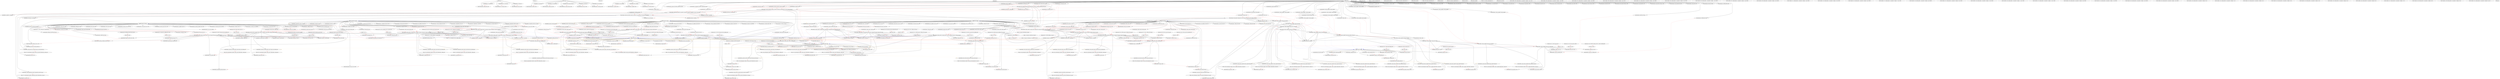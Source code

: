 digraph "PLCprog-SDG" {
stmt_477 [dataName=product_flow, label="(input-declarations, product_flow, type)", nSize=3, nSubType=type, nType="input-declarations", nValue="['formalInPara_r417_product_flow']", rTag=product_flow, regionName=r417, regionType=FUNC];
stmt_478 [dataName=f1_valve_pos, label="(input-declarations, f1_valve_pos, type)", nSize=3, nSubType=type, nType="input-declarations", nValue="['formalInPara_r417_f1_valve_pos']", rTag=f1_valve_pos, regionName=r417, regionType=FUNC];
stmt_479 [dataName=flow_set, label="(input-declarations, flow_set, type)", nSize=3, nSubType=type, nType="input-declarations", nValue="['formalInPara_r417_flow_set']", rTag=flow_set, regionName=r417, regionType=FUNC];
ENTRY_r417 [dataName=ENTRY_NODE, label=ENTRY_r417, nSize=2, nSubType="", nType=ENTRY_NODE, nValue="", rTag="", regionName=r417, regionType=FUNC];
EXIT_r417 [dataName=EXIT_NODE, label=EXIT_r417, nSize=2, nSubType="", nType=EXIT_NODE, nValue="", rTag="", regionName=r417, regionType=FUNC];
formalInPara_r417_product_flow [dataName=formalInPara_r417_product_flow, label=formalInPara_r417_product_flow, nSize=1, nSubType=product_flow, nType=formalIn, nValue="[]", rTag=product_flow, regionName=r417, regionType=FUNC];
formalInPara_r417_f1_valve_pos [dataName=formalInPara_r417_f1_valve_pos, label=formalInPara_r417_f1_valve_pos, nSize=1, nSubType=f1_valve_pos, nType=formalIn, nValue="[]", rTag=f1_valve_pos, regionName=r417, regionType=FUNC];
formalInPara_r417_flow_set [dataName=formalInPara_r417_flow_set, label=formalInPara_r417_flow_set, nSize=1, nSubType=flow_set, nType=formalIn, nValue="[]", rTag=flow_set, regionName=r417, regionType=FUNC];
stmt_480 [dataName=pressure, label="(input-declarations, pressure, type)", nSize=3, nSubType=type, nType="input-declarations", nValue="['formalInPara_r419_pressure']", rTag=pressure, regionName=r419, regionType=FUNC];
stmt_481 [dataName=pressure_sp, label="(input-declarations, pressure_sp, type)", nSize=3, nSubType=type, nType="input-declarations", nValue="['formalInPara_r419_pressure_sp']", rTag=pressure_sp, regionName=r419, regionType=FUNC];
stmt_482 [dataName=purge_valve_pos, label="(input-declarations, purge_valve_pos, type)", nSize=3, nSubType=type, nType="input-declarations", nValue="['formalInPara_r419_purge_valve_pos']", rTag=purge_valve_pos, regionName=r419, regionType=FUNC];
stmt_483 [dataName=flow_set, label="(input-declarations, flow_set, type)", nSize=3, nSubType=type, nType="input-declarations", nValue="['formalInPara_r419_flow_set']", rTag=flow_set, regionName=r419, regionType=FUNC];
stmt_484 [dataName=override_sp, label="(input-declarations, override_sp, type)", nSize=3, nSubType=type, nType="input-declarations", nValue="['formalInPara_r419_override_sp']", rTag=override_sp, regionName=r419, regionType=FUNC];
ENTRY_r419 [dataName=ENTRY_NODE, label=ENTRY_r419, nSize=2, nSubType="", nType=ENTRY_NODE, nValue="", rTag="", regionName=r419, regionType=FUNC];
EXIT_r419 [dataName=EXIT_NODE, label=EXIT_r419, nSize=2, nSubType="", nType=EXIT_NODE, nValue="", rTag="", regionName=r419, regionType=FUNC];
formalInPara_r419_pressure [dataName=formalInPara_r419_pressure, label=formalInPara_r419_pressure, nSize=1, nSubType=pressure, nType=formalIn, nValue="[]", rTag=pressure, regionName=r419, regionType=FUNC];
formalInPara_r419_pressure_sp [dataName=formalInPara_r419_pressure_sp, label=formalInPara_r419_pressure_sp, nSize=1, nSubType=pressure_sp, nType=formalIn, nValue="[]", rTag=pressure_sp, regionName=r419, regionType=FUNC];
formalInPara_r419_purge_valve_pos [dataName=formalInPara_r419_purge_valve_pos, label=formalInPara_r419_purge_valve_pos, nSize=1, nSubType=purge_valve_pos, nType=formalIn, nValue="[]", rTag=purge_valve_pos, regionName=r419, regionType=FUNC];
formalInPara_r419_flow_set [dataName=formalInPara_r419_flow_set, label=formalInPara_r419_flow_set, nSize=1, nSubType=flow_set, nType=formalIn, nValue="[]", rTag=flow_set, regionName=r419, regionType=FUNC];
formalInPara_r419_override_sp [dataName=formalInPara_r419_override_sp, label=formalInPara_r419_override_sp, nSize=1, nSubType=override_sp, nType=formalIn, nValue="[]", rTag=override_sp, regionName=r419, regionType=FUNC];
stmt_485 [dataName=a_in_purge, label="(input-declarations, a_in_purge, type)", nSize=3, nSubType=type, nType="input-declarations", nValue="['formalInPara_r423_a_in_purge']", rTag=a_in_purge, regionName=r423, regionType=FUNC];
stmt_486 [dataName=a_setpoint, label="(input-declarations, a_setpoint, type)", nSize=3, nSubType=type, nType="input-declarations", nValue="['formalInPara_r423_a_setpoint']", rTag=a_setpoint, regionName=r423, regionType=FUNC];
stmt_487 [dataName=f2_valve_pos, label="(input-declarations, f2_valve_pos, type)", nSize=3, nSubType=type, nType="input-declarations", nValue="['formalInPara_r423_f2_valve_pos']", rTag=f2_valve_pos, regionName=r423, regionType=FUNC];
ENTRY_r423 [dataName=ENTRY_NODE, label=ENTRY_r423, nSize=2, nSubType="", nType=ENTRY_NODE, nValue="", rTag="", regionName=r423, regionType=FUNC];
EXIT_r423 [dataName=EXIT_NODE, label=EXIT_r423, nSize=2, nSubType="", nType=EXIT_NODE, nValue="", rTag="", regionName=r423, regionType=FUNC];
formalInPara_r423_a_in_purge [dataName=formalInPara_r423_a_in_purge, label=formalInPara_r423_a_in_purge, nSize=1, nSubType=a_in_purge, nType=formalIn, nValue="[]", rTag=a_in_purge, regionName=r423, regionType=FUNC];
formalInPara_r423_a_setpoint [dataName=formalInPara_r423_a_setpoint, label=formalInPara_r423_a_setpoint, nSize=1, nSubType=a_setpoint, nType=formalIn, nValue="[]", rTag=a_setpoint, regionName=r423, regionType=FUNC];
formalInPara_r423_f2_valve_pos [dataName=formalInPara_r423_f2_valve_pos, label=formalInPara_r423_f2_valve_pos, nSize=1, nSubType=f2_valve_pos, nType=formalIn, nValue="[]", rTag=f2_valve_pos, regionName=r423, regionType=FUNC];
stmt_488 [dataName=raw_input_value, label="(input-declarations, raw_input_value, uint)", nSize=3, nSubType=uint, nType="input-declarations", nValue="['formalInPara_scale_to_real_raw_input_value']", rTag=raw_input_value, regionName=scale_to_real, regionType=FUNC];
stmt_489 [dataName=scaled_real, label="(output-declarations, scaled_real, real)", nSize=3, nSubType=real, nType="output-declarations", nValue="[]", rTag=scaled_real, regionName=scale_to_real, regionType=FUNC];
stmt_490 [dataName=real_max, label="(input-declarations, real_max, real)", nSize=3, nSubType=real, nType="input-declarations", nValue="['formalInPara_scale_to_real_real_max']", rTag=real_max, regionName=scale_to_real, regionType=FUNC];
stmt_491 [dataName=real_min, label="(input-declarations, real_min, real)", nSize=3, nSubType=real, nType="input-declarations", nValue="['formalInPara_scale_to_real_real_min']", rTag=real_min, regionName=scale_to_real, regionType=FUNC];
stmt_492 [dataName=raw_max, label="(var-declarations, raw_max, uint, 65535)", nSize=4, nSubType=directVar_uint, nType="var-declarations", nValue="['uint']", rTag=raw_max, regionName=scale_to_real, regionType=FUNC];
stmt_493 [dataName=raw_min, label="(var-declarations, raw_min, uint, 0)", nSize=4, nSubType=directVar_uint, nType="var-declarations", nValue="['uint']", rTag=raw_min, regionName=scale_to_real, regionType=FUNC];
stmt_494 [dataName=rate, label="(var-declarations, rate, real)", nSize=3, nSubType=real, nType="var-declarations", nValue="[]", rTag=rate, regionName=scale_to_real, regionType=FUNC];
stmt_495 [dataName=offset, label="(var-declarations, offset, real)", nSize=3, nSubType=real, nType="var-declarations", nValue="[]", rTag=offset, regionName=scale_to_real, regionType=FUNC];
stmt_496 [dataName=r3, label="(IVAR, r3, raw_max, subtracting, raw_min)", nSize=5, nSubType="", nType=IVAR, nValue="['raw_max', 'raw_min']", rTag=r3, regionName=scale_to_real, regionType=FUNC];
stmt_497 [dataName=r4, label="(IVAR, r4, real_max, subtracting, real_min)", nSize=5, nSubType="", nType=IVAR, nValue="['real_max', 'real_min']", rTag=r4, regionName=scale_to_real, regionType=FUNC];
stmt_498 [dataName=r5, label="(IVAR, r5, r4, divide-by, r6)", nSize=5, nSubType="", nType=IVAR, nValue="['r4', 'r6']", rTag=r5, regionName=scale_to_real, regionType=FUNC];
stmt_499 [dataName=r6, label="(function-call, r6, UINT_TO_REAL, r3)", nSize=4, nSubType=UINT_TO_REAL, nType="function-call", nValue="['r3']", rTag=r6, regionName=scale_to_real, regionType=FUNC];
stmt_500 [dataName=rate, label="(ASSIGNMENT, rate, r5)", nSize=3, nSubType="", nType=ASSIGNMENT, nValue="['r5']", rTag=rate, regionName=scale_to_real, regionType=FUNC];
stmt_501 [dataName=r8, label="(IVAR, r8, real_min, subtracting, r9, multiply-with, rate)", nSize=7, nSubType="", nType=IVAR, nValue="['real_min', 'r9', 'rate']", rTag=r8, regionName=scale_to_real, regionType=FUNC];
stmt_502 [dataName=r9, label="(function-call, r9, UINT_TO_REAL, raw_min)", nSize=4, nSubType=UINT_TO_REAL, nType="function-call", nValue="['raw_min']", rTag=r9, regionName=scale_to_real, regionType=FUNC];
stmt_503 [dataName=offset, label="(ASSIGNMENT, offset, r8)", nSize=3, nSubType="", nType=ASSIGNMENT, nValue="['r8']", rTag=offset, regionName=scale_to_real, regionType=FUNC];
stmt_504 [dataName=r11, label="(IVAR, r11, r12, multiply-with, rate, adding, offset)", nSize=7, nSubType="", nType=IVAR, nValue="['r12', 'rate', 'offset']", rTag=r11, regionName=scale_to_real, regionType=FUNC];
stmt_505 [dataName=r12, label="(function-call, r12, UINT_TO_REAL, raw_input_value)", nSize=4, nSubType=UINT_TO_REAL, nType="function-call", nValue="['raw_input_value']", rTag=r12, regionName=scale_to_real, regionType=FUNC];
stmt_506 [dataName=scaled_real, label="(ASSIGNMENT, scaled_real, r11)", nSize=3, nSubType="", nType=ASSIGNMENT, nValue="['r11']", rTag=scaled_real, regionName=scale_to_real, regionType=FUNC];
ENTRY_scale_to_real [dataName=ENTRY_NODE, label=ENTRY_scale_to_real, nSize=2, nSubType="", nType=ENTRY_NODE, nValue="", rTag="", regionName=scale_to_real, regionType=FUNC];
EXIT_scale_to_real [dataName=EXIT_NODE, label=EXIT_scale_to_real, nSize=2, nSubType="", nType=EXIT_NODE, nValue="", rTag="", regionName=scale_to_real, regionType=FUNC];
formalInPara_scale_to_real_raw_input_value [dataName=formalInPara_scale_to_real_raw_input_value, label=formalInPara_scale_to_real_raw_input_value, nSize=1, nSubType=raw_input_value, nType=formalIn, nValue="[]", rTag=raw_input_value, regionName=scale_to_real, regionType=FUNC];
formalOutPara_scale_to_real_scaled_real [dataName=formalOutPara_scale_to_real_scaled_real, label=formalOutPara_scale_to_real_scaled_real, nSize=1, nSubType=scaled_real, nType=formalOut, nValue="['scaled_real']", rTag=scaled_real, regionName=scale_to_real, regionType=FUNC];
formalInPara_scale_to_real_real_max [dataName=formalInPara_scale_to_real_real_max, label=formalInPara_scale_to_real_real_max, nSize=1, nSubType=real_max, nType=formalIn, nValue="[]", rTag=real_max, regionName=scale_to_real, regionType=FUNC];
formalInPara_scale_to_real_real_min [dataName=formalInPara_scale_to_real_real_min, label=formalInPara_scale_to_real_real_min, nSize=1, nSubType=real_min, nType=formalIn, nValue="[]", rTag=real_min, regionName=scale_to_real, regionType=FUNC];
stmt_507 [dataName=real_in, label="(input-declarations, real_in, real)", nSize=3, nSubType=real, nType="input-declarations", nValue="['formalInPara_scale_to_uint_real_in']", rTag=real_in, regionName=scale_to_uint, regionType=FUNC];
stmt_508 [dataName=uint_out, label="(output-declarations, uint_out, uint)", nSize=3, nSubType=uint, nType="output-declarations", nValue="[]", rTag=uint_out, regionName=scale_to_uint, regionType=FUNC];
stmt_509 [dataName=DIV1_OUT, label="(var-declarations, DIV1_OUT, real)", nSize=3, nSubType=real, nType="var-declarations", nValue="[]", rTag=DIV1_OUT, regionName=scale_to_uint, regionType=FUNC];
stmt_510 [dataName=MUL4_OUT, label="(var-declarations, MUL4_OUT, real)", nSize=3, nSubType=real, nType="var-declarations", nValue="[]", rTag=MUL4_OUT, regionName=scale_to_uint, regionType=FUNC];
stmt_511 [dataName=REAL_TO_UINT6_OUT, label="(var-declarations, REAL_TO_UINT6_OUT, uint)", nSize=3, nSubType=uint, nType="var-declarations", nValue="[]", rTag=REAL_TO_UINT6_OUT, regionName=scale_to_uint, regionType=FUNC];
stmt_512 [dataName=r17, label="(IVAR, r17, r18)", nSize=3, nSubType="", nType=IVAR, nValue="['r18']", rTag=r17, regionName=scale_to_uint, regionType=FUNC];
stmt_513 [dataName=r18, label="(function-call, r18, DIV, real_in, 100.0)", nSize=5, nSubType=DIV, nType="function-call", nValue="['real_in', '100.0']", rTag=r18, regionName=scale_to_uint, regionType=FUNC];
stmt_514 [dataName=DIV1_OUT, label="(ASSIGNMENT, DIV1_OUT, r17)", nSize=3, nSubType="", nType=ASSIGNMENT, nValue="['r17']", rTag=DIV1_OUT, regionName=scale_to_uint, regionType=FUNC];
stmt_515 [dataName=r23, label="(IVAR, r23, r24)", nSize=3, nSubType="", nType=IVAR, nValue="['r24']", rTag=r23, regionName=scale_to_uint, regionType=FUNC];
stmt_516 [dataName=r24, label="(function-call, r24, MUL, DIV1_OUT, 65535.0)", nSize=5, nSubType=MUL, nType="function-call", nValue="['DIV1_OUT', '65535.0']", rTag=r24, regionName=scale_to_uint, regionType=FUNC];
stmt_517 [dataName=MUL4_OUT, label="(ASSIGNMENT, MUL4_OUT, r23)", nSize=3, nSubType="", nType=ASSIGNMENT, nValue="['r23']", rTag=MUL4_OUT, regionName=scale_to_uint, regionType=FUNC];
stmt_518 [dataName=r27, label="(IVAR, r27, r28)", nSize=3, nSubType="", nType=IVAR, nValue="['r28']", rTag=r27, regionName=scale_to_uint, regionType=FUNC];
stmt_519 [dataName=r28, label="(function-call, r28, REAL_TO_UINT, MUL4_OUT)", nSize=4, nSubType=REAL_TO_UINT, nType="function-call", nValue="['MUL4_OUT']", rTag=r28, regionName=scale_to_uint, regionType=FUNC];
stmt_520 [dataName=REAL_TO_UINT6_OUT, label="(ASSIGNMENT, REAL_TO_UINT6_OUT, r27)", nSize=3, nSubType="", nType=ASSIGNMENT, nValue="['r27']", rTag=REAL_TO_UINT6_OUT, regionName=scale_to_uint, regionType=FUNC];
stmt_521 [dataName=uint_out, label="(ASSIGNMENT, uint_out, REAL_TO_UINT6_OUT)", nSize=3, nSubType="", nType=ASSIGNMENT, nValue="['REAL_TO_UINT6_OUT']", rTag=uint_out, regionName=scale_to_uint, regionType=FUNC];
ENTRY_scale_to_uint [dataName=ENTRY_NODE, label=ENTRY_scale_to_uint, nSize=2, nSubType="", nType=ENTRY_NODE, nValue="", rTag="", regionName=scale_to_uint, regionType=FUNC];
EXIT_scale_to_uint [dataName=EXIT_NODE, label=EXIT_scale_to_uint, nSize=2, nSubType="", nType=EXIT_NODE, nValue="", rTag="", regionName=scale_to_uint, regionType=FUNC];
formalInPara_scale_to_uint_real_in [dataName=formalInPara_scale_to_uint_real_in, label=formalInPara_scale_to_uint_real_in, nSize=1, nSubType=real_in, nType=formalIn, nValue="[]", rTag=real_in, regionName=scale_to_uint, regionType=FUNC];
formalOutPara_scale_to_uint_uint_out [dataName=formalOutPara_scale_to_uint_uint_out, label=formalOutPara_scale_to_uint_uint_out, nSize=1, nSubType=uint_out, nType=formalOut, nValue="['uint_out']", rTag=uint_out, regionName=scale_to_uint, regionType=FUNC];
stmt_522 [dataName=a_in_purge_real, label="(var-declarations, a_in_purge_real, real, 47.00)", nSize=4, nSubType=directVar_real, nType="var-declarations", nValue="['real']", rTag=a_in_purge_real, regionName=composition_control, regionType=FUNC];
stmt_523 [dataName=a_in_purge, label="(input-declarations, a_in_purge, uint, 32000)", nSize=4, nSubType=directVar_uint, nType="input-declarations", nValue="['uint', 'formalInPara_composition_control_a_in_purge']", rTag=a_in_purge, regionName=composition_control, regionType=FUNC];
stmt_524 [dataName=a_setpoint_real, label="(var-declarations, a_setpoint_real, real, 47.00)", nSize=4, nSubType=directVar_real, nType="var-declarations", nValue="['real']", rTag=a_setpoint_real, regionName=composition_control, regionType=FUNC];
stmt_525 [dataName=a_setpoint, label="(input-declarations, a_setpoint, uint, 32000)", nSize=4, nSubType=directVar_uint, nType="input-declarations", nValue="['uint', 'formalInPara_composition_control_a_setpoint']", rTag=a_setpoint, regionName=composition_control, regionType=FUNC];
stmt_526 [dataName=curr_pos, label="(input-declarations, curr_pos, uint, 16000)", nSize=4, nSubType=directVar_uint, nType="input-declarations", nValue="['uint', 'formalInPara_composition_control_curr_pos']", rTag=curr_pos, regionName=composition_control, regionType=FUNC];
stmt_527 [dataName=valve_pos_real, label="(var-declarations, valve_pos_real, real, 25.0)", nSize=4, nSubType=directVar_real, nType="var-declarations", nValue="['real']", rTag=valve_pos_real, regionName=composition_control, regionType=FUNC];
stmt_528 [dataName=pos_update_real, label="(var-declarations, pos_update_real, real, 0.0)", nSize=4, nSubType=directVar_real, nType="var-declarations", nValue="['real']", rTag=pos_update_real, regionName=composition_control, regionType=FUNC];
stmt_529 [dataName=valve_pos_nominal, label="(var-declarations, valve_pos_nominal, real, 25.0)", nSize=4, nSubType=directVar_real, nType="var-declarations", nValue="['real']", rTag=valve_pos_nominal, regionName=composition_control, regionType=FUNC];
stmt_530 [dataName=new_pos, label="(output-declarations, new_pos, uint, 16000)", nSize=4, nSubType=directVar_uint, nType="output-declarations", nValue="['uint']", rTag=new_pos, regionName=composition_control, regionType=FUNC];
stmt_531 [dataName=composition_k, label="(var-declarations, composition_k, real, 1.0)", nSize=4, nSubType=directVar_real, nType="var-declarations", nValue="['real']", rTag=composition_k, regionName=composition_control, regionType=FUNC];
stmt_532 [dataName=composition_ti, label="(var-declarations, composition_ti, real, 99.0)", nSize=4, nSubType=directVar_real, nType="var-declarations", nValue="['real']", rTag=composition_ti, regionName=composition_control, regionType=FUNC];
stmt_533 [dataName=r41, label="(IVAR, r41, duration, milliseconds, 50)", nSize=5, nSubType="", nType=IVAR, nValue="['duration@milliseconds@50']", rTag=r41, regionName=composition_control, regionType=FUNC];
stmt_534 [dataName=cycle_time, label="(var-declarations, cycle_time, time, r41)", nSize=4, nSubType=directVar_time, nType="var-declarations", nValue="['time']", rTag=cycle_time, regionName=composition_control, regionType=FUNC];
stmt_535 [dataName=scale_to_real3, label="(var-declarations, scale_to_real3, scale_to_real)", nSize=3, nSubType=scale_to_real, nType="var-declarations", nValue="[]", rTag=scale_to_real3, regionName=composition_control, regionType=FUNC];
stmt_536 [dataName=scale_to_real2, label="(var-declarations, scale_to_real2, scale_to_real)", nSize=3, nSubType=scale_to_real, nType="var-declarations", nValue="[]", rTag=scale_to_real2, regionName=composition_control, regionType=FUNC];
stmt_537 [dataName=scale_to_uint0, label="(var-declarations, scale_to_uint0, scale_to_uint)", nSize=3, nSubType=scale_to_uint, nType="var-declarations", nValue="[]", rTag=scale_to_uint0, regionName=composition_control, regionType=FUNC];
stmt_538 [dataName=comp_max, label="(var-declarations, comp_max, real, 100.0)", nSize=4, nSubType=directVar_real, nType="var-declarations", nValue="['real']", rTag=comp_max, regionName=composition_control, regionType=FUNC];
stmt_539 [dataName=comp_min, label="(var-declarations, comp_min, real, 0.0)", nSize=4, nSubType=directVar_real, nType="var-declarations", nValue="['real']", rTag=comp_min, regionName=composition_control, regionType=FUNC];
stmt_540 [dataName=pos_max, label="(var-declarations, pos_max, real, 100.0)", nSize=4, nSubType=directVar_real, nType="var-declarations", nValue="['real']", rTag=pos_max, regionName=composition_control, regionType=FUNC];
stmt_541 [dataName=pos_min, label="(var-declarations, pos_min, real, 0.0)", nSize=4, nSubType=directVar_real, nType="var-declarations", nValue="['real']", rTag=pos_min, regionName=composition_control, regionType=FUNC];
stmt_542 [dataName=scale_to_real0, label="(var-declarations, scale_to_real0, scale_to_real)", nSize=3, nSubType=scale_to_real, nType="var-declarations", nValue="[]", rTag=scale_to_real0, regionName=composition_control, regionType=FUNC];
stmt_543 [dataName=SUB45_OUT, label="(var-declarations, SUB45_OUT, real)", nSize=3, nSubType=real, nType="var-declarations", nValue="[]", rTag=SUB45_OUT, regionName=composition_control, regionType=FUNC];
stmt_544 [dataName=MUL46_OUT, label="(var-declarations, MUL46_OUT, real)", nSize=3, nSubType=real, nType="var-declarations", nValue="[]", rTag=MUL46_OUT, regionName=composition_control, regionType=FUNC];
stmt_545 [dataName=ADD42_OUT, label="(var-declarations, ADD42_OUT, real)", nSize=3, nSubType=real, nType="var-declarations", nValue="[]", rTag=ADD42_OUT, regionName=composition_control, regionType=FUNC];
stmt_546 [dataName=LIMIT44_OUT, label="(var-declarations, LIMIT44_OUT, real)", nSize=3, nSubType=real, nType="var-declarations", nValue="[]", rTag=LIMIT44_OUT, regionName=composition_control, regionType=FUNC];
stmt_547 [dataName=scale_to_real3, label="(fb-invocation, scale_to_real3, raw_input_value, a_in_purge, real_max, comp_max, real_min, comp_min)", nSize=8, nSubType=scale_to_real3, nType="fb-invocation", nValue="['scale_to_real3', 'raw_input_value', 'a_in_purge', 'real_max', 'comp_max', 'real_min', 'comp_min']", rTag=scale_to_real3, regionName=composition_control, regionType=FUNC];
stmt_548 [dataName=r52, label="(IVAR, r52, multi-element-variable, scale_to_real3, field-selector, scaled_real)", nSize=6, nSubType="", nType=IVAR, nValue="['scale_to_real3@scaled_real', 'actualOutPara _composition_control_scale_to_real3 scale_to_real scaled_real']", rTag=r52, regionName=composition_control, regionType=FUNC];
stmt_549 [dataName=a_in_purge_real, label="(ASSIGNMENT, a_in_purge_real, r52)", nSize=3, nSubType="", nType=ASSIGNMENT, nValue="['r52']", rTag=a_in_purge_real, regionName=composition_control, regionType=FUNC];
stmt_550 [dataName=scale_to_real2, label="(fb-invocation, scale_to_real2, raw_input_value, a_setpoint, real_max, comp_max, real_min, comp_min)", nSize=8, nSubType=scale_to_real2, nType="fb-invocation", nValue="['scale_to_real2', 'raw_input_value', 'a_setpoint', 'real_max', 'comp_max', 'real_min', 'comp_min']", rTag=scale_to_real2, regionName=composition_control, regionType=FUNC];
stmt_551 [dataName=r59, label="(IVAR, r59, multi-element-variable, scale_to_real2, field-selector, scaled_real)", nSize=6, nSubType="", nType=IVAR, nValue="['scale_to_real2@scaled_real', 'actualOutPara _composition_control_scale_to_real2 scale_to_real scaled_real']", rTag=r59, regionName=composition_control, regionType=FUNC];
stmt_552 [dataName=a_setpoint_real, label="(ASSIGNMENT, a_setpoint_real, r59)", nSize=3, nSubType="", nType=ASSIGNMENT, nValue="['r59']", rTag=a_setpoint_real, regionName=composition_control, regionType=FUNC];
stmt_553 [dataName=r64, label="(IVAR, r64, r65)", nSize=3, nSubType="", nType=IVAR, nValue="['r65']", rTag=r64, regionName=composition_control, regionType=FUNC];
stmt_554 [dataName=r65, label="(function-call, r65, SUB, a_setpoint_real, a_in_purge_real)", nSize=5, nSubType=SUB, nType="function-call", nValue="['a_setpoint_real', 'a_in_purge_real']", rTag=r65, regionName=composition_control, regionType=FUNC];
stmt_555 [dataName=SUB45_OUT, label="(ASSIGNMENT, SUB45_OUT, r64)", nSize=3, nSubType="", nType=ASSIGNMENT, nValue="['r64']", rTag=SUB45_OUT, regionName=composition_control, regionType=FUNC];
stmt_556 [dataName=r70, label="(IVAR, r70, r71)", nSize=3, nSubType="", nType=IVAR, nValue="['r71']", rTag=r70, regionName=composition_control, regionType=FUNC];
stmt_557 [dataName=r71, label="(function-call, r71, MUL, SUB45_OUT, composition_k)", nSize=5, nSubType=MUL, nType="function-call", nValue="['SUB45_OUT', 'composition_k']", rTag=r71, regionName=composition_control, regionType=FUNC];
stmt_558 [dataName=MUL46_OUT, label="(ASSIGNMENT, MUL46_OUT, r70)", nSize=3, nSubType="", nType=ASSIGNMENT, nValue="['r70']", rTag=MUL46_OUT, regionName=composition_control, regionType=FUNC];
stmt_559 [dataName=pos_update_real, label="(ASSIGNMENT, pos_update_real, MUL46_OUT)", nSize=3, nSubType="", nType=ASSIGNMENT, nValue="['MUL46_OUT']", rTag=pos_update_real, regionName=composition_control, regionType=FUNC];
stmt_560 [dataName=scale_to_real0, label="(fb-invocation, scale_to_real0, raw_input_value, curr_pos, real_max, pos_max, real_min, pos_min)", nSize=8, nSubType=scale_to_real0, nType="fb-invocation", nValue="['scale_to_real0', 'raw_input_value', 'curr_pos', 'real_max', 'pos_max', 'real_min', 'pos_min']", rTag=scale_to_real0, regionName=composition_control, regionType=FUNC];
stmt_561 [dataName=r79, label="(IVAR, r79, multi-element-variable, scale_to_real0, field-selector, scaled_real)", nSize=6, nSubType="", nType=IVAR, nValue="['scale_to_real0@scaled_real', 'actualOutPara _composition_control_scale_to_real0 scale_to_real scaled_real']", rTag=r79, regionName=composition_control, regionType=FUNC];
stmt_562 [dataName=valve_pos_real, label="(ASSIGNMENT, valve_pos_real, r79)", nSize=3, nSubType="", nType=ASSIGNMENT, nValue="['r79']", rTag=valve_pos_real, regionName=composition_control, regionType=FUNC];
stmt_563 [dataName=r84, label="(IVAR, r84, r85)", nSize=3, nSubType="", nType=IVAR, nValue="['r85']", rTag=r84, regionName=composition_control, regionType=FUNC];
stmt_564 [dataName=r85, label="(function-call, r85, ADD, valve_pos_real, pos_update_real)", nSize=5, nSubType=ADD, nType="function-call", nValue="['valve_pos_real', 'pos_update_real']", rTag=r85, regionName=composition_control, regionType=FUNC];
stmt_565 [dataName=ADD42_OUT, label="(ASSIGNMENT, ADD42_OUT, r84)", nSize=3, nSubType="", nType=ASSIGNMENT, nValue="['r84']", rTag=ADD42_OUT, regionName=composition_control, regionType=FUNC];
stmt_566 [dataName=r93, label="(IVAR, r93, r94)", nSize=3, nSubType="", nType=IVAR, nValue="['r94']", rTag=r93, regionName=composition_control, regionType=FUNC];
stmt_567 [dataName=r94, label="(function-call, r94, LIMIT, pos_min, ADD42_OUT, pos_max)", nSize=6, nSubType=LIMIT, nType="function-call", nValue="['pos_min', 'ADD42_OUT', 'pos_max']", rTag=r94, regionName=composition_control, regionType=FUNC];
stmt_568 [dataName=LIMIT44_OUT, label="(ASSIGNMENT, LIMIT44_OUT, r93)", nSize=3, nSubType="", nType=ASSIGNMENT, nValue="['r93']", rTag=LIMIT44_OUT, regionName=composition_control, regionType=FUNC];
stmt_569 [dataName=scale_to_uint0, label="(fb-invocation, scale_to_uint0, real_in, LIMIT44_OUT)", nSize=4, nSubType=scale_to_uint0, nType="fb-invocation", nValue="['scale_to_uint0', 'real_in', 'LIMIT44_OUT']", rTag=scale_to_uint0, regionName=composition_control, regionType=FUNC];
stmt_570 [dataName=r96, label="(IVAR, r96, multi-element-variable, scale_to_uint0, field-selector, uint_out)", nSize=6, nSubType="", nType=IVAR, nValue="['scale_to_uint0@uint_out', 'actualOutPara _composition_control_scale_to_uint0 scale_to_uint uint_out']", rTag=r96, regionName=composition_control, regionType=FUNC];
stmt_571 [dataName=new_pos, label="(ASSIGNMENT, new_pos, r96)", nSize=3, nSubType="", nType=ASSIGNMENT, nValue="['r96']", rTag=new_pos, regionName=composition_control, regionType=FUNC];
ENTRY_composition_control [dataName=ENTRY_NODE, label=ENTRY_composition_control, nSize=2, nSubType="", nType=ENTRY_NODE, nValue="", rTag="", regionName=composition_control, regionType=FUNC];
EXIT_composition_control [dataName=EXIT_NODE, label=EXIT_composition_control, nSize=2, nSubType="", nType=EXIT_NODE, nValue="", rTag="", regionName=composition_control, regionType=FUNC];
formalInPara_composition_control_a_in_purge [dataName=formalInPara_composition_control_a_in_purge, label=formalInPara_composition_control_a_in_purge, nSize=1, nSubType=a_in_purge, nType=formalIn, nValue="[]", rTag=a_in_purge, regionName=composition_control, regionType=FUNC];
formalInPara_composition_control_a_setpoint [dataName=formalInPara_composition_control_a_setpoint, label=formalInPara_composition_control_a_setpoint, nSize=1, nSubType=a_setpoint, nType=formalIn, nValue="[]", rTag=a_setpoint, regionName=composition_control, regionType=FUNC];
formalInPara_composition_control_curr_pos [dataName=formalInPara_composition_control_curr_pos, label=formalInPara_composition_control_curr_pos, nSize=1, nSubType=curr_pos, nType=formalIn, nValue="[]", rTag=curr_pos, regionName=composition_control, regionType=FUNC];
formalOutPara_composition_control_new_pos [dataName=formalOutPara_composition_control_new_pos, label=formalOutPara_composition_control_new_pos, nSize=1, nSubType=new_pos, nType=formalOut, nValue="['new_pos']", rTag=new_pos, regionName=composition_control, regionType=FUNC];
"raw_input_value_1645619436.0575995" [dataName=raw_input_value, label="actualInPara raw_input_value = a_in_purge", nSize=1, nSubType=scale_to_real, nType=actualIn, nValue="['a_in_purge']", rTag=scale_to_real3, regionName=composition_control, regionType=FUNC];
"real_max_1645619436.0575995" [dataName=real_max, label="actualInPara real_max = comp_max", nSize=1, nSubType=scale_to_real, nType=actualIn, nValue="['comp_max']", rTag=scale_to_real3, regionName=composition_control, regionType=FUNC];
"real_min_1645619436.0575995" [dataName=real_min, label="actualInPara real_min = comp_min", nSize=1, nSubType=scale_to_real, nType=actualIn, nValue="['comp_min']", rTag=scale_to_real3, regionName=composition_control, regionType=FUNC];
"actualOutPara _composition_control_scale_to_real3 scale_to_real scaled_real" [dataName="actualOutPara _composition_control_scale_to_real3 scale_to_real scaled_real", label="actualOutPara _composition_control_scale_to_real3 scale_to_real scaled_real", nSize=1, nSubType="['scale_to_real3', 'scale_to_real', 'scaled_real']", nType=actualOut, nValue="[]", rTag=scale_to_real3, regionName=composition_control, regionType=FUNC];
"actualOutPara _composition_control_scale_to_real2 scale_to_real scaled_real" [dataName="actualOutPara _composition_control_scale_to_real2 scale_to_real scaled_real", label="actualOutPara _composition_control_scale_to_real2 scale_to_real scaled_real", nSize=1, nSubType="['scale_to_real2', 'scale_to_real', 'scaled_real']", nType=actualOut, nValue="[]", rTag=scale_to_real2, regionName=composition_control, regionType=FUNC];
"actualOutPara _composition_control_scale_to_real0 scale_to_real scaled_real" [dataName="actualOutPara _composition_control_scale_to_real0 scale_to_real scaled_real", label="actualOutPara _composition_control_scale_to_real0 scale_to_real scaled_real", nSize=1, nSubType="['scale_to_real0', 'scale_to_real', 'scaled_real']", nType=actualOut, nValue="[]", rTag=scale_to_real0, regionName=composition_control, regionType=FUNC];
"real_in_1645619436.0575995" [dataName=real_in, label="actualInPara real_in = LIMIT44_OUT", nSize=1, nSubType=scale_to_uint, nType=actualIn, nValue="['LIMIT44_OUT']", rTag=scale_to_uint0, regionName=composition_control, regionType=FUNC];
"actualOutPara _composition_control_scale_to_uint0 scale_to_uint uint_out" [dataName="actualOutPara _composition_control_scale_to_uint0 scale_to_uint uint_out", label="actualOutPara _composition_control_scale_to_uint0 scale_to_uint uint_out", nSize=1, nSubType="['scale_to_uint0', 'scale_to_uint', 'uint_out']", nType=actualOut, nValue="[]", rTag=scale_to_uint0, regionName=composition_control, regionType=FUNC];
stmt_572 [dataName=pressure_real, label="(var-declarations, pressure_real, real, 2700.0)", nSize=4, nSubType=directVar_real, nType="var-declarations", nValue="['real']", rTag=pressure_real, regionName=pressure_control, regionType=FUNC];
stmt_573 [dataName=pressure, label="(input-declarations, pressure, uint, 58981)", nSize=4, nSubType=directVar_uint, nType="input-declarations", nValue="['uint', 'formalInPara_pressure_control_pressure']", rTag=pressure, regionName=pressure_control, regionType=FUNC];
stmt_574 [dataName=pressure_sp_real, label="(var-declarations, pressure_sp_real, real, 2700.0)", nSize=4, nSubType=directVar_real, nType="var-declarations", nValue="['real']", rTag=pressure_sp_real, regionName=pressure_control, regionType=FUNC];
stmt_575 [dataName=pressure_sp, label="(input-declarations, pressure_sp, uint, 58981)", nSize=4, nSubType=directVar_uint, nType="input-declarations", nValue="['uint', 'formalInPara_pressure_control_pressure_sp']", rTag=pressure_sp, regionName=pressure_control, regionType=FUNC];
stmt_576 [dataName=curr_pos, label="(input-declarations, curr_pos, uint, 30000)", nSize=4, nSubType=directVar_uint, nType="input-declarations", nValue="['uint', 'formalInPara_pressure_control_curr_pos']", rTag=curr_pos, regionName=pressure_control, regionType=FUNC];
stmt_577 [dataName=valve_pos_real, label="(var-declarations, valve_pos_real, real, 39.25)", nSize=4, nSubType=directVar_real, nType="var-declarations", nValue="['real']", rTag=valve_pos_real, regionName=pressure_control, regionType=FUNC];
stmt_578 [dataName=pos_update_real, label="(var-declarations, pos_update_real, real, 0.0)", nSize=4, nSubType=directVar_real, nType="var-declarations", nValue="['real']", rTag=pos_update_real, regionName=pressure_control, regionType=FUNC];
stmt_579 [dataName=valve_pos_nominal, label="(var-declarations, valve_pos_nominal, real, 39.25)", nSize=4, nSubType=directVar_real, nType="var-declarations", nValue="['real']", rTag=valve_pos_nominal, regionName=pressure_control, regionType=FUNC];
stmt_580 [dataName=valve_pos, label="(output-declarations, valve_pos, uint, 25886)", nSize=4, nSubType=directVar_uint, nType="output-declarations", nValue="['uint']", rTag=valve_pos, regionName=pressure_control, regionType=FUNC];
stmt_581 [dataName=pressure_k, label="(var-declarations, pressure_k, real, 20.0)", nSize=4, nSubType=directVar_real, nType="var-declarations", nValue="['real']", rTag=pressure_k, regionName=pressure_control, regionType=FUNC];
stmt_582 [dataName=pressure_ti, label="(var-declarations, pressure_ti, real, 999.0)", nSize=4, nSubType=directVar_real, nType="var-declarations", nValue="['real']", rTag=pressure_ti, regionName=pressure_control, regionType=FUNC];
stmt_583 [dataName=r108, label="(IVAR, r108, duration, milliseconds, 50)", nSize=5, nSubType="", nType=IVAR, nValue="['duration@milliseconds@50']", rTag=r108, regionName=pressure_control, regionType=FUNC];
stmt_584 [dataName=cycle_time, label="(var-declarations, cycle_time, time, r108)", nSize=4, nSubType=directVar_time, nType="var-declarations", nValue="['time']", rTag=cycle_time, regionName=pressure_control, regionType=FUNC];
stmt_585 [dataName=scale_to_real5, label="(var-declarations, scale_to_real5, scale_to_real)", nSize=3, nSubType=scale_to_real, nType="var-declarations", nValue="[]", rTag=scale_to_real5, regionName=pressure_control, regionType=FUNC];
stmt_586 [dataName=scale_to_real4, label="(var-declarations, scale_to_real4, scale_to_real)", nSize=3, nSubType=scale_to_real, nType="var-declarations", nValue="[]", rTag=scale_to_real4, regionName=pressure_control, regionType=FUNC];
stmt_587 [dataName=scale_to_uint0, label="(var-declarations, scale_to_uint0, scale_to_uint)", nSize=3, nSubType=scale_to_uint, nType="var-declarations", nValue="[]", rTag=scale_to_uint0, regionName=pressure_control, regionType=FUNC];
stmt_588 [dataName=pressure_max, label="(var-declarations, pressure_max, real, 3200.00)", nSize=4, nSubType=directVar_real, nType="var-declarations", nValue="['real']", rTag=pressure_max, regionName=pressure_control, regionType=FUNC];
stmt_589 [dataName=pressure_min, label="(var-declarations, pressure_min, real, 0.0)", nSize=4, nSubType=directVar_real, nType="var-declarations", nValue="['real']", rTag=pressure_min, regionName=pressure_control, regionType=FUNC];
stmt_590 [dataName=pos_min, label="(var-declarations, pos_min, real, 0.0)", nSize=4, nSubType=directVar_real, nType="var-declarations", nValue="['real']", rTag=pos_min, regionName=pressure_control, regionType=FUNC];
stmt_591 [dataName=pos_max, label="(var-declarations, pos_max, real, 100.0)", nSize=4, nSubType=directVar_real, nType="var-declarations", nValue="['real']", rTag=pos_max, regionName=pressure_control, regionType=FUNC];
stmt_592 [dataName=scale_to_real0, label="(var-declarations, scale_to_real0, scale_to_real)", nSize=3, nSubType=scale_to_real, nType="var-declarations", nValue="[]", rTag=scale_to_real0, regionName=pressure_control, regionType=FUNC];
stmt_593 [dataName=SUB57_OUT, label="(var-declarations, SUB57_OUT, real)", nSize=3, nSubType=real, nType="var-declarations", nValue="[]", rTag=SUB57_OUT, regionName=pressure_control, regionType=FUNC];
stmt_594 [dataName=MUL60_OUT, label="(var-declarations, MUL60_OUT, real)", nSize=3, nSubType=real, nType="var-declarations", nValue="[]", rTag=MUL60_OUT, regionName=pressure_control, regionType=FUNC];
stmt_595 [dataName=SUB53_OUT, label="(var-declarations, SUB53_OUT, real)", nSize=3, nSubType=real, nType="var-declarations", nValue="[]", rTag=SUB53_OUT, regionName=pressure_control, regionType=FUNC];
stmt_596 [dataName=LIMIT55_OUT, label="(var-declarations, LIMIT55_OUT, real)", nSize=3, nSubType=real, nType="var-declarations", nValue="[]", rTag=LIMIT55_OUT, regionName=pressure_control, regionType=FUNC];
stmt_597 [dataName=scale_to_real5, label="(fb-invocation, scale_to_real5, raw_input_value, pressure, real_max, pressure_max, real_min, pressure_min)", nSize=8, nSubType=scale_to_real5, nType="fb-invocation", nValue="['scale_to_real5', 'raw_input_value', 'pressure', 'real_max', 'pressure_max', 'real_min', 'pressure_min']", rTag=scale_to_real5, regionName=pressure_control, regionType=FUNC];
stmt_598 [dataName=r119, label="(IVAR, r119, multi-element-variable, scale_to_real5, field-selector, scaled_real)", nSize=6, nSubType="", nType=IVAR, nValue="['scale_to_real5@scaled_real', 'actualOutPara _pressure_control_scale_to_real5 scale_to_real scaled_real']", rTag=r119, regionName=pressure_control, regionType=FUNC];
stmt_599 [dataName=pressure_real, label="(ASSIGNMENT, pressure_real, r119)", nSize=3, nSubType="", nType=ASSIGNMENT, nValue="['r119']", rTag=pressure_real, regionName=pressure_control, regionType=FUNC];
stmt_600 [dataName=scale_to_real4, label="(fb-invocation, scale_to_real4, raw_input_value, pressure_sp, real_max, pressure_max, real_min, pressure_min)", nSize=8, nSubType=scale_to_real4, nType="fb-invocation", nValue="['scale_to_real4', 'raw_input_value', 'pressure_sp', 'real_max', 'pressure_max', 'real_min', 'pressure_min']", rTag=scale_to_real4, regionName=pressure_control, regionType=FUNC];
stmt_601 [dataName=r126, label="(IVAR, r126, multi-element-variable, scale_to_real4, field-selector, scaled_real)", nSize=6, nSubType="", nType=IVAR, nValue="['scale_to_real4@scaled_real', 'actualOutPara _pressure_control_scale_to_real4 scale_to_real scaled_real']", rTag=r126, regionName=pressure_control, regionType=FUNC];
stmt_602 [dataName=pressure_sp_real, label="(ASSIGNMENT, pressure_sp_real, r126)", nSize=3, nSubType="", nType=ASSIGNMENT, nValue="['r126']", rTag=pressure_sp_real, regionName=pressure_control, regionType=FUNC];
stmt_603 [dataName=r131, label="(IVAR, r131, r132)", nSize=3, nSubType="", nType=IVAR, nValue="['r132']", rTag=r131, regionName=pressure_control, regionType=FUNC];
stmt_604 [dataName=r132, label="(function-call, r132, SUB, pressure_sp_real, pressure_real)", nSize=5, nSubType=SUB, nType="function-call", nValue="['pressure_sp_real', 'pressure_real']", rTag=r132, regionName=pressure_control, regionType=FUNC];
stmt_605 [dataName=SUB57_OUT, label="(ASSIGNMENT, SUB57_OUT, r131)", nSize=3, nSubType="", nType=ASSIGNMENT, nValue="['r131']", rTag=SUB57_OUT, regionName=pressure_control, regionType=FUNC];
stmt_606 [dataName=r137, label="(IVAR, r137, r138)", nSize=3, nSubType="", nType=IVAR, nValue="['r138']", rTag=r137, regionName=pressure_control, regionType=FUNC];
stmt_607 [dataName=r138, label="(function-call, r138, MUL, SUB57_OUT, pressure_k)", nSize=5, nSubType=MUL, nType="function-call", nValue="['SUB57_OUT', 'pressure_k']", rTag=r138, regionName=pressure_control, regionType=FUNC];
stmt_608 [dataName=MUL60_OUT, label="(ASSIGNMENT, MUL60_OUT, r137)", nSize=3, nSubType="", nType=ASSIGNMENT, nValue="['r137']", rTag=MUL60_OUT, regionName=pressure_control, regionType=FUNC];
stmt_609 [dataName=pos_update_real, label="(ASSIGNMENT, pos_update_real, MUL60_OUT)", nSize=3, nSubType="", nType=ASSIGNMENT, nValue="['MUL60_OUT']", rTag=pos_update_real, regionName=pressure_control, regionType=FUNC];
stmt_610 [dataName=scale_to_real0, label="(fb-invocation, scale_to_real0, raw_input_value, curr_pos, real_max, pos_max, real_min, pos_min)", nSize=8, nSubType=scale_to_real0, nType="fb-invocation", nValue="['scale_to_real0', 'raw_input_value', 'curr_pos', 'real_max', 'pos_max', 'real_min', 'pos_min']", rTag=scale_to_real0, regionName=pressure_control, regionType=FUNC];
stmt_611 [dataName=r146, label="(IVAR, r146, multi-element-variable, scale_to_real0, field-selector, scaled_real)", nSize=6, nSubType="", nType=IVAR, nValue="['scale_to_real0@scaled_real', 'actualOutPara _pressure_control_scale_to_real0 scale_to_real scaled_real']", rTag=r146, regionName=pressure_control, regionType=FUNC];
stmt_612 [dataName=valve_pos_real, label="(ASSIGNMENT, valve_pos_real, r146)", nSize=3, nSubType="", nType=ASSIGNMENT, nValue="['r146']", rTag=valve_pos_real, regionName=pressure_control, regionType=FUNC];
stmt_613 [dataName=r151, label="(IVAR, r151, r152)", nSize=3, nSubType="", nType=IVAR, nValue="['r152']", rTag=r151, regionName=pressure_control, regionType=FUNC];
stmt_614 [dataName=r152, label="(function-call, r152, SUB, valve_pos_real, pos_update_real)", nSize=5, nSubType=SUB, nType="function-call", nValue="['valve_pos_real', 'pos_update_real']", rTag=r152, regionName=pressure_control, regionType=FUNC];
stmt_615 [dataName=SUB53_OUT, label="(ASSIGNMENT, SUB53_OUT, r151)", nSize=3, nSubType="", nType=ASSIGNMENT, nValue="['r151']", rTag=SUB53_OUT, regionName=pressure_control, regionType=FUNC];
stmt_616 [dataName=r160, label="(IVAR, r160, r161)", nSize=3, nSubType="", nType=IVAR, nValue="['r161']", rTag=r160, regionName=pressure_control, regionType=FUNC];
stmt_617 [dataName=r161, label="(function-call, r161, LIMIT, pos_min, SUB53_OUT, pos_max)", nSize=6, nSubType=LIMIT, nType="function-call", nValue="['pos_min', 'SUB53_OUT', 'pos_max']", rTag=r161, regionName=pressure_control, regionType=FUNC];
stmt_618 [dataName=LIMIT55_OUT, label="(ASSIGNMENT, LIMIT55_OUT, r160)", nSize=3, nSubType="", nType=ASSIGNMENT, nValue="['r160']", rTag=LIMIT55_OUT, regionName=pressure_control, regionType=FUNC];
stmt_619 [dataName=scale_to_uint0, label="(fb-invocation, scale_to_uint0, real_in, LIMIT55_OUT)", nSize=4, nSubType=scale_to_uint0, nType="fb-invocation", nValue="['scale_to_uint0', 'real_in', 'LIMIT55_OUT']", rTag=scale_to_uint0, regionName=pressure_control, regionType=FUNC];
stmt_620 [dataName=r163, label="(IVAR, r163, multi-element-variable, scale_to_uint0, field-selector, uint_out)", nSize=6, nSubType="", nType=IVAR, nValue="['scale_to_uint0@uint_out', 'actualOutPara _pressure_control_scale_to_uint0 scale_to_uint uint_out']", rTag=r163, regionName=pressure_control, regionType=FUNC];
stmt_621 [dataName=valve_pos, label="(ASSIGNMENT, valve_pos, r163)", nSize=3, nSubType="", nType=ASSIGNMENT, nValue="['r163']", rTag=valve_pos, regionName=pressure_control, regionType=FUNC];
ENTRY_pressure_control [dataName=ENTRY_NODE, label=ENTRY_pressure_control, nSize=2, nSubType="", nType=ENTRY_NODE, nValue="", rTag="", regionName=pressure_control, regionType=FUNC];
EXIT_pressure_control [dataName=EXIT_NODE, label=EXIT_pressure_control, nSize=2, nSubType="", nType=EXIT_NODE, nValue="", rTag="", regionName=pressure_control, regionType=FUNC];
formalInPara_pressure_control_pressure [dataName=formalInPara_pressure_control_pressure, label=formalInPara_pressure_control_pressure, nSize=1, nSubType=pressure, nType=formalIn, nValue="[]", rTag=pressure, regionName=pressure_control, regionType=FUNC];
formalInPara_pressure_control_pressure_sp [dataName=formalInPara_pressure_control_pressure_sp, label=formalInPara_pressure_control_pressure_sp, nSize=1, nSubType=pressure_sp, nType=formalIn, nValue="[]", rTag=pressure_sp, regionName=pressure_control, regionType=FUNC];
formalInPara_pressure_control_curr_pos [dataName=formalInPara_pressure_control_curr_pos, label=formalInPara_pressure_control_curr_pos, nSize=1, nSubType=curr_pos, nType=formalIn, nValue="[]", rTag=curr_pos, regionName=pressure_control, regionType=FUNC];
formalOutPara_pressure_control_valve_pos [dataName=formalOutPara_pressure_control_valve_pos, label=formalOutPara_pressure_control_valve_pos, nSize=1, nSubType=valve_pos, nType=formalOut, nValue="['valve_pos']", rTag=valve_pos, regionName=pressure_control, regionType=FUNC];
"raw_input_value_1645619436.0900776" [dataName=raw_input_value, label="actualInPara raw_input_value = pressure", nSize=1, nSubType=scale_to_real, nType=actualIn, nValue="['pressure']", rTag=scale_to_real5, regionName=pressure_control, regionType=FUNC];
"real_max_1645619436.0900776" [dataName=real_max, label="actualInPara real_max = pressure_max", nSize=1, nSubType=scale_to_real, nType=actualIn, nValue="['pressure_max']", rTag=scale_to_real5, regionName=pressure_control, regionType=FUNC];
"real_min_1645619436.0900776" [dataName=real_min, label="actualInPara real_min = pressure_min", nSize=1, nSubType=scale_to_real, nType=actualIn, nValue="['pressure_min']", rTag=scale_to_real5, regionName=pressure_control, regionType=FUNC];
"actualOutPara _pressure_control_scale_to_real5 scale_to_real scaled_real" [dataName="actualOutPara _pressure_control_scale_to_real5 scale_to_real scaled_real", label="actualOutPara _pressure_control_scale_to_real5 scale_to_real scaled_real", nSize=1, nSubType="['scale_to_real5', 'scale_to_real', 'scaled_real']", nType=actualOut, nValue="[]", rTag=scale_to_real5, regionName=pressure_control, regionType=FUNC];
"actualOutPara _pressure_control_scale_to_real4 scale_to_real scaled_real" [dataName="actualOutPara _pressure_control_scale_to_real4 scale_to_real scaled_real", label="actualOutPara _pressure_control_scale_to_real4 scale_to_real scaled_real", nSize=1, nSubType="['scale_to_real4', 'scale_to_real', 'scaled_real']", nType=actualOut, nValue="[]", rTag=scale_to_real4, regionName=pressure_control, regionType=FUNC];
"real_max_1645619436.0910752" [dataName=real_max, label="actualInPara real_max = pos_max", nSize=1, nSubType=scale_to_real, nType=actualIn, nValue="['pos_max']", rTag=scale_to_real0, regionName=pressure_control, regionType=FUNC];
"real_min_1645619436.0910752" [dataName=real_min, label="actualInPara real_min = pos_min", nSize=1, nSubType=scale_to_real, nType=actualIn, nValue="['pos_min']", rTag=scale_to_real0, regionName=pressure_control, regionType=FUNC];
"actualOutPara _pressure_control_scale_to_real0 scale_to_real scaled_real" [dataName="actualOutPara _pressure_control_scale_to_real0 scale_to_real scaled_real", label="actualOutPara _pressure_control_scale_to_real0 scale_to_real scaled_real", nSize=1, nSubType="['scale_to_real0', 'scale_to_real', 'scaled_real']", nType=actualOut, nValue="[]", rTag=scale_to_real0, regionName=pressure_control, regionType=FUNC];
"real_in_1645619436.0910752" [dataName=real_in, label="actualInPara real_in = LIMIT55_OUT", nSize=1, nSubType=scale_to_uint, nType=actualIn, nValue="['LIMIT55_OUT']", rTag=scale_to_uint0, regionName=pressure_control, regionType=FUNC];
"actualOutPara _pressure_control_scale_to_uint0 scale_to_uint uint_out" [dataName="actualOutPara _pressure_control_scale_to_uint0 scale_to_uint uint_out", label="actualOutPara _pressure_control_scale_to_uint0 scale_to_uint uint_out", nSize=1, nSubType="['scale_to_uint0', 'scale_to_uint', 'uint_out']", nType=actualOut, nValue="[]", rTag=scale_to_uint0, regionName=pressure_control, regionType=FUNC];
stmt_622 [dataName=flow_k, label="(var-declarations, flow_k, real, 1.0)", nSize=4, nSubType=directVar_real, nType="var-declarations", nValue="['real']", rTag=flow_k, regionName=flow_control, regionType=FUNC];
stmt_623 [dataName=flow_ti, label="(var-declarations, flow_ti, real, 999.0)", nSize=4, nSubType=directVar_real, nType="var-declarations", nValue="['real']", rTag=flow_ti, regionName=flow_control, regionType=FUNC];
stmt_624 [dataName=flow_td, label="(var-declarations, flow_td, real, 0.0)", nSize=4, nSubType=directVar_real, nType="var-declarations", nValue="['real']", rTag=flow_td, regionName=flow_control, regionType=FUNC];
stmt_625 [dataName=product_flow, label="(input-declarations, product_flow, uint, 6554)", nSize=4, nSubType=directVar_uint, nType="input-declarations", nValue="['uint', 'formalInPara_flow_control_product_flow']", rTag=product_flow, regionName=flow_control, regionType=FUNC];
stmt_626 [dataName=product_flow_real, label="(var-declarations, product_flow_real, real, 100.0)", nSize=4, nSubType=directVar_real, nType="var-declarations", nValue="['real']", rTag=product_flow_real, regionName=flow_control, regionType=FUNC];
stmt_627 [dataName=r169, label="(IVAR, r169, duration, milliseconds, 50)", nSize=5, nSubType="", nType=IVAR, nValue="['duration@milliseconds@50']", rTag=r169, regionName=flow_control, regionType=FUNC];
stmt_628 [dataName=cycle_time, label="(var-declarations, cycle_time, time, r169)", nSize=4, nSubType=directVar_time, nType="var-declarations", nValue="['time']", rTag=cycle_time, regionName=flow_control, regionType=FUNC];
stmt_629 [dataName=pos_update_real, label="(var-declarations, pos_update_real, real, 0.0)", nSize=4, nSubType=directVar_real, nType="var-declarations", nValue="['real']", rTag=pos_update_real, regionName=flow_control, regionType=FUNC];
stmt_630 [dataName=curr_pos_real, label="(var-declarations, curr_pos_real, real, 60.9)", nSize=4, nSubType=directVar_real, nType="var-declarations", nValue="['real']", rTag=curr_pos_real, regionName=flow_control, regionType=FUNC];
stmt_631 [dataName=new_pos, label="(output-declarations, new_pos, uint, 35000)", nSize=4, nSubType=directVar_uint, nType="output-declarations", nValue="['uint']", rTag=new_pos, regionName=flow_control, regionType=FUNC];
stmt_632 [dataName=curr_pos, label="(input-declarations, curr_pos, uint, 35000)", nSize=4, nSubType=directVar_uint, nType="input-declarations", nValue="['uint', 'formalInPara_flow_control_curr_pos']", rTag=curr_pos, regionName=flow_control, regionType=FUNC];
stmt_633 [dataName=flow_set_real, label="(var-declarations, flow_set_real, real, 100.0)", nSize=4, nSubType=directVar_real, nType="var-declarations", nValue="['real']", rTag=flow_set_real, regionName=flow_control, regionType=FUNC];
stmt_634 [dataName=flow_set_in, label="(input-declarations, flow_set_in, uint, 6554)", nSize=4, nSubType=directVar_uint, nType="input-declarations", nValue="['uint', 'formalInPara_flow_control_flow_set_in']", rTag=flow_set_in, regionName=flow_control, regionType=FUNC];
stmt_635 [dataName=scale_to_real0, label="(var-declarations, scale_to_real0, scale_to_real)", nSize=3, nSubType=scale_to_real, nType="var-declarations", nValue="[]", rTag=scale_to_real0, regionName=flow_control, regionType=FUNC];
stmt_636 [dataName=scale_to_real1, label="(var-declarations, scale_to_real1, scale_to_real)", nSize=3, nSubType=scale_to_real, nType="var-declarations", nValue="[]", rTag=scale_to_real1, regionName=flow_control, regionType=FUNC];
stmt_637 [dataName=flow_max, label="(var-declarations, flow_max, real, 500.0)", nSize=4, nSubType=directVar_real, nType="var-declarations", nValue="['real']", rTag=flow_max, regionName=flow_control, regionType=FUNC];
stmt_638 [dataName=flow_min, label="(var-declarations, flow_min, real, 0.0)", nSize=4, nSubType=directVar_real, nType="var-declarations", nValue="['real']", rTag=flow_min, regionName=flow_control, regionType=FUNC];
stmt_639 [dataName=pos_min, label="(var-declarations, pos_min, real, 0.0)", nSize=4, nSubType=directVar_real, nType="var-declarations", nValue="['real']", rTag=pos_min, regionName=flow_control, regionType=FUNC];
stmt_640 [dataName=pos_max, label="(var-declarations, pos_max, real, 100.0)", nSize=4, nSubType=directVar_real, nType="var-declarations", nValue="['real']", rTag=pos_max, regionName=flow_control, regionType=FUNC];
stmt_641 [dataName=scale_to_real2, label="(var-declarations, scale_to_real2, scale_to_real)", nSize=3, nSubType=scale_to_real, nType="var-declarations", nValue="[]", rTag=scale_to_real2, regionName=flow_control, regionType=FUNC];
stmt_642 [dataName=scale_to_uint0, label="(var-declarations, scale_to_uint0, scale_to_uint)", nSize=3, nSubType=scale_to_uint, nType="var-declarations", nValue="[]", rTag=scale_to_uint0, regionName=flow_control, regionType=FUNC];
stmt_643 [dataName=SUB59_OUT, label="(var-declarations, SUB59_OUT, real)", nSize=3, nSubType=real, nType="var-declarations", nValue="[]", rTag=SUB59_OUT, regionName=flow_control, regionType=FUNC];
stmt_644 [dataName=MUL60_OUT, label="(var-declarations, MUL60_OUT, real)", nSize=3, nSubType=real, nType="var-declarations", nValue="[]", rTag=MUL60_OUT, regionName=flow_control, regionType=FUNC];
stmt_645 [dataName=ADD58_OUT, label="(var-declarations, ADD58_OUT, real)", nSize=3, nSubType=real, nType="var-declarations", nValue="[]", rTag=ADD58_OUT, regionName=flow_control, regionType=FUNC];
stmt_646 [dataName=LIMIT40_OUT, label="(var-declarations, LIMIT40_OUT, real)", nSize=3, nSubType=real, nType="var-declarations", nValue="[]", rTag=LIMIT40_OUT, regionName=flow_control, regionType=FUNC];
stmt_647 [dataName=scale_to_real0, label="(fb-invocation, scale_to_real0, raw_input_value, product_flow, real_max, flow_max, real_min, flow_min)", nSize=8, nSubType=scale_to_real0, nType="fb-invocation", nValue="['scale_to_real0', 'raw_input_value', 'product_flow', 'real_max', 'flow_max', 'real_min', 'flow_min']", rTag=scale_to_real0, regionName=flow_control, regionType=FUNC];
stmt_648 [dataName=r186, label="(IVAR, r186, multi-element-variable, scale_to_real0, field-selector, scaled_real)", nSize=6, nSubType="", nType=IVAR, nValue="['scale_to_real0@scaled_real', 'actualOutPara _flow_control_scale_to_real0 scale_to_real scaled_real']", rTag=r186, regionName=flow_control, regionType=FUNC];
stmt_649 [dataName=product_flow_real, label="(ASSIGNMENT, product_flow_real, r186)", nSize=3, nSubType="", nType=ASSIGNMENT, nValue="['r186']", rTag=product_flow_real, regionName=flow_control, regionType=FUNC];
stmt_650 [dataName=scale_to_real1, label="(fb-invocation, scale_to_real1, raw_input_value, flow_set_in, real_max, flow_max, real_min, flow_min)", nSize=8, nSubType=scale_to_real1, nType="fb-invocation", nValue="['scale_to_real1', 'raw_input_value', 'flow_set_in', 'real_max', 'flow_max', 'real_min', 'flow_min']", rTag=scale_to_real1, regionName=flow_control, regionType=FUNC];
stmt_651 [dataName=r193, label="(IVAR, r193, multi-element-variable, scale_to_real1, field-selector, scaled_real)", nSize=6, nSubType="", nType=IVAR, nValue="['scale_to_real1@scaled_real', 'actualOutPara _flow_control_scale_to_real1 scale_to_real scaled_real']", rTag=r193, regionName=flow_control, regionType=FUNC];
stmt_652 [dataName=flow_set_real, label="(ASSIGNMENT, flow_set_real, r193)", nSize=3, nSubType="", nType=ASSIGNMENT, nValue="['r193']", rTag=flow_set_real, regionName=flow_control, regionType=FUNC];
stmt_653 [dataName=r198, label="(IVAR, r198, r199)", nSize=3, nSubType="", nType=IVAR, nValue="['r199']", rTag=r198, regionName=flow_control, regionType=FUNC];
stmt_654 [dataName=r199, label="(function-call, r199, SUB, flow_set_real, product_flow_real)", nSize=5, nSubType=SUB, nType="function-call", nValue="['flow_set_real', 'product_flow_real']", rTag=r199, regionName=flow_control, regionType=FUNC];
stmt_655 [dataName=SUB59_OUT, label="(ASSIGNMENT, SUB59_OUT, r198)", nSize=3, nSubType="", nType=ASSIGNMENT, nValue="['r198']", rTag=SUB59_OUT, regionName=flow_control, regionType=FUNC];
stmt_656 [dataName=r204, label="(IVAR, r204, r205)", nSize=3, nSubType="", nType=IVAR, nValue="['r205']", rTag=r204, regionName=flow_control, regionType=FUNC];
stmt_657 [dataName=r205, label="(function-call, r205, MUL, SUB59_OUT, flow_k)", nSize=5, nSubType=MUL, nType="function-call", nValue="['SUB59_OUT', 'flow_k']", rTag=r205, regionName=flow_control, regionType=FUNC];
stmt_658 [dataName=MUL60_OUT, label="(ASSIGNMENT, MUL60_OUT, r204)", nSize=3, nSubType="", nType=ASSIGNMENT, nValue="['r204']", rTag=MUL60_OUT, regionName=flow_control, regionType=FUNC];
stmt_659 [dataName=pos_update_real, label="(ASSIGNMENT, pos_update_real, MUL60_OUT)", nSize=3, nSubType="", nType=ASSIGNMENT, nValue="['MUL60_OUT']", rTag=pos_update_real, regionName=flow_control, regionType=FUNC];
stmt_660 [dataName=scale_to_real2, label="(fb-invocation, scale_to_real2, raw_input_value, curr_pos, real_max, pos_max, real_min, pos_min)", nSize=8, nSubType=scale_to_real2, nType="fb-invocation", nValue="['scale_to_real2', 'raw_input_value', 'curr_pos', 'real_max', 'pos_max', 'real_min', 'pos_min']", rTag=scale_to_real2, regionName=flow_control, regionType=FUNC];
stmt_661 [dataName=r213, label="(IVAR, r213, multi-element-variable, scale_to_real2, field-selector, scaled_real)", nSize=6, nSubType="", nType=IVAR, nValue="['scale_to_real2@scaled_real', 'actualOutPara _flow_control_scale_to_real2 scale_to_real scaled_real']", rTag=r213, regionName=flow_control, regionType=FUNC];
stmt_662 [dataName=curr_pos_real, label="(ASSIGNMENT, curr_pos_real, r213)", nSize=3, nSubType="", nType=ASSIGNMENT, nValue="['r213']", rTag=curr_pos_real, regionName=flow_control, regionType=FUNC];
stmt_663 [dataName=r218, label="(IVAR, r218, r219)", nSize=3, nSubType="", nType=IVAR, nValue="['r219']", rTag=r218, regionName=flow_control, regionType=FUNC];
stmt_664 [dataName=r219, label="(function-call, r219, ADD, curr_pos_real, pos_update_real)", nSize=5, nSubType=ADD, nType="function-call", nValue="['curr_pos_real', 'pos_update_real']", rTag=r219, regionName=flow_control, regionType=FUNC];
stmt_665 [dataName=ADD58_OUT, label="(ASSIGNMENT, ADD58_OUT, r218)", nSize=3, nSubType="", nType=ASSIGNMENT, nValue="['r218']", rTag=ADD58_OUT, regionName=flow_control, regionType=FUNC];
stmt_666 [dataName=r227, label="(IVAR, r227, r228)", nSize=3, nSubType="", nType=IVAR, nValue="['r228']", rTag=r227, regionName=flow_control, regionType=FUNC];
stmt_667 [dataName=r228, label="(function-call, r228, LIMIT, pos_min, ADD58_OUT, pos_max)", nSize=6, nSubType=LIMIT, nType="function-call", nValue="['pos_min', 'ADD58_OUT', 'pos_max']", rTag=r228, regionName=flow_control, regionType=FUNC];
stmt_668 [dataName=LIMIT40_OUT, label="(ASSIGNMENT, LIMIT40_OUT, r227)", nSize=3, nSubType="", nType=ASSIGNMENT, nValue="['r227']", rTag=LIMIT40_OUT, regionName=flow_control, regionType=FUNC];
stmt_669 [dataName=scale_to_uint0, label="(fb-invocation, scale_to_uint0, real_in, LIMIT40_OUT)", nSize=4, nSubType=scale_to_uint0, nType="fb-invocation", nValue="['scale_to_uint0', 'real_in', 'LIMIT40_OUT']", rTag=scale_to_uint0, regionName=flow_control, regionType=FUNC];
stmt_670 [dataName=r230, label="(IVAR, r230, multi-element-variable, scale_to_uint0, field-selector, uint_out)", nSize=6, nSubType="", nType=IVAR, nValue="['scale_to_uint0@uint_out', 'actualOutPara _flow_control_scale_to_uint0 scale_to_uint uint_out']", rTag=r230, regionName=flow_control, regionType=FUNC];
stmt_671 [dataName=new_pos, label="(ASSIGNMENT, new_pos, r230)", nSize=3, nSubType="", nType=ASSIGNMENT, nValue="['r230']", rTag=new_pos, regionName=flow_control, regionType=FUNC];
ENTRY_flow_control [dataName=ENTRY_NODE, label=ENTRY_flow_control, nSize=2, nSubType="", nType=ENTRY_NODE, nValue="", rTag="", regionName=flow_control, regionType=FUNC];
EXIT_flow_control [dataName=EXIT_NODE, label=EXIT_flow_control, nSize=2, nSubType="", nType=EXIT_NODE, nValue="", rTag="", regionName=flow_control, regionType=FUNC];
formalInPara_flow_control_product_flow [dataName=formalInPara_flow_control_product_flow, label=formalInPara_flow_control_product_flow, nSize=1, nSubType=product_flow, nType=formalIn, nValue="[]", rTag=product_flow, regionName=flow_control, regionType=FUNC];
formalOutPara_flow_control_new_pos [dataName=formalOutPara_flow_control_new_pos, label=formalOutPara_flow_control_new_pos, nSize=1, nSubType=new_pos, nType=formalOut, nValue="['new_pos']", rTag=new_pos, regionName=flow_control, regionType=FUNC];
formalInPara_flow_control_curr_pos [dataName=formalInPara_flow_control_curr_pos, label=formalInPara_flow_control_curr_pos, nSize=1, nSubType=curr_pos, nType=formalIn, nValue="[]", rTag=curr_pos, regionName=flow_control, regionType=FUNC];
formalInPara_flow_control_flow_set_in [dataName=formalInPara_flow_control_flow_set_in, label=formalInPara_flow_control_flow_set_in, nSize=1, nSubType=flow_set_in, nType=formalIn, nValue="[]", rTag=flow_set_in, regionName=flow_control, regionType=FUNC];
"raw_input_value_1645619436.1421058" [dataName=raw_input_value, label="actualInPara raw_input_value = product_flow", nSize=1, nSubType=scale_to_real, nType=actualIn, nValue="['product_flow']", rTag=scale_to_real0, regionName=flow_control, regionType=FUNC];
"real_max_1645619436.1421058" [dataName=real_max, label="actualInPara real_max = flow_max", nSize=1, nSubType=scale_to_real, nType=actualIn, nValue="['flow_max']", rTag=scale_to_real0, regionName=flow_control, regionType=FUNC];
"real_min_1645619436.1421058" [dataName=real_min, label="actualInPara real_min = flow_min", nSize=1, nSubType=scale_to_real, nType=actualIn, nValue="['flow_min']", rTag=scale_to_real0, regionName=flow_control, regionType=FUNC];
"actualOutPara _flow_control_scale_to_real0 scale_to_real scaled_real" [dataName="actualOutPara _flow_control_scale_to_real0 scale_to_real scaled_real", label="actualOutPara _flow_control_scale_to_real0 scale_to_real scaled_real", nSize=1, nSubType="['scale_to_real0', 'scale_to_real', 'scaled_real']", nType=actualOut, nValue="[]", rTag=scale_to_real0, regionName=flow_control, regionType=FUNC];
"actualOutPara _flow_control_scale_to_real1 scale_to_real scaled_real" [dataName="actualOutPara _flow_control_scale_to_real1 scale_to_real scaled_real", label="actualOutPara _flow_control_scale_to_real1 scale_to_real scaled_real", nSize=1, nSubType="['scale_to_real1', 'scale_to_real', 'scaled_real']", nType=actualOut, nValue="[]", rTag=scale_to_real1, regionName=flow_control, regionType=FUNC];
"actualOutPara _flow_control_scale_to_real2 scale_to_real scaled_real" [dataName="actualOutPara _flow_control_scale_to_real2 scale_to_real scaled_real", label="actualOutPara _flow_control_scale_to_real2 scale_to_real scaled_real", nSize=1, nSubType="['scale_to_real2', 'scale_to_real', 'scaled_real']", nType=actualOut, nValue="[]", rTag=scale_to_real2, regionName=flow_control, regionType=FUNC];
"real_in_1645619436.143103" [dataName=real_in, label="actualInPara real_in = LIMIT40_OUT", nSize=1, nSubType=scale_to_uint, nType=actualIn, nValue="['LIMIT40_OUT']", rTag=scale_to_uint0, regionName=flow_control, regionType=FUNC];
"actualOutPara _flow_control_scale_to_uint0 scale_to_uint uint_out" [dataName="actualOutPara _flow_control_scale_to_uint0 scale_to_uint uint_out", label="actualOutPara _flow_control_scale_to_uint0 scale_to_uint uint_out", nSize=1, nSubType="['scale_to_uint0', 'scale_to_uint', 'uint_out']", nType=actualOut, nValue="[]", rTag=scale_to_uint0, regionName=flow_control, regionType=FUNC];
stmt_672 [dataName=liquid_level, label="(input-declarations, liquid_level, uint)", nSize=3, nSubType=uint, nType="input-declarations", nValue="['formalInPara_level_control_liquid_level']", rTag=liquid_level, regionName=level_control, regionType=FUNC];
stmt_673 [dataName=level_sp, label="(input-declarations, level_sp, uint, 30000)", nSize=4, nSubType=directVar_uint, nType="input-declarations", nValue="['uint', 'formalInPara_level_control_level_sp']", rTag=level_sp, regionName=level_control, regionType=FUNC];
stmt_674 [dataName=curr_pos, label="(input-declarations, curr_pos, uint)", nSize=3, nSubType=uint, nType="input-declarations", nValue="['formalInPara_level_control_curr_pos']", rTag=curr_pos, regionName=level_control, regionType=FUNC];
stmt_675 [dataName=new_pos, label="(output-declarations, new_pos, uint)", nSize=3, nSubType=uint, nType="output-declarations", nValue="[]", rTag=new_pos, regionName=level_control, regionType=FUNC];
stmt_676 [dataName=r232, label="(IVAR, r232, duration, milliseconds, 50)", nSize=5, nSubType="", nType=IVAR, nValue="['duration@milliseconds@50']", rTag=r232, regionName=level_control, regionType=FUNC];
stmt_677 [dataName=cycle_time, label="(var-declarations, cycle_time, time, r232)", nSize=4, nSubType=directVar_time, nType="var-declarations", nValue="['time']", rTag=cycle_time, regionName=level_control, regionType=FUNC];
stmt_678 [dataName=level_k, label="(var-declarations, level_k, real, 10.0)", nSize=4, nSubType=directVar_real, nType="var-declarations", nValue="['real']", rTag=level_k, regionName=level_control, regionType=FUNC];
stmt_679 [dataName=level_ti, label="(var-declarations, level_ti, real, 99999.0)", nSize=4, nSubType=directVar_real, nType="var-declarations", nValue="['real']", rTag=level_ti, regionName=level_control, regionType=FUNC];
stmt_680 [dataName=scale_to_real0, label="(var-declarations, scale_to_real0, scale_to_real)", nSize=3, nSubType=scale_to_real, nType="var-declarations", nValue="[]", rTag=scale_to_real0, regionName=level_control, regionType=FUNC];
stmt_681 [dataName=level_max, label="(var-declarations, level_max, real, 100.0)", nSize=4, nSubType=directVar_real, nType="var-declarations", nValue="['real']", rTag=level_max, regionName=level_control, regionType=FUNC];
stmt_682 [dataName=level_min, label="(var-declarations, level_min, real, 0.0)", nSize=4, nSubType=directVar_real, nType="var-declarations", nValue="['real']", rTag=level_min, regionName=level_control, regionType=FUNC];
stmt_683 [dataName=pos_max, label="(var-declarations, pos_max, real, 100.0)", nSize=4, nSubType=directVar_real, nType="var-declarations", nValue="['real']", rTag=pos_max, regionName=level_control, regionType=FUNC];
stmt_684 [dataName=pos_min, label="(var-declarations, pos_min, real, 0.0)", nSize=4, nSubType=directVar_real, nType="var-declarations", nValue="['real']", rTag=pos_min, regionName=level_control, regionType=FUNC];
stmt_685 [dataName=level_real, label="(var-declarations, level_real, real, 44.18)", nSize=4, nSubType=directVar_real, nType="var-declarations", nValue="['real']", rTag=level_real, regionName=level_control, regionType=FUNC];
stmt_686 [dataName=pos_real, label="(var-declarations, pos_real, real, 47.0)", nSize=4, nSubType=directVar_real, nType="var-declarations", nValue="['real']", rTag=pos_real, regionName=level_control, regionType=FUNC];
stmt_687 [dataName=pos_update_real, label="(var-declarations, pos_update_real, real, 0.0)", nSize=4, nSubType=directVar_real, nType="var-declarations", nValue="['real']", rTag=pos_update_real, regionName=level_control, regionType=FUNC];
stmt_688 [dataName=sp_real, label="(var-declarations, sp_real, real, 44.18)", nSize=4, nSubType=directVar_real, nType="var-declarations", nValue="['real']", rTag=sp_real, regionName=level_control, regionType=FUNC];
stmt_689 [dataName=scale_to_real1, label="(var-declarations, scale_to_real1, scale_to_real)", nSize=3, nSubType=scale_to_real, nType="var-declarations", nValue="[]", rTag=scale_to_real1, regionName=level_control, regionType=FUNC];
stmt_690 [dataName=scale_to_real2, label="(var-declarations, scale_to_real2, scale_to_real)", nSize=3, nSubType=scale_to_real, nType="var-declarations", nValue="[]", rTag=scale_to_real2, regionName=level_control, regionType=FUNC];
stmt_691 [dataName=scale_to_uint0, label="(var-declarations, scale_to_uint0, scale_to_uint)", nSize=3, nSubType=scale_to_uint, nType="var-declarations", nValue="[]", rTag=scale_to_uint0, regionName=level_control, regionType=FUNC];
stmt_692 [dataName=SUB32_OUT, label="(var-declarations, SUB32_OUT, real)", nSize=3, nSubType=real, nType="var-declarations", nValue="[]", rTag=SUB32_OUT, regionName=level_control, regionType=FUNC];
stmt_693 [dataName=MUL33_OUT, label="(var-declarations, MUL33_OUT, real)", nSize=3, nSubType=real, nType="var-declarations", nValue="[]", rTag=MUL33_OUT, regionName=level_control, regionType=FUNC];
stmt_694 [dataName=SUB30_OUT, label="(var-declarations, SUB30_OUT, real)", nSize=3, nSubType=real, nType="var-declarations", nValue="[]", rTag=SUB30_OUT, regionName=level_control, regionType=FUNC];
stmt_695 [dataName=LIMIT25_OUT, label="(var-declarations, LIMIT25_OUT, real)", nSize=3, nSubType=real, nType="var-declarations", nValue="[]", rTag=LIMIT25_OUT, regionName=level_control, regionType=FUNC];
stmt_696 [dataName=scale_to_real0, label="(fb-invocation, scale_to_real0, raw_input_value, liquid_level, real_max, level_max, real_min, level_min)", nSize=8, nSubType=scale_to_real0, nType="fb-invocation", nValue="['scale_to_real0', 'raw_input_value', 'liquid_level', 'real_max', 'level_max', 'real_min', 'level_min']", rTag=scale_to_real0, regionName=level_control, regionType=FUNC];
stmt_697 [dataName=r249, label="(IVAR, r249, multi-element-variable, scale_to_real0, field-selector, scaled_real)", nSize=6, nSubType="", nType=IVAR, nValue="['scale_to_real0@scaled_real', 'actualOutPara _level_control_scale_to_real0 scale_to_real scaled_real']", rTag=r249, regionName=level_control, regionType=FUNC];
stmt_698 [dataName=level_real, label="(ASSIGNMENT, level_real, r249)", nSize=3, nSubType="", nType=ASSIGNMENT, nValue="['r249']", rTag=level_real, regionName=level_control, regionType=FUNC];
stmt_699 [dataName=scale_to_real1, label="(fb-invocation, scale_to_real1, raw_input_value, curr_pos, real_max, pos_max, real_min, pos_min)", nSize=8, nSubType=scale_to_real1, nType="fb-invocation", nValue="['scale_to_real1', 'raw_input_value', 'curr_pos', 'real_max', 'pos_max', 'real_min', 'pos_min']", rTag=scale_to_real1, regionName=level_control, regionType=FUNC];
stmt_700 [dataName=r256, label="(IVAR, r256, multi-element-variable, scale_to_real1, field-selector, scaled_real)", nSize=6, nSubType="", nType=IVAR, nValue="['scale_to_real1@scaled_real', 'actualOutPara _level_control_scale_to_real1 scale_to_real scaled_real']", rTag=r256, regionName=level_control, regionType=FUNC];
stmt_701 [dataName=pos_real, label="(ASSIGNMENT, pos_real, r256)", nSize=3, nSubType="", nType=ASSIGNMENT, nValue="['r256']", rTag=pos_real, regionName=level_control, regionType=FUNC];
stmt_702 [dataName=scale_to_real2, label="(fb-invocation, scale_to_real2, raw_input_value, level_sp, real_max, level_max, real_min, level_min)", nSize=8, nSubType=scale_to_real2, nType="fb-invocation", nValue="['scale_to_real2', 'raw_input_value', 'level_sp', 'real_max', 'level_max', 'real_min', 'level_min']", rTag=scale_to_real2, regionName=level_control, regionType=FUNC];
stmt_703 [dataName=r263, label="(IVAR, r263, multi-element-variable, scale_to_real2, field-selector, scaled_real)", nSize=6, nSubType="", nType=IVAR, nValue="['scale_to_real2@scaled_real', 'actualOutPara _level_control_scale_to_real2 scale_to_real scaled_real']", rTag=r263, regionName=level_control, regionType=FUNC];
stmt_704 [dataName=sp_real, label="(ASSIGNMENT, sp_real, r263)", nSize=3, nSubType="", nType=ASSIGNMENT, nValue="['r263']", rTag=sp_real, regionName=level_control, regionType=FUNC];
stmt_705 [dataName=r268, label="(IVAR, r268, r269)", nSize=3, nSubType="", nType=IVAR, nValue="['r269']", rTag=r268, regionName=level_control, regionType=FUNC];
stmt_706 [dataName=r269, label="(function-call, r269, SUB, sp_real, level_real)", nSize=5, nSubType=SUB, nType="function-call", nValue="['sp_real', 'level_real']", rTag=r269, regionName=level_control, regionType=FUNC];
stmt_707 [dataName=SUB32_OUT, label="(ASSIGNMENT, SUB32_OUT, r268)", nSize=3, nSubType="", nType=ASSIGNMENT, nValue="['r268']", rTag=SUB32_OUT, regionName=level_control, regionType=FUNC];
stmt_708 [dataName=r274, label="(IVAR, r274, r275)", nSize=3, nSubType="", nType=IVAR, nValue="['r275']", rTag=r274, regionName=level_control, regionType=FUNC];
stmt_709 [dataName=r275, label="(function-call, r275, MUL, SUB32_OUT, level_k)", nSize=5, nSubType=MUL, nType="function-call", nValue="['SUB32_OUT', 'level_k']", rTag=r275, regionName=level_control, regionType=FUNC];
stmt_710 [dataName=MUL33_OUT, label="(ASSIGNMENT, MUL33_OUT, r274)", nSize=3, nSubType="", nType=ASSIGNMENT, nValue="['r274']", rTag=MUL33_OUT, regionName=level_control, regionType=FUNC];
stmt_711 [dataName=pos_update_real, label="(ASSIGNMENT, pos_update_real, MUL33_OUT)", nSize=3, nSubType="", nType=ASSIGNMENT, nValue="['MUL33_OUT']", rTag=pos_update_real, regionName=level_control, regionType=FUNC];
stmt_712 [dataName=r281, label="(IVAR, r281, r282)", nSize=3, nSubType="", nType=IVAR, nValue="['r282']", rTag=r281, regionName=level_control, regionType=FUNC];
stmt_713 [dataName=r282, label="(function-call, r282, SUB, pos_real, pos_update_real)", nSize=5, nSubType=SUB, nType="function-call", nValue="['pos_real', 'pos_update_real']", rTag=r282, regionName=level_control, regionType=FUNC];
stmt_714 [dataName=SUB30_OUT, label="(ASSIGNMENT, SUB30_OUT, r281)", nSize=3, nSubType="", nType=ASSIGNMENT, nValue="['r281']", rTag=SUB30_OUT, regionName=level_control, regionType=FUNC];
stmt_715 [dataName=r290, label="(IVAR, r290, r291)", nSize=3, nSubType="", nType=IVAR, nValue="['r291']", rTag=r290, regionName=level_control, regionType=FUNC];
stmt_716 [dataName=r291, label="(function-call, r291, LIMIT, pos_min, SUB30_OUT, pos_max)", nSize=6, nSubType=LIMIT, nType="function-call", nValue="['pos_min', 'SUB30_OUT', 'pos_max']", rTag=r291, regionName=level_control, regionType=FUNC];
stmt_717 [dataName=LIMIT25_OUT, label="(ASSIGNMENT, LIMIT25_OUT, r290)", nSize=3, nSubType="", nType=ASSIGNMENT, nValue="['r290']", rTag=LIMIT25_OUT, regionName=level_control, regionType=FUNC];
stmt_718 [dataName=scale_to_uint0, label="(fb-invocation, scale_to_uint0, real_in, LIMIT25_OUT)", nSize=4, nSubType=scale_to_uint0, nType="fb-invocation", nValue="['scale_to_uint0', 'real_in', 'LIMIT25_OUT']", rTag=scale_to_uint0, regionName=level_control, regionType=FUNC];
stmt_719 [dataName=r293, label="(IVAR, r293, multi-element-variable, scale_to_uint0, field-selector, uint_out)", nSize=6, nSubType="", nType=IVAR, nValue="['scale_to_uint0@uint_out', 'actualOutPara _level_control_scale_to_uint0 scale_to_uint uint_out']", rTag=r293, regionName=level_control, regionType=FUNC];
stmt_720 [dataName=new_pos, label="(ASSIGNMENT, new_pos, r293)", nSize=3, nSubType="", nType=ASSIGNMENT, nValue="['r293']", rTag=new_pos, regionName=level_control, regionType=FUNC];
ENTRY_level_control [dataName=ENTRY_NODE, label=ENTRY_level_control, nSize=2, nSubType="", nType=ENTRY_NODE, nValue="", rTag="", regionName=level_control, regionType=FUNC];
EXIT_level_control [dataName=EXIT_NODE, label=EXIT_level_control, nSize=2, nSubType="", nType=EXIT_NODE, nValue="", rTag="", regionName=level_control, regionType=FUNC];
formalInPara_level_control_liquid_level [dataName=formalInPara_level_control_liquid_level, label=formalInPara_level_control_liquid_level, nSize=1, nSubType=liquid_level, nType=formalIn, nValue="[]", rTag=liquid_level, regionName=level_control, regionType=FUNC];
formalInPara_level_control_level_sp [dataName=formalInPara_level_control_level_sp, label=formalInPara_level_control_level_sp, nSize=1, nSubType=level_sp, nType=formalIn, nValue="[]", rTag=level_sp, regionName=level_control, regionType=FUNC];
formalInPara_level_control_curr_pos [dataName=formalInPara_level_control_curr_pos, label=formalInPara_level_control_curr_pos, nSize=1, nSubType=curr_pos, nType=formalIn, nValue="[]", rTag=curr_pos, regionName=level_control, regionType=FUNC];
formalOutPara_level_control_new_pos [dataName=formalOutPara_level_control_new_pos, label=formalOutPara_level_control_new_pos, nSize=1, nSubType=new_pos, nType=formalOut, nValue="['new_pos']", rTag=new_pos, regionName=level_control, regionType=FUNC];
"raw_input_value_1645619436.1764777" [dataName=raw_input_value, label="actualInPara raw_input_value = liquid_level", nSize=1, nSubType=scale_to_real, nType=actualIn, nValue="['liquid_level']", rTag=scale_to_real0, regionName=level_control, regionType=FUNC];
"real_max_1645619436.1764777" [dataName=real_max, label="actualInPara real_max = level_max", nSize=1, nSubType=scale_to_real, nType=actualIn, nValue="['level_max']", rTag=scale_to_real0, regionName=level_control, regionType=FUNC];
"real_min_1645619436.1764777" [dataName=real_min, label="actualInPara real_min = level_min", nSize=1, nSubType=scale_to_real, nType=actualIn, nValue="['level_min']", rTag=scale_to_real0, regionName=level_control, regionType=FUNC];
"actualOutPara _level_control_scale_to_real0 scale_to_real scaled_real" [dataName="actualOutPara _level_control_scale_to_real0 scale_to_real scaled_real", label="actualOutPara _level_control_scale_to_real0 scale_to_real scaled_real", nSize=1, nSubType="['scale_to_real0', 'scale_to_real', 'scaled_real']", nType=actualOut, nValue="[]", rTag=scale_to_real0, regionName=level_control, regionType=FUNC];
"actualOutPara _level_control_scale_to_real1 scale_to_real scaled_real" [dataName="actualOutPara _level_control_scale_to_real1 scale_to_real scaled_real", label="actualOutPara _level_control_scale_to_real1 scale_to_real scaled_real", nSize=1, nSubType="['scale_to_real1', 'scale_to_real', 'scaled_real']", nType=actualOut, nValue="[]", rTag=scale_to_real1, regionName=level_control, regionType=FUNC];
"actualOutPara _level_control_scale_to_real2 scale_to_real scaled_real" [dataName="actualOutPara _level_control_scale_to_real2 scale_to_real scaled_real", label="actualOutPara _level_control_scale_to_real2 scale_to_real scaled_real", nSize=1, nSubType="['scale_to_real2', 'scale_to_real', 'scaled_real']", nType=actualOut, nValue="[]", rTag=scale_to_real2, regionName=level_control, regionType=FUNC];
"real_in_1645619436.1764777" [dataName=real_in, label="actualInPara real_in = LIMIT25_OUT", nSize=1, nSubType=scale_to_uint, nType=actualIn, nValue="['LIMIT25_OUT']", rTag=scale_to_uint0, regionName=level_control, regionType=FUNC];
"actualOutPara _level_control_scale_to_uint0 scale_to_uint uint_out" [dataName="actualOutPara _level_control_scale_to_uint0 scale_to_uint uint_out", label="actualOutPara _level_control_scale_to_uint0 scale_to_uint uint_out", nSize=1, nSubType="['scale_to_uint0', 'scale_to_uint', 'uint_out']", nType=actualOut, nValue="[]", rTag=scale_to_uint0, regionName=level_control, regionType=FUNC];
stmt_721 [dataName=input_uint, label="(input-declarations, input_uint, uint)", nSize=3, nSubType=uint, nType="input-declarations", nValue="['formalInPara_scale_to_signed_input_uint']", rTag=input_uint, regionName=scale_to_signed, regionType=FUNC];
stmt_722 [dataName=output_int, label="(output-declarations, output_int, int)", nSize=3, nSubType=int, nType="output-declarations", nValue="[]", rTag=output_int, regionName=scale_to_signed, regionType=FUNC];
stmt_723 [dataName=DIV3_OUT, label="(var-declarations, DIV3_OUT, uint)", nSize=3, nSubType=uint, nType="var-declarations", nValue="[]", rTag=DIV3_OUT, regionName=scale_to_signed, regionType=FUNC];
stmt_724 [dataName=ABS8_OUT, label="(var-declarations, ABS8_OUT, uint)", nSize=3, nSubType=uint, nType="var-declarations", nValue="[]", rTag=ABS8_OUT, regionName=scale_to_signed, regionType=FUNC];
stmt_725 [dataName=UINT_TO_INT9_OUT, label="(var-declarations, UINT_TO_INT9_OUT, int)", nSize=3, nSubType=int, nType="var-declarations", nValue="[]", rTag=UINT_TO_INT9_OUT, regionName=scale_to_signed, regionType=FUNC];
stmt_726 [dataName=r298, label="(IVAR, r298, r299)", nSize=3, nSubType="", nType=IVAR, nValue="['r299']", rTag=r298, regionName=scale_to_signed, regionType=FUNC];
stmt_727 [dataName=r299, label="(function-call, r299, DIV, input_uint, 2)", nSize=5, nSubType=DIV, nType="function-call", nValue="['input_uint', '2']", rTag=r299, regionName=scale_to_signed, regionType=FUNC];
stmt_728 [dataName=DIV3_OUT, label="(ASSIGNMENT, DIV3_OUT, r298)", nSize=3, nSubType="", nType=ASSIGNMENT, nValue="['r298']", rTag=DIV3_OUT, regionName=scale_to_signed, regionType=FUNC];
stmt_729 [dataName=r302, label="(IVAR, r302, r303)", nSize=3, nSubType="", nType=IVAR, nValue="['r303']", rTag=r302, regionName=scale_to_signed, regionType=FUNC];
stmt_730 [dataName=r303, label="(function-call, r303, ABS, DIV3_OUT)", nSize=4, nSubType=ABS, nType="function-call", nValue="['DIV3_OUT']", rTag=r303, regionName=scale_to_signed, regionType=FUNC];
stmt_731 [dataName=ABS8_OUT, label="(ASSIGNMENT, ABS8_OUT, r302)", nSize=3, nSubType="", nType=ASSIGNMENT, nValue="['r302']", rTag=ABS8_OUT, regionName=scale_to_signed, regionType=FUNC];
stmt_732 [dataName=r306, label="(IVAR, r306, r307)", nSize=3, nSubType="", nType=IVAR, nValue="['r307']", rTag=r306, regionName=scale_to_signed, regionType=FUNC];
stmt_733 [dataName=r307, label="(function-call, r307, UINT_TO_INT, ABS8_OUT)", nSize=4, nSubType=UINT_TO_INT, nType="function-call", nValue="['ABS8_OUT']", rTag=r307, regionName=scale_to_signed, regionType=FUNC];
stmt_734 [dataName=UINT_TO_INT9_OUT, label="(ASSIGNMENT, UINT_TO_INT9_OUT, r306)", nSize=3, nSubType="", nType=ASSIGNMENT, nValue="['r306']", rTag=UINT_TO_INT9_OUT, regionName=scale_to_signed, regionType=FUNC];
stmt_735 [dataName=output_int, label="(ASSIGNMENT, output_int, UINT_TO_INT9_OUT)", nSize=3, nSubType="", nType=ASSIGNMENT, nValue="['UINT_TO_INT9_OUT']", rTag=output_int, regionName=scale_to_signed, regionType=FUNC];
ENTRY_scale_to_signed [dataName=ENTRY_NODE, label=ENTRY_scale_to_signed, nSize=2, nSubType="", nType=ENTRY_NODE, nValue="", rTag="", regionName=scale_to_signed, regionType=FUNC];
EXIT_scale_to_signed [dataName=EXIT_NODE, label=EXIT_scale_to_signed, nSize=2, nSubType="", nType=EXIT_NODE, nValue="", rTag="", regionName=scale_to_signed, regionType=FUNC];
formalInPara_scale_to_signed_input_uint [dataName=formalInPara_scale_to_signed_input_uint, label=formalInPara_scale_to_signed_input_uint, nSize=1, nSubType=input_uint, nType=formalIn, nValue="[]", rTag=input_uint, regionName=scale_to_signed, regionType=FUNC];
formalOutPara_scale_to_signed_output_int [dataName=formalOutPara_scale_to_signed_output_int, label=formalOutPara_scale_to_signed_output_int, nSize=1, nSubType=output_int, nType=formalOut, nValue="['output_int']", rTag=output_int, regionName=scale_to_signed, regionType=FUNC];
stmt_736 [dataName=pressure_real, label="(var-declarations, pressure_real, real, 2700.0)", nSize=4, nSubType=directVar_real, nType="var-declarations", nValue="['real']", rTag=pressure_real, regionName=pressure_override, regionType=FUNC];
stmt_737 [dataName=pressure, label="(input-declarations, pressure, uint, 58981)", nSize=4, nSubType=directVar_uint, nType="input-declarations", nValue="['uint', 'formalInPara_pressure_override_pressure']", rTag=pressure, regionName=pressure_override, regionType=FUNC];
stmt_738 [dataName=curr_sp, label="(input-declarations, curr_sp, uint, 58981)", nSize=4, nSubType=directVar_uint, nType="input-declarations", nValue="['uint', 'formalInPara_pressure_override_curr_sp']", rTag=curr_sp, regionName=pressure_override, regionType=FUNC];
stmt_739 [dataName=curr_sp_real, label="(var-declarations, curr_sp_real, real, 2700.0)", nSize=4, nSubType=directVar_real, nType="var-declarations", nValue="['real']", rTag=curr_sp_real, regionName=pressure_override, regionType=FUNC];
stmt_740 [dataName=product_sp_real, label="(var-declarations, product_sp_real, real, 100.0)", nSize=4, nSubType=directVar_real, nType="var-declarations", nValue="['real']", rTag=product_sp_real, regionName=pressure_override, regionType=FUNC];
stmt_741 [dataName=sp_update, label="(var-declarations, sp_update, real, 0.0)", nSize=4, nSubType=directVar_real, nType="var-declarations", nValue="['real']", rTag=sp_update, regionName=pressure_override, regionType=FUNC];
stmt_742 [dataName=product_sp_nominl, label="(var-declarations, product_sp_nominl, real, 100.0)", nSize=4, nSubType=directVar_real, nType="var-declarations", nValue="['real']", rTag=product_sp_nominl, regionName=pressure_override, regionType=FUNC];
stmt_743 [dataName=product_sp, label="(output-declarations, product_sp, uint, 13107)", nSize=4, nSubType=directVar_uint, nType="output-declarations", nValue="['uint']", rTag=product_sp, regionName=pressure_override, regionType=FUNC];
stmt_744 [dataName=override_sp_real, label="(var-declarations, override_sp_real, real, 2900.0)", nSize=4, nSubType=directVar_real, nType="var-declarations", nValue="['real']", rTag=override_sp_real, regionName=pressure_override, regionType=FUNC];
stmt_745 [dataName=override_sp, label="(input-declarations, override_sp, uint, 63350)", nSize=4, nSubType=directVar_uint, nType="input-declarations", nValue="['uint', 'formalInPara_pressure_override_override_sp']", rTag=override_sp, regionName=pressure_override, regionType=FUNC];
stmt_746 [dataName=override_k, label="(var-declarations, override_k, real, 1.0)", nSize=4, nSubType=directVar_real, nType="var-declarations", nValue="['real']", rTag=override_k, regionName=pressure_override, regionType=FUNC];
stmt_747 [dataName=override_ti, label="(var-declarations, override_ti, real, 99999.0)", nSize=4, nSubType=directVar_real, nType="var-declarations", nValue="['real']", rTag=override_ti, regionName=pressure_override, regionType=FUNC];
stmt_748 [dataName=r321, label="(IVAR, r321, duration, milliseconds, 50)", nSize=5, nSubType="", nType=IVAR, nValue="['duration@milliseconds@50']", rTag=r321, regionName=pressure_override, regionType=FUNC];
stmt_749 [dataName=cycle_time, label="(var-declarations, cycle_time, time, r321)", nSize=4, nSubType=directVar_time, nType="var-declarations", nValue="['time']", rTag=cycle_time, regionName=pressure_override, regionType=FUNC];
stmt_750 [dataName=scale_to_real7, label="(var-declarations, scale_to_real7, scale_to_real)", nSize=3, nSubType=scale_to_real, nType="var-declarations", nValue="[]", rTag=scale_to_real7, regionName=pressure_override, regionType=FUNC];
stmt_751 [dataName=pressure_max, label="(var-declarations, pressure_max, real, 3000.0)", nSize=4, nSubType=directVar_real, nType="var-declarations", nValue="['real']", rTag=pressure_max, regionName=pressure_override, regionType=FUNC];
stmt_752 [dataName=pressure_min, label="(var-declarations, pressure_min, real, 0.0)", nSize=4, nSubType=directVar_real, nType="var-declarations", nValue="['real']", rTag=pressure_min, regionName=pressure_override, regionType=FUNC];
stmt_753 [dataName=flow_max, label="(var-declarations, flow_max, real, 500.0)", nSize=4, nSubType=directVar_real, nType="var-declarations", nValue="['real']", rTag=flow_max, regionName=pressure_override, regionType=FUNC];
stmt_754 [dataName=flow_min, label="(var-declarations, flow_min, real, 0.0)", nSize=4, nSubType=directVar_real, nType="var-declarations", nValue="['real']", rTag=flow_min, regionName=pressure_override, regionType=FUNC];
stmt_755 [dataName=scale_to_real0, label="(var-declarations, scale_to_real0, scale_to_real)", nSize=3, nSubType=scale_to_real, nType="var-declarations", nValue="[]", rTag=scale_to_real0, regionName=pressure_override, regionType=FUNC];
stmt_756 [dataName=SUB86_OUT, label="(var-declarations, SUB86_OUT, real)", nSize=3, nSubType=real, nType="var-declarations", nValue="[]", rTag=SUB86_OUT, regionName=pressure_override, regionType=FUNC];
stmt_757 [dataName=MUL87_OUT, label="(var-declarations, MUL87_OUT, real)", nSize=3, nSubType=real, nType="var-declarations", nValue="[]", rTag=MUL87_OUT, regionName=pressure_override, regionType=FUNC];
stmt_758 [dataName=MAX84_OUT, label="(var-declarations, MAX84_OUT, real)", nSize=3, nSubType=real, nType="var-declarations", nValue="[]", rTag=MAX84_OUT, regionName=pressure_override, regionType=FUNC];
stmt_759 [dataName=ADD85_OUT, label="(var-declarations, ADD85_OUT, real)", nSize=3, nSubType=real, nType="var-declarations", nValue="[]", rTag=ADD85_OUT, regionName=pressure_override, regionType=FUNC];
stmt_760 [dataName=LIMIT67_OUT, label="(var-declarations, LIMIT67_OUT, real)", nSize=3, nSubType=real, nType="var-declarations", nValue="[]", rTag=LIMIT67_OUT, regionName=pressure_override, regionType=FUNC];
stmt_761 [dataName=DIV73_OUT, label="(var-declarations, DIV73_OUT, real)", nSize=3, nSubType=real, nType="var-declarations", nValue="[]", rTag=DIV73_OUT, regionName=pressure_override, regionType=FUNC];
stmt_762 [dataName=MUL75_OUT, label="(var-declarations, MUL75_OUT, real)", nSize=3, nSubType=real, nType="var-declarations", nValue="[]", rTag=MUL75_OUT, regionName=pressure_override, regionType=FUNC];
stmt_763 [dataName=REAL_TO_UINT79_OUT, label="(var-declarations, REAL_TO_UINT79_OUT, uint)", nSize=3, nSubType=uint, nType="var-declarations", nValue="[]", rTag=REAL_TO_UINT79_OUT, regionName=pressure_override, regionType=FUNC];
stmt_764 [dataName=scale_to_real7, label="(fb-invocation, scale_to_real7, raw_input_value, pressure, real_max, pressure_max, real_min, pressure_min)", nSize=8, nSubType=scale_to_real7, nType="fb-invocation", nValue="['scale_to_real7', 'raw_input_value', 'pressure', 'real_max', 'pressure_max', 'real_min', 'pressure_min']", rTag=scale_to_real7, regionName=pressure_override, regionType=FUNC];
stmt_765 [dataName=r332, label="(IVAR, r332, multi-element-variable, scale_to_real7, field-selector, scaled_real)", nSize=6, nSubType="", nType=IVAR, nValue="['scale_to_real7@scaled_real', 'actualOutPara _pressure_override_scale_to_real7 scale_to_real scaled_real']", rTag=r332, regionName=pressure_override, regionType=FUNC];
stmt_766 [dataName=pressure_real, label="(ASSIGNMENT, pressure_real, r332)", nSize=3, nSubType="", nType=ASSIGNMENT, nValue="['r332']", rTag=pressure_real, regionName=pressure_override, regionType=FUNC];
stmt_767 [dataName=r337, label="(IVAR, r337, r338)", nSize=3, nSubType="", nType=IVAR, nValue="['r338']", rTag=r337, regionName=pressure_override, regionType=FUNC];
stmt_768 [dataName=r338, label="(function-call, r338, SUB, override_sp_real, pressure_real)", nSize=5, nSubType=SUB, nType="function-call", nValue="['override_sp_real', 'pressure_real']", rTag=r338, regionName=pressure_override, regionType=FUNC];
stmt_769 [dataName=SUB86_OUT, label="(ASSIGNMENT, SUB86_OUT, r337)", nSize=3, nSubType="", nType=ASSIGNMENT, nValue="['r337']", rTag=SUB86_OUT, regionName=pressure_override, regionType=FUNC];
stmt_770 [dataName=r343, label="(IVAR, r343, r344)", nSize=3, nSubType="", nType=IVAR, nValue="['r344']", rTag=r343, regionName=pressure_override, regionType=FUNC];
stmt_771 [dataName=r344, label="(function-call, r344, MUL, SUB86_OUT, override_k)", nSize=5, nSubType=MUL, nType="function-call", nValue="['SUB86_OUT', 'override_k']", rTag=r344, regionName=pressure_override, regionType=FUNC];
stmt_772 [dataName=MUL87_OUT, label="(ASSIGNMENT, MUL87_OUT, r343)", nSize=3, nSubType="", nType=ASSIGNMENT, nValue="['r343']", rTag=MUL87_OUT, regionName=pressure_override, regionType=FUNC];
stmt_773 [dataName=r349, label="(IVAR, r349, r350)", nSize=3, nSubType="", nType=IVAR, nValue="['r350']", rTag=r349, regionName=pressure_override, regionType=FUNC];
stmt_774 [dataName=r350, label="(function-call, r350, MAX, MUL87_OUT, 0.0)", nSize=5, nSubType=MAX, nType="function-call", nValue="['MUL87_OUT', '0.0']", rTag=r350, regionName=pressure_override, regionType=FUNC];
stmt_775 [dataName=MAX84_OUT, label="(ASSIGNMENT, MAX84_OUT, r349)", nSize=3, nSubType="", nType=ASSIGNMENT, nValue="['r349']", rTag=MAX84_OUT, regionName=pressure_override, regionType=FUNC];
stmt_776 [dataName=sp_update, label="(ASSIGNMENT, sp_update, MAX84_OUT)", nSize=3, nSubType="", nType=ASSIGNMENT, nValue="['MAX84_OUT']", rTag=sp_update, regionName=pressure_override, regionType=FUNC];
stmt_777 [dataName=scale_to_real0, label="(fb-invocation, scale_to_real0, raw_input_value, curr_sp, real_max, flow_max, real_min, flow_min)", nSize=8, nSubType=scale_to_real0, nType="fb-invocation", nValue="['scale_to_real0', 'raw_input_value', 'curr_sp', 'real_max', 'flow_max', 'real_min', 'flow_min']", rTag=scale_to_real0, regionName=pressure_override, regionType=FUNC];
stmt_778 [dataName=r358, label="(IVAR, r358, multi-element-variable, scale_to_real0, field-selector, scaled_real)", nSize=6, nSubType="", nType=IVAR, nValue="['scale_to_real0@scaled_real', 'actualOutPara _pressure_override_scale_to_real0 scale_to_real scaled_real']", rTag=r358, regionName=pressure_override, regionType=FUNC];
stmt_779 [dataName=curr_sp_real, label="(ASSIGNMENT, curr_sp_real, r358)", nSize=3, nSubType="", nType=ASSIGNMENT, nValue="['r358']", rTag=curr_sp_real, regionName=pressure_override, regionType=FUNC];
stmt_780 [dataName=r363, label="(IVAR, r363, r364)", nSize=3, nSubType="", nType=IVAR, nValue="['r364']", rTag=r363, regionName=pressure_override, regionType=FUNC];
stmt_781 [dataName=r364, label="(function-call, r364, ADD, curr_sp_real, sp_update)", nSize=5, nSubType=ADD, nType="function-call", nValue="['curr_sp_real', 'sp_update']", rTag=r364, regionName=pressure_override, regionType=FUNC];
stmt_782 [dataName=ADD85_OUT, label="(ASSIGNMENT, ADD85_OUT, r363)", nSize=3, nSubType="", nType=ASSIGNMENT, nValue="['r363']", rTag=ADD85_OUT, regionName=pressure_override, regionType=FUNC];
stmt_783 [dataName=r372, label="(IVAR, r372, r373)", nSize=3, nSubType="", nType=IVAR, nValue="['r373']", rTag=r372, regionName=pressure_override, regionType=FUNC];
stmt_784 [dataName=r373, label="(function-call, r373, LIMIT, 50.0, ADD85_OUT, 150.0)", nSize=6, nSubType=LIMIT, nType="function-call", nValue="['50.0', 'ADD85_OUT', '150.0']", rTag=r373, regionName=pressure_override, regionType=FUNC];
stmt_785 [dataName=LIMIT67_OUT, label="(ASSIGNMENT, LIMIT67_OUT, r372)", nSize=3, nSubType="", nType=ASSIGNMENT, nValue="['r372']", rTag=LIMIT67_OUT, regionName=pressure_override, regionType=FUNC];
stmt_786 [dataName=product_sp_real, label="(ASSIGNMENT, product_sp_real, LIMIT67_OUT)", nSize=3, nSubType="", nType=ASSIGNMENT, nValue="['LIMIT67_OUT']", rTag=product_sp_real, regionName=pressure_override, regionType=FUNC];
stmt_787 [dataName=r379, label="(IVAR, r379, r380)", nSize=3, nSubType="", nType=IVAR, nValue="['r380']", rTag=r379, regionName=pressure_override, regionType=FUNC];
stmt_788 [dataName=r380, label="(function-call, r380, DIV, product_sp_real, 500.0)", nSize=5, nSubType=DIV, nType="function-call", nValue="['product_sp_real', '500.0']", rTag=r380, regionName=pressure_override, regionType=FUNC];
stmt_789 [dataName=DIV73_OUT, label="(ASSIGNMENT, DIV73_OUT, r379)", nSize=3, nSubType="", nType=ASSIGNMENT, nValue="['r379']", rTag=DIV73_OUT, regionName=pressure_override, regionType=FUNC];
stmt_790 [dataName=r385, label="(IVAR, r385, r386)", nSize=3, nSubType="", nType=IVAR, nValue="['r386']", rTag=r385, regionName=pressure_override, regionType=FUNC];
stmt_791 [dataName=r386, label="(function-call, r386, MUL, DIV73_OUT, 65535.0)", nSize=5, nSubType=MUL, nType="function-call", nValue="['DIV73_OUT', '65535.0']", rTag=r386, regionName=pressure_override, regionType=FUNC];
stmt_792 [dataName=MUL75_OUT, label="(ASSIGNMENT, MUL75_OUT, r385)", nSize=3, nSubType="", nType=ASSIGNMENT, nValue="['r385']", rTag=MUL75_OUT, regionName=pressure_override, regionType=FUNC];
stmt_793 [dataName=r389, label="(IVAR, r389, r390)", nSize=3, nSubType="", nType=IVAR, nValue="['r390']", rTag=r389, regionName=pressure_override, regionType=FUNC];
stmt_794 [dataName=r390, label="(function-call, r390, REAL_TO_UINT, MUL75_OUT)", nSize=4, nSubType=REAL_TO_UINT, nType="function-call", nValue="['MUL75_OUT']", rTag=r390, regionName=pressure_override, regionType=FUNC];
stmt_795 [dataName=REAL_TO_UINT79_OUT, label="(ASSIGNMENT, REAL_TO_UINT79_OUT, r389)", nSize=3, nSubType="", nType=ASSIGNMENT, nValue="['r389']", rTag=REAL_TO_UINT79_OUT, regionName=pressure_override, regionType=FUNC];
stmt_796 [dataName=product_sp, label="(ASSIGNMENT, product_sp, REAL_TO_UINT79_OUT)", nSize=3, nSubType="", nType=ASSIGNMENT, nValue="['REAL_TO_UINT79_OUT']", rTag=product_sp, regionName=pressure_override, regionType=FUNC];
ENTRY_pressure_override [dataName=ENTRY_NODE, label=ENTRY_pressure_override, nSize=2, nSubType="", nType=ENTRY_NODE, nValue="", rTag="", regionName=pressure_override, regionType=FUNC];
EXIT_pressure_override [dataName=EXIT_NODE, label=EXIT_pressure_override, nSize=2, nSubType="", nType=EXIT_NODE, nValue="", rTag="", regionName=pressure_override, regionType=FUNC];
formalInPara_pressure_override_pressure [dataName=formalInPara_pressure_override_pressure, label=formalInPara_pressure_override_pressure, nSize=1, nSubType=pressure, nType=formalIn, nValue="[]", rTag=pressure, regionName=pressure_override, regionType=FUNC];
formalInPara_pressure_override_curr_sp [dataName=formalInPara_pressure_override_curr_sp, label=formalInPara_pressure_override_curr_sp, nSize=1, nSubType=curr_sp, nType=formalIn, nValue="[]", rTag=curr_sp, regionName=pressure_override, regionType=FUNC];
formalOutPara_pressure_override_product_sp [dataName=formalOutPara_pressure_override_product_sp, label=formalOutPara_pressure_override_product_sp, nSize=1, nSubType=product_sp, nType=formalOut, nValue="['product_sp']", rTag=product_sp, regionName=pressure_override, regionType=FUNC];
formalInPara_pressure_override_override_sp [dataName=formalInPara_pressure_override_override_sp, label=formalInPara_pressure_override_override_sp, nSize=1, nSubType=override_sp, nType=formalIn, nValue="[]", rTag=override_sp, regionName=pressure_override, regionType=FUNC];
"raw_input_value_1645619436.2411745" [dataName=raw_input_value, label="actualInPara raw_input_value = pressure", nSize=1, nSubType=scale_to_real, nType=actualIn, nValue="['pressure']", rTag=scale_to_real7, regionName=pressure_override, regionType=FUNC];
"real_max_1645619436.2411745" [dataName=real_max, label="actualInPara real_max = pressure_max", nSize=1, nSubType=scale_to_real, nType=actualIn, nValue="['pressure_max']", rTag=scale_to_real7, regionName=pressure_override, regionType=FUNC];
"real_min_1645619436.2411745" [dataName=real_min, label="actualInPara real_min = pressure_min", nSize=1, nSubType=scale_to_real, nType=actualIn, nValue="['pressure_min']", rTag=scale_to_real7, regionName=pressure_override, regionType=FUNC];
"actualOutPara _pressure_override_scale_to_real7 scale_to_real scaled_real" [dataName="actualOutPara _pressure_override_scale_to_real7 scale_to_real scaled_real", label="actualOutPara _pressure_override_scale_to_real7 scale_to_real scaled_real", nSize=1, nSubType="['scale_to_real7', 'scale_to_real', 'scaled_real']", nType=actualOut, nValue="[]", rTag=scale_to_real7, regionName=pressure_override, regionType=FUNC];
"actualOutPara _pressure_override_scale_to_real0 scale_to_real scaled_real" [dataName="actualOutPara _pressure_override_scale_to_real0 scale_to_real scaled_real", label="actualOutPara _pressure_override_scale_to_real0 scale_to_real scaled_real", nSize=1, nSubType="['scale_to_real0', 'scale_to_real', 'scaled_real']", nType=actualOut, nValue="[]", rTag=scale_to_real0, regionName=pressure_override, regionType=FUNC];
stmt_797 [dataName=flow_control0, label="(var-declarations, flow_control0, flow_control)", nSize=3, nSubType=flow_control, nType="var-declarations", nValue="[]", rTag=flow_control0, regionName=main, regionType=PROG];
stmt_798 [dataName=r393, label="(direct-variable, r393, location-prefix, M, size-prefix, W, integer, 0, uint, 13107)", nSize=10, nSubType="", nType="direct-variable", nValue="[]", rTag=r393, regionName=main, regionType=PROG];
stmt_799 [dataName=flow_set, label="(var-declarations, flow_set, r393)", nSize=3, nSubType=r393, nType="var-declarations", nValue="[]", rTag=flow_set, regionName=main, regionType=PROG];
stmt_800 [dataName=r395, label="(direct-variable, r395, location-prefix, M, size-prefix, W, integer, 1, uint, 30801)", nSize=10, nSubType="", nType="direct-variable", nValue="[]", rTag=r395, regionName=main, regionType=PROG];
stmt_801 [dataName=a_setpoint, label="(var-declarations, a_setpoint, r395)", nSize=3, nSubType=r395, nType="var-declarations", nValue="[]", rTag=a_setpoint, regionName=main, regionType=PROG];
stmt_802 [dataName=r397, label="(direct-variable, r397, location-prefix, M, size-prefix, W, integer, 2, uint, 55295)", nSize=10, nSubType="", nType="direct-variable", nValue="[]", rTag=r397, regionName=main, regionType=PROG];
stmt_803 [dataName=pressure_sp, label="(var-declarations, pressure_sp, r397)", nSize=3, nSubType=r397, nType="var-declarations", nValue="[]", rTag=pressure_sp, regionName=main, regionType=PROG];
stmt_804 [dataName=r399, label="(direct-variable, r399, location-prefix, M, size-prefix, W, integer, 3, uint, 31675)", nSize=10, nSubType="", nType="direct-variable", nValue="[]", rTag=r399, regionName=main, regionType=PROG];
stmt_805 [dataName=override_sp, label="(var-declarations, override_sp, r399)", nSize=3, nSubType=r399, nType="var-declarations", nValue="[]", rTag=override_sp, regionName=main, regionType=PROG];
stmt_806 [dataName=r401, label="(direct-variable, r401, location-prefix, M, size-prefix, W, integer, 4, uint, 28835)", nSize=10, nSubType="", nType="direct-variable", nValue="[]", rTag=r401, regionName=main, regionType=PROG];
stmt_807 [dataName=level_sp, label="(var-declarations, level_sp, r401)", nSize=3, nSubType=r401, nType="var-declarations", nValue="[]", rTag=level_sp, regionName=main, regionType=PROG];
stmt_808 [dataName=composition_control0, label="(var-declarations, composition_control0, composition_control)", nSize=3, nSubType=composition_control, nType="var-declarations", nValue="[]", rTag=composition_control0, regionName=main, regionType=PROG];
stmt_809 [dataName=scale_to_signed0, label="(var-declarations, scale_to_signed0, scale_to_signed)", nSize=3, nSubType=scale_to_signed, nType="var-declarations", nValue="[]", rTag=scale_to_signed0, regionName=main, regionType=PROG];
stmt_810 [dataName=r403, label="(direct-variable, r403, location-prefix, I, size-prefix, W, integer, 0, uint, 30000)", nSize=10, nSubType="", nType="direct-variable", nValue="[]", rTag=r403, regionName=main, regionType=PROG];
stmt_811 [dataName=f1_valve_pos, label="(var-declarations, f1_valve_pos, r403)", nSize=3, nSubType=r403, nType="var-declarations", nValue="[]", rTag=f1_valve_pos, regionName=main, regionType=PROG];
stmt_812 [dataName=r405, label="(direct-variable, r405, location-prefix, I, size-prefix, W, integer, 1, uint, 30000)", nSize=10, nSubType="", nType="direct-variable", nValue="[]", rTag=r405, regionName=main, regionType=PROG];
stmt_813 [dataName=f1_flow, label="(var-declarations, f1_flow, r405)", nSize=3, nSubType=r405, nType="var-declarations", nValue="[]", rTag=f1_flow, regionName=main, regionType=PROG];
stmt_814 [dataName=r407, label="(direct-variable, r407, location-prefix, I, size-prefix, W, integer, 2, uint, 30000)", nSize=10, nSubType="", nType="direct-variable", nValue="[]", rTag=r407, regionName=main, regionType=PROG];
stmt_815 [dataName=f2_valve_pos, label="(var-declarations, f2_valve_pos, r407)", nSize=3, nSubType=r407, nType="var-declarations", nValue="[]", rTag=f2_valve_pos, regionName=main, regionType=PROG];
stmt_816 [dataName=r409, label="(direct-variable, r409, location-prefix, I, size-prefix, W, integer, 3, uint, 30000)", nSize=10, nSubType="", nType="direct-variable", nValue="[]", rTag=r409, regionName=main, regionType=PROG];
stmt_817 [dataName=f2_flow, label="(var-declarations, f2_flow, r409)", nSize=3, nSubType=r409, nType="var-declarations", nValue="[]", rTag=f2_flow, regionName=main, regionType=PROG];
stmt_818 [dataName=r411, label="(direct-variable, r411, location-prefix, I, size-prefix, W, integer, 4, uint, 30000)", nSize=10, nSubType="", nType="direct-variable", nValue="[]", rTag=r411, regionName=main, regionType=PROG];
stmt_819 [dataName=purge_valve_pos, label="(var-declarations, purge_valve_pos, r411)", nSize=3, nSubType=r411, nType="var-declarations", nValue="[]", rTag=purge_valve_pos, regionName=main, regionType=PROG];
stmt_820 [dataName=r413, label="(direct-variable, r413, location-prefix, I, size-prefix, W, integer, 5, uint, 30000)", nSize=10, nSubType="", nType="direct-variable", nValue="[]", rTag=r413, regionName=main, regionType=PROG];
stmt_821 [dataName=purge_flow, label="(var-declarations, purge_flow, r413)", nSize=3, nSubType=r413, nType="var-declarations", nValue="[]", rTag=purge_flow, regionName=main, regionType=PROG];
stmt_822 [dataName=r415, label="(direct-variable, r415, location-prefix, I, size-prefix, W, integer, 6, uint, 30000)", nSize=10, nSubType="", nType="direct-variable", nValue="[]", rTag=r415, regionName=main, regionType=PROG];
stmt_823 [dataName=product_valve_pos, label="(var-declarations, product_valve_pos, r415)", nSize=3, nSubType=r415, nType="var-declarations", nValue="[]", rTag=product_valve_pos, regionName=main, regionType=PROG];
stmt_824 [dataName=r417, label="(direct-variable, r417, location-prefix, I, size-prefix, W, integer, 7, uint, 10000)", nSize=10, nSubType="", nType="direct-variable", nValue="[]", rTag=r417, regionName=main, regionType=PROG];
stmt_825 [dataName=product_flow, label="(var-declarations, product_flow, r417)", nSize=3, nSubType=r417, nType="var-declarations", nValue="[]", rTag=product_flow, regionName=main, regionType=PROG];
stmt_826 [dataName=r419, label="(direct-variable, r419, location-prefix, I, size-prefix, W, integer, 8, uint, 60000)", nSize=10, nSubType="", nType="direct-variable", nValue="[]", rTag=r419, regionName=main, regionType=PROG];
stmt_827 [dataName=pressure, label="(var-declarations, pressure, r419)", nSize=3, nSubType=r419, nType="var-declarations", nValue="[]", rTag=pressure, regionName=main, regionType=PROG];
stmt_828 [dataName=r421, label="(direct-variable, r421, location-prefix, I, size-prefix, W, integer, 9, uint, 30000)", nSize=10, nSubType="", nType="direct-variable", nValue="[]", rTag=r421, regionName=main, regionType=PROG];
stmt_829 [dataName=level, label="(var-declarations, level, r421)", nSize=3, nSubType=r421, nType="var-declarations", nValue="[]", rTag=level, regionName=main, regionType=PROG];
stmt_830 [dataName=r423, label="(direct-variable, r423, location-prefix, I, size-prefix, W, integer, 10, uint, 30000)", nSize=10, nSubType="", nType="direct-variable", nValue="[]", rTag=r423, regionName=main, regionType=PROG];
stmt_831 [dataName=a_in_purge, label="(var-declarations, a_in_purge, r423)", nSize=3, nSubType=r423, nType="var-declarations", nValue="[]", rTag=a_in_purge, regionName=main, regionType=PROG];
stmt_832 [dataName=r425, label="(direct-variable, r425, location-prefix, I, size-prefix, W, integer, 11, uint, 10000)", nSize=10, nSubType="", nType="direct-variable", nValue="[]", rTag=r425, regionName=main, regionType=PROG];
stmt_833 [dataName=b_in_purge, label="(var-declarations, b_in_purge, r425)", nSize=3, nSubType=r425, nType="var-declarations", nValue="[]", rTag=b_in_purge, regionName=main, regionType=PROG];
stmt_834 [dataName=r427, label="(direct-variable, r427, location-prefix, I, size-prefix, W, integer, 12, uint, 10000)", nSize=10, nSubType="", nType="direct-variable", nValue="[]", rTag=r427, regionName=main, regionType=PROG];
stmt_835 [dataName=c_in_purge, label="(var-declarations, c_in_purge, r427)", nSize=3, nSubType=r427, nType="var-declarations", nValue="[]", rTag=c_in_purge, regionName=main, regionType=PROG];
stmt_836 [dataName=r429, label="(direct-variable, r429, location-prefix, Q, size-prefix, W, integer, 0, uint, 30000)", nSize=10, nSubType="", nType="direct-variable", nValue="[]", rTag=r429, regionName=main, regionType=PROG];
stmt_837 [dataName=f1_valve_sp, label="(var-declarations, f1_valve_sp, r429)", nSize=3, nSubType=r429, nType="var-declarations", nValue="[]", rTag=f1_valve_sp, regionName=main, regionType=PROG];
stmt_838 [dataName=r431, label="(direct-variable, r431, location-prefix, Q, size-prefix, W, integer, 1, uint, 30000)", nSize=10, nSubType="", nType="direct-variable", nValue="[]", rTag=r431, regionName=main, regionType=PROG];
stmt_839 [dataName=f2_valve_sp, label="(var-declarations, f2_valve_sp, r431)", nSize=3, nSubType=r431, nType="var-declarations", nValue="[]", rTag=f2_valve_sp, regionName=main, regionType=PROG];
stmt_840 [dataName=r433, label="(direct-variable, r433, location-prefix, Q, size-prefix, W, integer, 2, uint, 30000)", nSize=10, nSubType="", nType="direct-variable", nValue="[]", rTag=r433, regionName=main, regionType=PROG];
stmt_841 [dataName=purge_valve_sp, label="(var-declarations, purge_valve_sp, r433)", nSize=3, nSubType=r433, nType="var-declarations", nValue="[]", rTag=purge_valve_sp, regionName=main, regionType=PROG];
stmt_842 [dataName=r435, label="(direct-variable, r435, location-prefix, Q, size-prefix, W, integer, 3, uint, 30000)", nSize=10, nSubType="", nType="direct-variable", nValue="[]", rTag=r435, regionName=main, regionType=PROG];
stmt_843 [dataName=product_valve_sp, label="(var-declarations, product_valve_sp, r435)", nSize=3, nSubType=r435, nType="var-declarations", nValue="[]", rTag=product_valve_sp, regionName=main, regionType=PROG];
stmt_844 [dataName=product_valve_safe, label="(var-declarations, product_valve_safe, uint, 0)", nSize=4, nSubType=directVar_uint, nType="var-declarations", nValue="['uint']", rTag=product_valve_safe, regionName=main, regionType=PROG];
stmt_845 [dataName=purge_valve_safe, label="(var-declarations, purge_valve_safe, uint, 65535)", nSize=4, nSubType=directVar_uint, nType="var-declarations", nValue="['uint']", rTag=purge_valve_safe, regionName=main, regionType=PROG];
stmt_846 [dataName=f1_valve_safe, label="(var-declarations, f1_valve_safe, uint, 0)", nSize=4, nSubType=directVar_uint, nType="var-declarations", nValue="['uint']", rTag=f1_valve_safe, regionName=main, regionType=PROG];
stmt_847 [dataName=f2_valve_safe, label="(var-declarations, f2_valve_safe, uint, 0)", nSize=4, nSubType=directVar_uint, nType="var-declarations", nValue="['uint']", rTag=f2_valve_safe, regionName=main, regionType=PROG];
stmt_848 [dataName=pressure_control0, label="(var-declarations, pressure_control0, pressure_control)", nSize=3, nSubType=pressure_control, nType="var-declarations", nValue="[]", rTag=pressure_control0, regionName=main, regionType=PROG];
stmt_849 [dataName=r440, label="(direct-variable, r440, location-prefix, M, size-prefix, W, integer, 20, int)", nSize=9, nSubType="", nType="direct-variable", nValue="[]", rTag=r440, regionName=main, regionType=PROG];
stmt_850 [dataName=hmi_pressure, label="(var-declarations, hmi_pressure, r440)", nSize=3, nSubType=r440, nType="var-declarations", nValue="[]", rTag=hmi_pressure, regionName=main, regionType=PROG];
stmt_851 [dataName=r441, label="(direct-variable, r441, location-prefix, M, size-prefix, W, integer, 21, int)", nSize=9, nSubType="", nType="direct-variable", nValue="[]", rTag=r441, regionName=main, regionType=PROG];
stmt_852 [dataName=hmi_level, label="(var-declarations, hmi_level, r441)", nSize=3, nSubType=r441, nType="var-declarations", nValue="[]", rTag=hmi_level, regionName=main, regionType=PROG];
stmt_853 [dataName=r442, label="(direct-variable, r442, location-prefix, M, size-prefix, W, integer, 22, int)", nSize=9, nSubType="", nType="direct-variable", nValue="[]", rTag=r442, regionName=main, regionType=PROG];
stmt_854 [dataName=hmi_f1_valve_pos, label="(var-declarations, hmi_f1_valve_pos, r442)", nSize=3, nSubType=r442, nType="var-declarations", nValue="[]", rTag=hmi_f1_valve_pos, regionName=main, regionType=PROG];
stmt_855 [dataName=r443, label="(direct-variable, r443, location-prefix, M, size-prefix, W, integer, 23, int)", nSize=9, nSubType="", nType="direct-variable", nValue="[]", rTag=r443, regionName=main, regionType=PROG];
stmt_856 [dataName=hmi_f1_flow, label="(var-declarations, hmi_f1_flow, r443)", nSize=3, nSubType=r443, nType="var-declarations", nValue="[]", rTag=hmi_f1_flow, regionName=main, regionType=PROG];
stmt_857 [dataName=r444, label="(direct-variable, r444, location-prefix, M, size-prefix, W, integer, 24, int)", nSize=9, nSubType="", nType="direct-variable", nValue="[]", rTag=r444, regionName=main, regionType=PROG];
stmt_858 [dataName=hmi_f2_valve_pos, label="(var-declarations, hmi_f2_valve_pos, r444)", nSize=3, nSubType=r444, nType="var-declarations", nValue="[]", rTag=hmi_f2_valve_pos, regionName=main, regionType=PROG];
stmt_859 [dataName=r445, label="(direct-variable, r445, location-prefix, M, size-prefix, W, integer, 25, int)", nSize=9, nSubType="", nType="direct-variable", nValue="[]", rTag=r445, regionName=main, regionType=PROG];
stmt_860 [dataName=hmi_f2_flow, label="(var-declarations, hmi_f2_flow, r445)", nSize=3, nSubType=r445, nType="var-declarations", nValue="[]", rTag=hmi_f2_flow, regionName=main, regionType=PROG];
stmt_861 [dataName=r446, label="(direct-variable, r446, location-prefix, M, size-prefix, W, integer, 26, int)", nSize=9, nSubType="", nType="direct-variable", nValue="[]", rTag=r446, regionName=main, regionType=PROG];
stmt_862 [dataName=hmi_purge_valve_pos, label="(var-declarations, hmi_purge_valve_pos, r446)", nSize=3, nSubType=r446, nType="var-declarations", nValue="[]", rTag=hmi_purge_valve_pos, regionName=main, regionType=PROG];
stmt_863 [dataName=r447, label="(direct-variable, r447, location-prefix, M, size-prefix, W, integer, 27, int)", nSize=9, nSubType="", nType="direct-variable", nValue="[]", rTag=r447, regionName=main, regionType=PROG];
stmt_864 [dataName=hmi_purge_flow, label="(var-declarations, hmi_purge_flow, r447)", nSize=3, nSubType=r447, nType="var-declarations", nValue="[]", rTag=hmi_purge_flow, regionName=main, regionType=PROG];
stmt_865 [dataName=r448, label="(direct-variable, r448, location-prefix, M, size-prefix, W, integer, 28, int)", nSize=9, nSubType="", nType="direct-variable", nValue="[]", rTag=r448, regionName=main, regionType=PROG];
stmt_866 [dataName=hmi_product_valve_pos, label="(var-declarations, hmi_product_valve_pos, r448)", nSize=3, nSubType=r448, nType="var-declarations", nValue="[]", rTag=hmi_product_valve_pos, regionName=main, regionType=PROG];
stmt_867 [dataName=r449, label="(direct-variable, r449, location-prefix, M, size-prefix, W, integer, 29, int)", nSize=9, nSubType="", nType="direct-variable", nValue="[]", rTag=r449, regionName=main, regionType=PROG];
stmt_868 [dataName=hmi_product_flow, label="(var-declarations, hmi_product_flow, r449)", nSize=3, nSubType=r449, nType="var-declarations", nValue="[]", rTag=hmi_product_flow, regionName=main, regionType=PROG];
stmt_869 [dataName=r451, label="(direct-variable, r451, location-prefix, M, size-prefix, W, integer, 30, uint, 0)", nSize=10, nSubType="", nType="direct-variable", nValue="[]", rTag=r451, regionName=main, regionType=PROG];
stmt_870 [dataName=scan_count, label="(var-declarations, scan_count, r451)", nSize=3, nSubType=r451, nType="var-declarations", nValue="[]", rTag=scan_count, regionName=main, regionType=PROG];
stmt_871 [dataName=scale_to_signed1, label="(var-declarations, scale_to_signed1, scale_to_signed)", nSize=3, nSubType=scale_to_signed, nType="var-declarations", nValue="[]", rTag=scale_to_signed1, regionName=main, regionType=PROG];
stmt_872 [dataName=scale_to_signed2, label="(var-declarations, scale_to_signed2, scale_to_signed)", nSize=3, nSubType=scale_to_signed, nType="var-declarations", nValue="[]", rTag=scale_to_signed2, regionName=main, regionType=PROG];
stmt_873 [dataName=scale_to_signed3, label="(var-declarations, scale_to_signed3, scale_to_signed)", nSize=3, nSubType=scale_to_signed, nType="var-declarations", nValue="[]", rTag=scale_to_signed3, regionName=main, regionType=PROG];
stmt_874 [dataName=scale_to_signed4, label="(var-declarations, scale_to_signed4, scale_to_signed)", nSize=3, nSubType=scale_to_signed, nType="var-declarations", nValue="[]", rTag=scale_to_signed4, regionName=main, regionType=PROG];
stmt_875 [dataName=scale_to_signed5, label="(var-declarations, scale_to_signed5, scale_to_signed)", nSize=3, nSubType=scale_to_signed, nType="var-declarations", nValue="[]", rTag=scale_to_signed5, regionName=main, regionType=PROG];
stmt_876 [dataName=scale_to_signed6, label="(var-declarations, scale_to_signed6, scale_to_signed)", nSize=3, nSubType=scale_to_signed, nType="var-declarations", nValue="[]", rTag=scale_to_signed6, regionName=main, regionType=PROG];
stmt_877 [dataName=scale_to_signed7, label="(var-declarations, scale_to_signed7, scale_to_signed)", nSize=3, nSubType=scale_to_signed, nType="var-declarations", nValue="[]", rTag=scale_to_signed7, regionName=main, regionType=PROG];
stmt_878 [dataName=scale_to_signed8, label="(var-declarations, scale_to_signed8, scale_to_signed)", nSize=3, nSubType=scale_to_signed, nType="var-declarations", nValue="[]", rTag=scale_to_signed8, regionName=main, regionType=PROG];
stmt_879 [dataName=scale_to_signed9, label="(var-declarations, scale_to_signed9, scale_to_signed)", nSize=3, nSubType=scale_to_signed, nType="var-declarations", nValue="[]", rTag=scale_to_signed9, regionName=main, regionType=PROG];
stmt_880 [dataName=pressure_override0, label="(var-declarations, pressure_override0, pressure_override)", nSize=3, nSubType=pressure_override, nType="var-declarations", nValue="[]", rTag=pressure_override0, regionName=main, regionType=PROG];
stmt_881 [dataName=level_control0, label="(var-declarations, level_control0, level_control)", nSize=3, nSubType=level_control, nType="var-declarations", nValue="[]", rTag=level_control0, regionName=main, regionType=PROG];
stmt_882 [dataName=ADD87_OUT, label="(var-declarations, ADD87_OUT, uint)", nSize=3, nSubType=uint, nType="var-declarations", nValue="[]", rTag=ADD87_OUT, regionName=main, regionType=PROG];
stmt_883 [dataName=GE91_OUT, label="(var-declarations, GE91_OUT, bool)", nSize=3, nSubType=bool, nType="var-declarations", nValue="[]", rTag=GE91_OUT, regionName=main, regionType=PROG];
stmt_884 [dataName=MOVE92_ENO, label="(var-declarations, MOVE92_ENO, bool)", nSize=3, nSubType=bool, nType="var-declarations", nValue="[]", rTag=MOVE92_ENO, regionName=main, regionType=PROG];
stmt_885 [dataName=MOVE92_OUT, label="(var-declarations, MOVE92_OUT, uint)", nSize=3, nSubType=uint, nType="var-declarations", nValue="[]", rTag=MOVE92_OUT, regionName=main, regionType=PROG];
stmt_886 [dataName=flow_control0, label="(fb-invocation, flow_control0, product_flow, product_flow, curr_pos, f1_valve_pos, flow_set_in, flow_set)", nSize=8, nSubType=flow_control0, nType="fb-invocation", nValue="['flow_control0', 'product_flow', 'product_flow', 'curr_pos', 'f1_valve_pos', 'flow_set_in', 'flow_set']", rTag=flow_control0, regionName=main, regionType=PROG];
stmt_887 [dataName=r458, label="(IVAR, r458, multi-element-variable, flow_control0, field-selector, new_pos)", nSize=6, nSubType="", nType=IVAR, nValue="['flow_control0@new_pos', 'actualOutPara _main_flow_control0 flow_control new_pos']", rTag=r458, regionName=main, regionType=PROG];
stmt_888 [dataName=f1_valve_sp, label="(ASSIGNMENT, f1_valve_sp, r458)", nSize=3, nSubType="", nType=ASSIGNMENT, nValue="['r458']", rTag=f1_valve_sp, regionName=main, regionType=PROG];
stmt_889 [dataName=pressure_control0, label="(fb-invocation, pressure_control0, pressure, pressure, pressure_sp, pressure_sp, curr_pos, purge_valve_pos)", nSize=8, nSubType=pressure_control0, nType="fb-invocation", nValue="['pressure_control0', 'pressure', 'pressure', 'pressure_sp', 'pressure_sp', 'curr_pos', 'purge_valve_pos']", rTag=pressure_control0, regionName=main, regionType=PROG];
stmt_890 [dataName=r465, label="(IVAR, r465, multi-element-variable, pressure_control0, field-selector, valve_pos)", nSize=6, nSubType="", nType=IVAR, nValue="['pressure_control0@valve_pos', 'actualOutPara _main_pressure_control0 pressure_control valve_pos']", rTag=r465, regionName=main, regionType=PROG];
stmt_891 [dataName=purge_valve_sp, label="(ASSIGNMENT, purge_valve_sp, r465)", nSize=3, nSubType="", nType=ASSIGNMENT, nValue="['r465']", rTag=purge_valve_sp, regionName=main, regionType=PROG];
stmt_892 [dataName=composition_control0, label="(fb-invocation, composition_control0, a_in_purge, a_in_purge, a_setpoint, a_setpoint, curr_pos, f2_valve_pos)", nSize=8, nSubType=composition_control0, nType="fb-invocation", nValue="['composition_control0', 'a_in_purge', 'a_in_purge', 'a_setpoint', 'a_setpoint', 'curr_pos', 'f2_valve_pos']", rTag=composition_control0, regionName=main, regionType=PROG];
stmt_893 [dataName=r472, label="(IVAR, r472, multi-element-variable, composition_control0, field-selector, new_pos)", nSize=6, nSubType="", nType=IVAR, nValue="['composition_control0@new_pos', 'actualOutPara _main_composition_control0 composition_control new_pos']", rTag=r472, regionName=main, regionType=PROG];
stmt_894 [dataName=f2_valve_sp, label="(ASSIGNMENT, f2_valve_sp, r472)", nSize=3, nSubType="", nType=ASSIGNMENT, nValue="['r472']", rTag=f2_valve_sp, regionName=main, regionType=PROG];
stmt_895 [dataName=pressure_override0, label="(fb-invocation, pressure_override0, pressure, pressure, curr_sp, flow_set, override_sp, override_sp)", nSize=8, nSubType=pressure_override0, nType="fb-invocation", nValue="['pressure_override0', 'pressure', 'pressure', 'curr_sp', 'flow_set', 'override_sp', 'override_sp']", rTag=pressure_override0, regionName=main, regionType=PROG];
stmt_896 [dataName=r479, label="(IVAR, r479, multi-element-variable, pressure_override0, field-selector, product_sp)", nSize=6, nSubType="", nType=IVAR, nValue="['pressure_override0@product_sp', 'actualOutPara _main_pressure_override0 pressure_override product_sp']", rTag=r479, regionName=main, regionType=PROG];
stmt_897 [dataName=flow_set, label="(ASSIGNMENT, flow_set, r479)", nSize=3, nSubType="", nType=ASSIGNMENT, nValue="['r479']", rTag=flow_set, regionName=main, regionType=PROG];
stmt_898 [dataName=level_control0, label="(fb-invocation, level_control0, liquid_level, level, level_sp, level_sp, curr_pos, product_valve_pos)", nSize=8, nSubType=level_control0, nType="fb-invocation", nValue="['level_control0', 'liquid_level', 'level', 'level_sp', 'level_sp', 'curr_pos', 'product_valve_pos']", rTag=level_control0, regionName=main, regionType=PROG];
stmt_899 [dataName=r486, label="(IVAR, r486, multi-element-variable, level_control0, field-selector, new_pos)", nSize=6, nSubType="", nType=IVAR, nValue="['level_control0@new_pos', 'actualOutPara _main_level_control0 level_control new_pos']", rTag=r486, regionName=main, regionType=PROG];
stmt_900 [dataName=product_valve_sp, label="(ASSIGNMENT, product_valve_sp, r486)", nSize=3, nSubType="", nType=ASSIGNMENT, nValue="['r486']", rTag=product_valve_sp, regionName=main, regionType=PROG];
stmt_901 [dataName=scale_to_signed0, label="(fb-invocation, scale_to_signed0, input_uint, pressure)", nSize=4, nSubType=scale_to_signed0, nType="fb-invocation", nValue="['scale_to_signed0', 'input_uint', 'pressure']", rTag=scale_to_signed0, regionName=main, regionType=PROG];
stmt_902 [dataName=r488, label="(IVAR, r488, multi-element-variable, scale_to_signed0, field-selector, output_int)", nSize=6, nSubType="", nType=IVAR, nValue="['scale_to_signed0@output_int', 'actualOutPara _main_scale_to_signed0 scale_to_signed output_int']", rTag=r488, regionName=main, regionType=PROG];
stmt_903 [dataName=hmi_pressure, label="(ASSIGNMENT, hmi_pressure, r488)", nSize=3, nSubType="", nType=ASSIGNMENT, nValue="['r488']", rTag=hmi_pressure, regionName=main, regionType=PROG];
stmt_904 [dataName=scale_to_signed1, label="(fb-invocation, scale_to_signed1, input_uint, level)", nSize=4, nSubType=scale_to_signed1, nType="fb-invocation", nValue="['scale_to_signed1', 'input_uint', 'level']", rTag=scale_to_signed1, regionName=main, regionType=PROG];
stmt_905 [dataName=r490, label="(IVAR, r490, multi-element-variable, scale_to_signed1, field-selector, output_int)", nSize=6, nSubType="", nType=IVAR, nValue="['scale_to_signed1@output_int', 'actualOutPara _main_scale_to_signed1 scale_to_signed output_int']", rTag=r490, regionName=main, regionType=PROG];
stmt_906 [dataName=hmi_level, label="(ASSIGNMENT, hmi_level, r490)", nSize=3, nSubType="", nType=ASSIGNMENT, nValue="['r490']", rTag=hmi_level, regionName=main, regionType=PROG];
stmt_907 [dataName=scale_to_signed2, label="(fb-invocation, scale_to_signed2, input_uint, f1_valve_pos)", nSize=4, nSubType=scale_to_signed2, nType="fb-invocation", nValue="['scale_to_signed2', 'input_uint', 'f1_valve_pos']", rTag=scale_to_signed2, regionName=main, regionType=PROG];
stmt_908 [dataName=r492, label="(IVAR, r492, multi-element-variable, scale_to_signed2, field-selector, output_int)", nSize=6, nSubType="", nType=IVAR, nValue="['scale_to_signed2@output_int', 'actualOutPara _main_scale_to_signed2 scale_to_signed output_int']", rTag=r492, regionName=main, regionType=PROG];
stmt_909 [dataName=hmi_f1_valve_pos, label="(ASSIGNMENT, hmi_f1_valve_pos, r492)", nSize=3, nSubType="", nType=ASSIGNMENT, nValue="['r492']", rTag=hmi_f1_valve_pos, regionName=main, regionType=PROG];
stmt_910 [dataName=scale_to_signed3, label="(fb-invocation, scale_to_signed3, input_uint, f2_valve_pos)", nSize=4, nSubType=scale_to_signed3, nType="fb-invocation", nValue="['scale_to_signed3', 'input_uint', 'f2_valve_pos']", rTag=scale_to_signed3, regionName=main, regionType=PROG];
stmt_911 [dataName=r494, label="(IVAR, r494, multi-element-variable, scale_to_signed3, field-selector, output_int)", nSize=6, nSubType="", nType=IVAR, nValue="['scale_to_signed3@output_int', 'actualOutPara _main_scale_to_signed3 scale_to_signed output_int']", rTag=r494, regionName=main, regionType=PROG];
stmt_912 [dataName=hmi_f2_valve_pos, label="(ASSIGNMENT, hmi_f2_valve_pos, r494)", nSize=3, nSubType="", nType=ASSIGNMENT, nValue="['r494']", rTag=hmi_f2_valve_pos, regionName=main, regionType=PROG];
stmt_913 [dataName=scale_to_signed4, label="(fb-invocation, scale_to_signed4, input_uint, purge_valve_pos)", nSize=4, nSubType=scale_to_signed4, nType="fb-invocation", nValue="['scale_to_signed4', 'input_uint', 'purge_valve_pos']", rTag=scale_to_signed4, regionName=main, regionType=PROG];
stmt_914 [dataName=r496, label="(IVAR, r496, multi-element-variable, scale_to_signed4, field-selector, output_int)", nSize=6, nSubType="", nType=IVAR, nValue="['scale_to_signed4@output_int', 'actualOutPara _main_scale_to_signed4 scale_to_signed output_int']", rTag=r496, regionName=main, regionType=PROG];
stmt_915 [dataName=hmi_purge_valve_pos, label="(ASSIGNMENT, hmi_purge_valve_pos, r496)", nSize=3, nSubType="", nType=ASSIGNMENT, nValue="['r496']", rTag=hmi_purge_valve_pos, regionName=main, regionType=PROG];
stmt_916 [dataName=scale_to_signed5, label="(fb-invocation, scale_to_signed5, input_uint, product_valve_pos)", nSize=4, nSubType=scale_to_signed5, nType="fb-invocation", nValue="['scale_to_signed5', 'input_uint', 'product_valve_pos']", rTag=scale_to_signed5, regionName=main, regionType=PROG];
stmt_917 [dataName=r498, label="(IVAR, r498, multi-element-variable, scale_to_signed5, field-selector, output_int)", nSize=6, nSubType="", nType=IVAR, nValue="['scale_to_signed5@output_int', 'actualOutPara _main_scale_to_signed5 scale_to_signed output_int']", rTag=r498, regionName=main, regionType=PROG];
stmt_918 [dataName=hmi_product_valve_pos, label="(ASSIGNMENT, hmi_product_valve_pos, r498)", nSize=3, nSubType="", nType=ASSIGNMENT, nValue="['r498']", rTag=hmi_product_valve_pos, regionName=main, regionType=PROG];
stmt_919 [dataName=scale_to_signed6, label="(fb-invocation, scale_to_signed6, input_uint, f1_flow)", nSize=4, nSubType=scale_to_signed6, nType="fb-invocation", nValue="['scale_to_signed6', 'input_uint', 'f1_flow']", rTag=scale_to_signed6, regionName=main, regionType=PROG];
stmt_920 [dataName=r500, label="(IVAR, r500, multi-element-variable, scale_to_signed6, field-selector, output_int)", nSize=6, nSubType="", nType=IVAR, nValue="['scale_to_signed6@output_int', 'actualOutPara _main_scale_to_signed6 scale_to_signed output_int']", rTag=r500, regionName=main, regionType=PROG];
stmt_921 [dataName=hmi_f1_flow, label="(ASSIGNMENT, hmi_f1_flow, r500)", nSize=3, nSubType="", nType=ASSIGNMENT, nValue="['r500']", rTag=hmi_f1_flow, regionName=main, regionType=PROG];
stmt_922 [dataName=scale_to_signed7, label="(fb-invocation, scale_to_signed7, input_uint, f2_flow)", nSize=4, nSubType=scale_to_signed7, nType="fb-invocation", nValue="['scale_to_signed7', 'input_uint', 'f2_flow']", rTag=scale_to_signed7, regionName=main, regionType=PROG];
stmt_923 [dataName=r502, label="(IVAR, r502, multi-element-variable, scale_to_signed7, field-selector, output_int)", nSize=6, nSubType="", nType=IVAR, nValue="['scale_to_signed7@output_int', 'actualOutPara _main_scale_to_signed7 scale_to_signed output_int']", rTag=r502, regionName=main, regionType=PROG];
stmt_924 [dataName=hmi_f2_flow, label="(ASSIGNMENT, hmi_f2_flow, r502)", nSize=3, nSubType="", nType=ASSIGNMENT, nValue="['r502']", rTag=hmi_f2_flow, regionName=main, regionType=PROG];
stmt_925 [dataName=scale_to_signed8, label="(fb-invocation, scale_to_signed8, input_uint, purge_flow)", nSize=4, nSubType=scale_to_signed8, nType="fb-invocation", nValue="['scale_to_signed8', 'input_uint', 'purge_flow']", rTag=scale_to_signed8, regionName=main, regionType=PROG];
stmt_926 [dataName=r504, label="(IVAR, r504, multi-element-variable, scale_to_signed8, field-selector, output_int)", nSize=6, nSubType="", nType=IVAR, nValue="['scale_to_signed8@output_int', 'actualOutPara _main_scale_to_signed8 scale_to_signed output_int']", rTag=r504, regionName=main, regionType=PROG];
stmt_927 [dataName=hmi_purge_flow, label="(ASSIGNMENT, hmi_purge_flow, r504)", nSize=3, nSubType="", nType=ASSIGNMENT, nValue="['r504']", rTag=hmi_purge_flow, regionName=main, regionType=PROG];
stmt_928 [dataName=scale_to_signed9, label="(fb-invocation, scale_to_signed9, input_uint, product_flow)", nSize=4, nSubType=scale_to_signed9, nType="fb-invocation", nValue="['scale_to_signed9', 'input_uint', 'product_flow']", rTag=scale_to_signed9, regionName=main, regionType=PROG];
stmt_929 [dataName=r506, label="(IVAR, r506, multi-element-variable, scale_to_signed9, field-selector, output_int)", nSize=6, nSubType="", nType=IVAR, nValue="['scale_to_signed9@output_int', 'actualOutPara _main_scale_to_signed9 scale_to_signed output_int']", rTag=r506, regionName=main, regionType=PROG];
stmt_930 [dataName=hmi_product_flow, label="(ASSIGNMENT, hmi_product_flow, r506)", nSize=3, nSubType="", nType=ASSIGNMENT, nValue="['r506']", rTag=hmi_product_flow, regionName=main, regionType=PROG];
stmt_931 [dataName=r511, label="(IVAR, r511, r512)", nSize=3, nSubType="", nType=IVAR, nValue="['r512']", rTag=r511, regionName=main, regionType=PROG];
stmt_932 [dataName=r512, label="(function-call, r512, ADD, scan_count, 1)", nSize=5, nSubType=ADD, nType="function-call", nValue="['scan_count', '1']", rTag=r512, regionName=main, regionType=PROG];
stmt_933 [dataName=ADD87_OUT, label="(ASSIGNMENT, ADD87_OUT, r511)", nSize=3, nSubType="", nType=ASSIGNMENT, nValue="['r511']", rTag=ADD87_OUT, regionName=main, regionType=PROG];
stmt_934 [dataName=scan_count, label="(ASSIGNMENT, scan_count, ADD87_OUT)", nSize=3, nSubType="", nType=ASSIGNMENT, nValue="['ADD87_OUT']", rTag=scan_count, regionName=main, regionType=PROG];
stmt_935 [dataName=r518, label="(IVAR, r518, r519)", nSize=3, nSubType="", nType=IVAR, nValue="['r519']", rTag=r518, regionName=main, regionType=PROG];
stmt_936 [dataName=r519, label="(function-call, r519, GE, scan_count, 32000)", nSize=5, nSubType=GE, nType="function-call", nValue="['scan_count', '32000']", rTag=r519, regionName=main, regionType=PROG];
stmt_937 [dataName=GE91_OUT, label="(ASSIGNMENT, GE91_OUT, r518)", nSize=3, nSubType="", nType=ASSIGNMENT, nValue="['r518']", rTag=GE91_OUT, regionName=main, regionType=PROG];
stmt_938 [dataName=r524, label="(IVAR, r524, r525)", nSize=3, nSubType="", nType=IVAR, nValue="['r525']", rTag=r524, regionName=main, regionType=PROG];
stmt_939 [dataName=r525, label="(function-call, r525, MOVE, EN, GE91_OUT, IN, 0, ENO, MOVE92_ENO)", nSize=9, nSubType=MOVE, nType="function-call", nValue="['EN', 'GE91_OUT', 'IN', '0', 'ENO', 'MOVE92_ENO']", rTag=r525, regionName=main, regionType=PROG];
stmt_940 [dataName=MOVE92_OUT, label="(ASSIGNMENT, MOVE92_OUT, r524)", nSize=3, nSubType="", nType=ASSIGNMENT, nValue="['r524']", rTag=MOVE92_OUT, regionName=main, regionType=PROG];
stmt_941 [dataName=scan_count, label="(ASSIGNMENT, scan_count, MOVE92_OUT)", nSize=3, nSubType="", nType=ASSIGNMENT, nValue="['MOVE92_OUT']", rTag=scan_count, regionName=main, regionType=PROG];
ENTRY_main [dataName=ENTRY_NODE, label=ENTRY_main, nSize=2, nSubType="", nType=ENTRY_NODE, nValue="", rTag="", regionName=main, regionType=PROG];
EXIT_main [dataName=EXIT_NODE, label=EXIT_main, nSize=2, nSubType="", nType=EXIT_NODE, nValue="", rTag="", regionName=main, regionType=PROG];
"product_flow_1645619436.3418689" [dataName=product_flow, label="actualInPara product_flow = product_flow", nSize=1, nSubType=flow_control, nType=actualIn, nValue="['product_flow']", rTag=flow_control0, regionName=main, regionType=PROG];
"curr_pos_1645619436.3418689" [dataName=curr_pos, label="actualInPara curr_pos = f1_valve_pos", nSize=1, nSubType=flow_control, nType=actualIn, nValue="['f1_valve_pos']", rTag=flow_control0, regionName=main, regionType=PROG];
"flow_set_in_1645619436.3418689" [dataName=flow_set_in, label="actualInPara flow_set_in = flow_set", nSize=1, nSubType=flow_control, nType=actualIn, nValue="['flow_set']", rTag=flow_control0, regionName=main, regionType=PROG];
"actualOutPara _main_flow_control0 flow_control new_pos" [dataName="actualOutPara _main_flow_control0 flow_control new_pos", label="actualOutPara _main_flow_control0 flow_control new_pos", nSize=1, nSubType="['flow_control0', 'flow_control', 'new_pos']", nType=actualOut, nValue="[]", rTag=flow_control0, regionName=main, regionType=PROG];
"pressure_1645619436.3418689" [dataName=pressure, label="actualInPara pressure = pressure", nSize=1, nSubType=pressure_control, nType=actualIn, nValue="['pressure']", rTag=pressure_control0, regionName=main, regionType=PROG];
"pressure_sp_1645619436.3418689" [dataName=pressure_sp, label="actualInPara pressure_sp = pressure_sp", nSize=1, nSubType=pressure_control, nType=actualIn, nValue="['pressure_sp']", rTag=pressure_control0, regionName=main, regionType=PROG];
"actualOutPara _main_pressure_control0 pressure_control valve_pos" [dataName="actualOutPara _main_pressure_control0 pressure_control valve_pos", label="actualOutPara _main_pressure_control0 pressure_control valve_pos", nSize=1, nSubType="['pressure_control0', 'pressure_control', 'valve_pos']", nType=actualOut, nValue="[]", rTag=pressure_control0, regionName=main, regionType=PROG];
"a_in_purge_1645619436.3418689" [dataName=a_in_purge, label="actualInPara a_in_purge = a_in_purge", nSize=1, nSubType=composition_control, nType=actualIn, nValue="['a_in_purge']", rTag=composition_control0, regionName=main, regionType=PROG];
"a_setpoint_1645619436.3418689" [dataName=a_setpoint, label="actualInPara a_setpoint = a_setpoint", nSize=1, nSubType=composition_control, nType=actualIn, nValue="['a_setpoint']", rTag=composition_control0, regionName=main, regionType=PROG];
"actualOutPara _main_composition_control0 composition_control new_pos" [dataName="actualOutPara _main_composition_control0 composition_control new_pos", label="actualOutPara _main_composition_control0 composition_control new_pos", nSize=1, nSubType="['composition_control0', 'composition_control', 'new_pos']", nType=actualOut, nValue="[]", rTag=composition_control0, regionName=main, regionType=PROG];
"curr_sp_1645619436.3418689" [dataName=curr_sp, label="actualInPara curr_sp = flow_set", nSize=1, nSubType=pressure_override, nType=actualIn, nValue="['flow_set']", rTag=pressure_override0, regionName=main, regionType=PROG];
"override_sp_1645619436.3418689" [dataName=override_sp, label="actualInPara override_sp = override_sp", nSize=1, nSubType=pressure_override, nType=actualIn, nValue="['override_sp']", rTag=pressure_override0, regionName=main, regionType=PROG];
"actualOutPara _main_pressure_override0 pressure_override product_sp" [dataName="actualOutPara _main_pressure_override0 pressure_override product_sp", label="actualOutPara _main_pressure_override0 pressure_override product_sp", nSize=1, nSubType="['pressure_override0', 'pressure_override', 'product_sp']", nType=actualOut, nValue="[]", rTag=pressure_override0, regionName=main, regionType=PROG];
"liquid_level_1645619436.3418689" [dataName=liquid_level, label="actualInPara liquid_level = level", nSize=1, nSubType=level_control, nType=actualIn, nValue="['level']", rTag=level_control0, regionName=main, regionType=PROG];
"level_sp_1645619436.3418689" [dataName=level_sp, label="actualInPara level_sp = level_sp", nSize=1, nSubType=level_control, nType=actualIn, nValue="['level_sp']", rTag=level_control0, regionName=main, regionType=PROG];
"actualOutPara _main_level_control0 level_control new_pos" [dataName="actualOutPara _main_level_control0 level_control new_pos", label="actualOutPara _main_level_control0 level_control new_pos", nSize=1, nSubType="['level_control0', 'level_control', 'new_pos']", nType=actualOut, nValue="[]", rTag=level_control0, regionName=main, regionType=PROG];
"input_uint_1645619436.3418689" [dataName=input_uint, label="actualInPara input_uint = pressure", nSize=1, nSubType=scale_to_signed, nType=actualIn, nValue="['pressure']", rTag=scale_to_signed0, regionName=main, regionType=PROG];
"actualOutPara _main_scale_to_signed0 scale_to_signed output_int" [dataName="actualOutPara _main_scale_to_signed0 scale_to_signed output_int", label="actualOutPara _main_scale_to_signed0 scale_to_signed output_int", nSize=1, nSubType="['scale_to_signed0', 'scale_to_signed', 'output_int']", nType=actualOut, nValue="[]", rTag=scale_to_signed0, regionName=main, regionType=PROG];
"actualOutPara _main_scale_to_signed1 scale_to_signed output_int" [dataName="actualOutPara _main_scale_to_signed1 scale_to_signed output_int", label="actualOutPara _main_scale_to_signed1 scale_to_signed output_int", nSize=1, nSubType="['scale_to_signed1', 'scale_to_signed', 'output_int']", nType=actualOut, nValue="[]", rTag=scale_to_signed1, regionName=main, regionType=PROG];
"actualOutPara _main_scale_to_signed2 scale_to_signed output_int" [dataName="actualOutPara _main_scale_to_signed2 scale_to_signed output_int", label="actualOutPara _main_scale_to_signed2 scale_to_signed output_int", nSize=1, nSubType="['scale_to_signed2', 'scale_to_signed', 'output_int']", nType=actualOut, nValue="[]", rTag=scale_to_signed2, regionName=main, regionType=PROG];
"actualOutPara _main_scale_to_signed3 scale_to_signed output_int" [dataName="actualOutPara _main_scale_to_signed3 scale_to_signed output_int", label="actualOutPara _main_scale_to_signed3 scale_to_signed output_int", nSize=1, nSubType="['scale_to_signed3', 'scale_to_signed', 'output_int']", nType=actualOut, nValue="[]", rTag=scale_to_signed3, regionName=main, regionType=PROG];
"actualOutPara _main_scale_to_signed4 scale_to_signed output_int" [dataName="actualOutPara _main_scale_to_signed4 scale_to_signed output_int", label="actualOutPara _main_scale_to_signed4 scale_to_signed output_int", nSize=1, nSubType="['scale_to_signed4', 'scale_to_signed', 'output_int']", nType=actualOut, nValue="[]", rTag=scale_to_signed4, regionName=main, regionType=PROG];
"actualOutPara _main_scale_to_signed5 scale_to_signed output_int" [dataName="actualOutPara _main_scale_to_signed5 scale_to_signed output_int", label="actualOutPara _main_scale_to_signed5 scale_to_signed output_int", nSize=1, nSubType="['scale_to_signed5', 'scale_to_signed', 'output_int']", nType=actualOut, nValue="[]", rTag=scale_to_signed5, regionName=main, regionType=PROG];
"actualOutPara _main_scale_to_signed6 scale_to_signed output_int" [dataName="actualOutPara _main_scale_to_signed6 scale_to_signed output_int", label="actualOutPara _main_scale_to_signed6 scale_to_signed output_int", nSize=1, nSubType="['scale_to_signed6', 'scale_to_signed', 'output_int']", nType=actualOut, nValue="[]", rTag=scale_to_signed6, regionName=main, regionType=PROG];
"input_uint_1645619436.3428662" [dataName=input_uint, label="actualInPara input_uint = f2_flow", nSize=1, nSubType=scale_to_signed, nType=actualIn, nValue="['f2_flow']", rTag=scale_to_signed7, regionName=main, regionType=PROG];
"actualOutPara _main_scale_to_signed7 scale_to_signed output_int" [dataName="actualOutPara _main_scale_to_signed7 scale_to_signed output_int", label="actualOutPara _main_scale_to_signed7 scale_to_signed output_int", nSize=1, nSubType="['scale_to_signed7', 'scale_to_signed', 'output_int']", nType=actualOut, nValue="[]", rTag=scale_to_signed7, regionName=main, regionType=PROG];
"actualOutPara _main_scale_to_signed8 scale_to_signed output_int" [dataName="actualOutPara _main_scale_to_signed8 scale_to_signed output_int", label="actualOutPara _main_scale_to_signed8 scale_to_signed output_int", nSize=1, nSubType="['scale_to_signed8', 'scale_to_signed', 'output_int']", nType=actualOut, nValue="[]", rTag=scale_to_signed8, regionName=main, regionType=PROG];
"actualOutPara _main_scale_to_signed9 scale_to_signed output_int" [dataName="actualOutPara _main_scale_to_signed9 scale_to_signed output_int", label="actualOutPara _main_scale_to_signed9 scale_to_signed output_int", nSize=1, nSubType="['scale_to_signed9', 'scale_to_signed', 'output_int']", nType=actualOut, nValue="[]", rTag=scale_to_signed9, regionName=main, regionType=PROG];
ENTRY_r417 -> stmt_479  [color=black, key=0, style=solid, tLabel=ctrl];
ENTRY_r417 -> stmt_478  [color=black, key=0, style=solid, tLabel=ctrl];
ENTRY_r417 -> stmt_477  [color=black, key=0, style=solid, tLabel=ctrl];
ENTRY_r417 -> formalInPara_r417_product_flow  [color=black, key=0, style=solid, tLabel=ctrl];
ENTRY_r417 -> formalInPara_r417_f1_valve_pos  [color=black, key=0, style=solid, tLabel=ctrl];
ENTRY_r417 -> formalInPara_r417_flow_set  [color=black, key=0, style=solid, tLabel=ctrl];
formalInPara_r417_product_flow -> stmt_477  [color=red, key=0, style=dashed, tLabel=data];
formalInPara_r417_f1_valve_pos -> stmt_478  [color=red, key=0, style=dashed, tLabel=data];
formalInPara_r417_flow_set -> stmt_479  [color=red, key=0, style=dashed, tLabel=data];
ENTRY_r419 -> stmt_484  [color=black, key=0, style=solid, tLabel=ctrl];
ENTRY_r419 -> stmt_483  [color=black, key=0, style=solid, tLabel=ctrl];
ENTRY_r419 -> stmt_482  [color=black, key=0, style=solid, tLabel=ctrl];
ENTRY_r419 -> stmt_481  [color=black, key=0, style=solid, tLabel=ctrl];
ENTRY_r419 -> stmt_480  [color=black, key=0, style=solid, tLabel=ctrl];
ENTRY_r419 -> formalInPara_r419_pressure  [color=black, key=0, style=solid, tLabel=ctrl];
ENTRY_r419 -> formalInPara_r419_pressure_sp  [color=black, key=0, style=solid, tLabel=ctrl];
ENTRY_r419 -> formalInPara_r419_purge_valve_pos  [color=black, key=0, style=solid, tLabel=ctrl];
ENTRY_r419 -> formalInPara_r419_flow_set  [color=black, key=0, style=solid, tLabel=ctrl];
ENTRY_r419 -> formalInPara_r419_override_sp  [color=black, key=0, style=solid, tLabel=ctrl];
formalInPara_r419_pressure -> stmt_480  [color=red, key=0, style=dashed, tLabel=data];
formalInPara_r419_pressure_sp -> stmt_481  [color=red, key=0, style=dashed, tLabel=data];
formalInPara_r419_purge_valve_pos -> stmt_482  [color=red, key=0, style=dashed, tLabel=data];
formalInPara_r419_flow_set -> stmt_483  [color=red, key=0, style=dashed, tLabel=data];
formalInPara_r419_override_sp -> stmt_484  [color=red, key=0, style=dashed, tLabel=data];
ENTRY_r423 -> stmt_487  [color=black, key=0, style=solid, tLabel=ctrl];
ENTRY_r423 -> stmt_486  [color=black, key=0, style=solid, tLabel=ctrl];
ENTRY_r423 -> stmt_485  [color=black, key=0, style=solid, tLabel=ctrl];
ENTRY_r423 -> formalInPara_r423_a_in_purge  [color=black, key=0, style=solid, tLabel=ctrl];
ENTRY_r423 -> formalInPara_r423_a_setpoint  [color=black, key=0, style=solid, tLabel=ctrl];
ENTRY_r423 -> formalInPara_r423_f2_valve_pos  [color=black, key=0, style=solid, tLabel=ctrl];
formalInPara_r423_a_in_purge -> stmt_485  [color=red, key=0, style=dashed, tLabel=data];
formalInPara_r423_a_setpoint -> stmt_486  [color=red, key=0, style=dashed, tLabel=data];
formalInPara_r423_f2_valve_pos -> stmt_487  [color=red, key=0, style=dashed, tLabel=data];
stmt_489 -> formalOutPara_scale_to_real_scaled_real  [color=red, key=0, style=dashed, tLabel=data];
stmt_496 -> stmt_499  [color=red, key=0, style=dashed, tLabel=data];
stmt_497 -> stmt_498  [color=red, key=0, style=dashed, tLabel=data];
stmt_498 -> stmt_500  [color=red, key=0, style=dashed, tLabel=data];
stmt_499 -> stmt_498  [color=red, key=0, style=dashed, tLabel=data];
stmt_501 -> stmt_503  [color=red, key=0, style=dashed, tLabel=data];
stmt_502 -> stmt_501  [color=red, key=0, style=dashed, tLabel=data];
stmt_504 -> stmt_506  [color=red, key=0, style=dashed, tLabel=data];
stmt_505 -> stmt_504  [color=red, key=0, style=dashed, tLabel=data];
stmt_506 -> stmt_489  [color=red, key=0, style=dashed, tLabel=data];
ENTRY_scale_to_real -> stmt_506  [color=black, key=0, style=solid, tLabel=ctrl];
ENTRY_scale_to_real -> stmt_503  [color=black, key=0, style=solid, tLabel=ctrl];
ENTRY_scale_to_real -> stmt_500  [color=black, key=0, style=solid, tLabel=ctrl];
ENTRY_scale_to_real -> stmt_495  [color=black, key=0, style=solid, tLabel=ctrl];
ENTRY_scale_to_real -> stmt_494  [color=black, key=0, style=solid, tLabel=ctrl];
ENTRY_scale_to_real -> stmt_493  [color=black, key=0, style=solid, tLabel=ctrl];
ENTRY_scale_to_real -> stmt_492  [color=black, key=0, style=solid, tLabel=ctrl];
ENTRY_scale_to_real -> stmt_491  [color=black, key=0, style=solid, tLabel=ctrl];
ENTRY_scale_to_real -> stmt_490  [color=black, key=0, style=solid, tLabel=ctrl];
ENTRY_scale_to_real -> stmt_489  [color=black, key=0, style=solid, tLabel=ctrl];
ENTRY_scale_to_real -> stmt_488  [color=black, key=0, style=solid, tLabel=ctrl];
ENTRY_scale_to_real -> formalInPara_scale_to_real_raw_input_value  [color=black, key=0, style=solid, tLabel=ctrl];
ENTRY_scale_to_real -> formalOutPara_scale_to_real_scaled_real  [color=black, key=0, style=solid, tLabel=ctrl];
ENTRY_scale_to_real -> formalInPara_scale_to_real_real_max  [color=black, key=0, style=solid, tLabel=ctrl];
ENTRY_scale_to_real -> formalInPara_scale_to_real_real_min  [color=black, key=0, style=solid, tLabel=ctrl];
formalInPara_scale_to_real_raw_input_value -> stmt_488  [color=red, key=0, style=dashed, tLabel=data];
formalOutPara_scale_to_real_scaled_real -> "actualOutPara _composition_control_scale_to_real3 scale_to_real scaled_real"  [color=orange, key=0, style=dotted, tLabel="interp-data"];
formalOutPara_scale_to_real_scaled_real -> "actualOutPara _composition_control_scale_to_real2 scale_to_real scaled_real"  [color=orange, key=0, style=dotted, tLabel="interp-data"];
formalOutPara_scale_to_real_scaled_real -> "actualOutPara _composition_control_scale_to_real0 scale_to_real scaled_real"  [color=orange, key=0, style=dotted, tLabel="interp-data"];
formalOutPara_scale_to_real_scaled_real -> "actualOutPara _pressure_control_scale_to_real5 scale_to_real scaled_real"  [color=orange, key=0, style=dotted, tLabel="interp-data"];
formalOutPara_scale_to_real_scaled_real -> "actualOutPara _pressure_control_scale_to_real4 scale_to_real scaled_real"  [color=orange, key=0, style=dotted, tLabel="interp-data"];
formalOutPara_scale_to_real_scaled_real -> "actualOutPara _pressure_control_scale_to_real0 scale_to_real scaled_real"  [color=orange, key=0, style=dotted, tLabel="interp-data"];
formalOutPara_scale_to_real_scaled_real -> "actualOutPara _flow_control_scale_to_real0 scale_to_real scaled_real"  [color=orange, key=0, style=dotted, tLabel="interp-data"];
formalOutPara_scale_to_real_scaled_real -> "actualOutPara _flow_control_scale_to_real1 scale_to_real scaled_real"  [color=orange, key=0, style=dotted, tLabel="interp-data"];
formalOutPara_scale_to_real_scaled_real -> "actualOutPara _flow_control_scale_to_real2 scale_to_real scaled_real"  [color=orange, key=0, style=dotted, tLabel="interp-data"];
formalOutPara_scale_to_real_scaled_real -> "actualOutPara _level_control_scale_to_real0 scale_to_real scaled_real"  [color=orange, key=0, style=dotted, tLabel="interp-data"];
formalOutPara_scale_to_real_scaled_real -> "actualOutPara _level_control_scale_to_real1 scale_to_real scaled_real"  [color=orange, key=0, style=dotted, tLabel="interp-data"];
formalOutPara_scale_to_real_scaled_real -> "actualOutPara _level_control_scale_to_real2 scale_to_real scaled_real"  [color=orange, key=0, style=dotted, tLabel="interp-data"];
formalOutPara_scale_to_real_scaled_real -> "actualOutPara _pressure_override_scale_to_real7 scale_to_real scaled_real"  [color=orange, key=0, style=dotted, tLabel="interp-data"];
formalOutPara_scale_to_real_scaled_real -> "actualOutPara _pressure_override_scale_to_real0 scale_to_real scaled_real"  [color=orange, key=0, style=dotted, tLabel="interp-data"];
formalInPara_scale_to_real_real_max -> stmt_490  [color=red, key=0, style=dashed, tLabel=data];
formalInPara_scale_to_real_real_min -> stmt_491  [color=red, key=0, style=dashed, tLabel=data];
stmt_508 -> formalOutPara_scale_to_uint_uint_out  [color=red, key=0, style=dashed, tLabel=data];
stmt_511 -> stmt_521  [color=red, key=0, style=dashed, tLabel=data];
stmt_512 -> stmt_514  [color=red, key=0, style=dashed, tLabel=data];
stmt_513 -> stmt_512  [color=red, key=0, style=dashed, tLabel=data];
stmt_515 -> stmt_517  [color=red, key=0, style=dashed, tLabel=data];
stmt_516 -> stmt_515  [color=red, key=0, style=dashed, tLabel=data];
stmt_518 -> stmt_520  [color=red, key=0, style=dashed, tLabel=data];
stmt_519 -> stmt_518  [color=red, key=0, style=dashed, tLabel=data];
stmt_520 -> stmt_521  [color=red, key=0, style=dashed, tLabel=data];
stmt_521 -> stmt_508  [color=red, key=0, style=dashed, tLabel=data];
ENTRY_scale_to_uint -> stmt_521  [color=black, key=0, style=solid, tLabel=ctrl];
ENTRY_scale_to_uint -> stmt_520  [color=black, key=0, style=solid, tLabel=ctrl];
ENTRY_scale_to_uint -> stmt_517  [color=black, key=0, style=solid, tLabel=ctrl];
ENTRY_scale_to_uint -> stmt_514  [color=black, key=0, style=solid, tLabel=ctrl];
ENTRY_scale_to_uint -> stmt_511  [color=black, key=0, style=solid, tLabel=ctrl];
ENTRY_scale_to_uint -> stmt_510  [color=black, key=0, style=solid, tLabel=ctrl];
ENTRY_scale_to_uint -> stmt_509  [color=black, key=0, style=solid, tLabel=ctrl];
ENTRY_scale_to_uint -> stmt_508  [color=black, key=0, style=solid, tLabel=ctrl];
ENTRY_scale_to_uint -> stmt_507  [color=black, key=0, style=solid, tLabel=ctrl];
ENTRY_scale_to_uint -> formalInPara_scale_to_uint_real_in  [color=black, key=0, style=solid, tLabel=ctrl];
ENTRY_scale_to_uint -> formalOutPara_scale_to_uint_uint_out  [color=black, key=0, style=solid, tLabel=ctrl];
formalInPara_scale_to_uint_real_in -> stmt_507  [color=red, key=0, style=dashed, tLabel=data];
formalOutPara_scale_to_uint_uint_out -> "actualOutPara _composition_control_scale_to_uint0 scale_to_uint uint_out"  [color=orange, key=0, style=dotted, tLabel="interp-data"];
formalOutPara_scale_to_uint_uint_out -> "actualOutPara _pressure_control_scale_to_uint0 scale_to_uint uint_out"  [color=orange, key=0, style=dotted, tLabel="interp-data"];
formalOutPara_scale_to_uint_uint_out -> "actualOutPara _flow_control_scale_to_uint0 scale_to_uint uint_out"  [color=orange, key=0, style=dotted, tLabel="interp-data"];
formalOutPara_scale_to_uint_uint_out -> "actualOutPara _level_control_scale_to_uint0 scale_to_uint uint_out"  [color=orange, key=0, style=dotted, tLabel="interp-data"];
stmt_523 -> stmt_547  [color=red, key=0, style=dashed, tLabel=data];
stmt_523 -> "raw_input_value_1645619436.0575995"  [color=red, key=0, style=dashed, tLabel=data];
stmt_525 -> stmt_550  [color=red, key=0, style=dashed, tLabel=data];
stmt_526 -> stmt_560  [color=red, key=0, style=dashed, tLabel=data];
stmt_530 -> formalOutPara_composition_control_new_pos  [color=red, key=0, style=dashed, tLabel=data];
stmt_535 -> stmt_547  [color=red, key=0, style=dashed, tLabel=data];
stmt_536 -> stmt_550  [color=red, key=0, style=dashed, tLabel=data];
stmt_537 -> stmt_569  [color=red, key=0, style=dashed, tLabel=data];
stmt_538 -> stmt_547  [color=red, key=0, style=dashed, tLabel=data];
stmt_538 -> stmt_550  [color=red, key=0, style=dashed, tLabel=data];
stmt_538 -> "real_max_1645619436.0575995"  [color=red, key=0, style=dashed, tLabel=data];
stmt_539 -> stmt_547  [color=red, key=0, style=dashed, tLabel=data];
stmt_539 -> stmt_550  [color=red, key=0, style=dashed, tLabel=data];
stmt_539 -> "real_min_1645619436.0575995"  [color=red, key=0, style=dashed, tLabel=data];
stmt_540 -> stmt_560  [color=red, key=0, style=dashed, tLabel=data];
stmt_541 -> stmt_560  [color=red, key=0, style=dashed, tLabel=data];
stmt_542 -> stmt_560  [color=red, key=0, style=dashed, tLabel=data];
stmt_544 -> stmt_559  [color=red, key=0, style=dashed, tLabel=data];
stmt_546 -> stmt_569  [color=red, key=0, style=dashed, tLabel=data];
stmt_546 -> "real_in_1645619436.0575995"  [color=red, key=0, style=dashed, tLabel=data];
stmt_547 -> "actualOutPara _composition_control_scale_to_real3 scale_to_real scaled_real"  [color=black, key=0, style=solid, tLabel=ctrl];
stmt_547 -> "real_min_1645619436.0575995"  [color=black, key=0, style=solid, tLabel=ctrl];
stmt_547 -> "real_max_1645619436.0575995"  [color=black, key=0, style=solid, tLabel=ctrl];
stmt_547 -> "raw_input_value_1645619436.0575995"  [color=black, key=0, style=solid, tLabel=ctrl];
stmt_547 -> stmt_550  [color=black, key=0, style=solid, tLabel=ctrl];
stmt_547 -> stmt_549  [color=black, key=0, style=solid, tLabel=ctrl];
stmt_547 -> ENTRY_scale_to_real  [color=blue, key=0, style=dotted, tLabel="interp-ctrl"];
stmt_548 -> stmt_549  [color=red, key=0, style=dashed, tLabel=data];
stmt_550 -> "actualOutPara _composition_control_scale_to_real2 scale_to_real scaled_real"  [color=black, key=0, style=solid, tLabel=ctrl];
stmt_550 -> "real_min_1645619436.0575995"  [color=black, key=0, style=solid, tLabel=ctrl];
stmt_550 -> "real_max_1645619436.0575995"  [color=black, key=0, style=solid, tLabel=ctrl];
stmt_550 -> "raw_input_value_1645619436.0575995"  [color=black, key=0, style=solid, tLabel=ctrl];
stmt_550 -> stmt_560  [color=black, key=0, style=solid, tLabel=ctrl];
stmt_550 -> stmt_559  [color=black, key=0, style=solid, tLabel=ctrl];
stmt_550 -> stmt_558  [color=black, key=0, style=solid, tLabel=ctrl];
stmt_550 -> stmt_555  [color=black, key=0, style=solid, tLabel=ctrl];
stmt_550 -> stmt_552  [color=black, key=0, style=solid, tLabel=ctrl];
stmt_550 -> ENTRY_scale_to_real  [color=blue, key=0, style=dotted, tLabel="interp-ctrl"];
stmt_551 -> stmt_552  [color=red, key=0, style=dashed, tLabel=data];
stmt_553 -> stmt_555  [color=red, key=0, style=dashed, tLabel=data];
stmt_554 -> stmt_553  [color=red, key=0, style=dashed, tLabel=data];
stmt_556 -> stmt_558  [color=red, key=0, style=dashed, tLabel=data];
stmt_557 -> stmt_556  [color=red, key=0, style=dashed, tLabel=data];
stmt_558 -> stmt_559  [color=red, key=0, style=dashed, tLabel=data];
stmt_560 -> "actualOutPara _composition_control_scale_to_real0 scale_to_real scaled_real"  [color=black, key=0, style=solid, tLabel=ctrl];
stmt_560 -> "real_min_1645619436.0575995"  [color=black, key=0, style=solid, tLabel=ctrl];
stmt_560 -> "real_max_1645619436.0575995"  [color=black, key=0, style=solid, tLabel=ctrl];
stmt_560 -> "raw_input_value_1645619436.0575995"  [color=black, key=0, style=solid, tLabel=ctrl];
stmt_560 -> stmt_569  [color=black, key=0, style=solid, tLabel=ctrl];
stmt_560 -> stmt_568  [color=black, key=0, style=solid, tLabel=ctrl];
stmt_560 -> stmt_565  [color=black, key=0, style=solid, tLabel=ctrl];
stmt_560 -> stmt_562  [color=black, key=0, style=solid, tLabel=ctrl];
stmt_560 -> ENTRY_scale_to_real  [color=blue, key=0, style=dotted, tLabel="interp-ctrl"];
stmt_561 -> stmt_562  [color=red, key=0, style=dashed, tLabel=data];
stmt_563 -> stmt_565  [color=red, key=0, style=dashed, tLabel=data];
stmt_564 -> stmt_563  [color=red, key=0, style=dashed, tLabel=data];
stmt_566 -> stmt_568  [color=red, key=0, style=dashed, tLabel=data];
stmt_567 -> stmt_566  [color=red, key=0, style=dashed, tLabel=data];
stmt_568 -> stmt_569  [color=red, key=0, style=dashed, tLabel=data];
stmt_568 -> "real_in_1645619436.0575995"  [color=red, key=0, style=dashed, tLabel=data];
stmt_569 -> "actualOutPara _composition_control_scale_to_uint0 scale_to_uint uint_out"  [color=black, key=0, style=solid, tLabel=ctrl];
stmt_569 -> "real_in_1645619436.0575995"  [color=black, key=0, style=solid, tLabel=ctrl];
stmt_569 -> stmt_571  [color=black, key=0, style=solid, tLabel=ctrl];
stmt_569 -> ENTRY_scale_to_uint  [color=blue, key=0, style=dotted, tLabel="interp-ctrl"];
stmt_570 -> stmt_571  [color=red, key=0, style=dashed, tLabel=data];
stmt_571 -> stmt_530  [color=red, key=0, style=dashed, tLabel=data];
ENTRY_composition_control -> stmt_547  [color=black, key=0, style=solid, tLabel=ctrl];
ENTRY_composition_control -> stmt_546  [color=black, key=0, style=solid, tLabel=ctrl];
ENTRY_composition_control -> stmt_545  [color=black, key=0, style=solid, tLabel=ctrl];
ENTRY_composition_control -> stmt_544  [color=black, key=0, style=solid, tLabel=ctrl];
ENTRY_composition_control -> stmt_543  [color=black, key=0, style=solid, tLabel=ctrl];
ENTRY_composition_control -> stmt_542  [color=black, key=0, style=solid, tLabel=ctrl];
ENTRY_composition_control -> stmt_541  [color=black, key=0, style=solid, tLabel=ctrl];
ENTRY_composition_control -> stmt_540  [color=black, key=0, style=solid, tLabel=ctrl];
ENTRY_composition_control -> stmt_539  [color=black, key=0, style=solid, tLabel=ctrl];
ENTRY_composition_control -> stmt_538  [color=black, key=0, style=solid, tLabel=ctrl];
ENTRY_composition_control -> stmt_537  [color=black, key=0, style=solid, tLabel=ctrl];
ENTRY_composition_control -> stmt_536  [color=black, key=0, style=solid, tLabel=ctrl];
ENTRY_composition_control -> stmt_535  [color=black, key=0, style=solid, tLabel=ctrl];
ENTRY_composition_control -> stmt_534  [color=black, key=0, style=solid, tLabel=ctrl];
ENTRY_composition_control -> stmt_532  [color=black, key=0, style=solid, tLabel=ctrl];
ENTRY_composition_control -> stmt_531  [color=black, key=0, style=solid, tLabel=ctrl];
ENTRY_composition_control -> stmt_530  [color=black, key=0, style=solid, tLabel=ctrl];
ENTRY_composition_control -> stmt_529  [color=black, key=0, style=solid, tLabel=ctrl];
ENTRY_composition_control -> stmt_528  [color=black, key=0, style=solid, tLabel=ctrl];
ENTRY_composition_control -> stmt_527  [color=black, key=0, style=solid, tLabel=ctrl];
ENTRY_composition_control -> stmt_526  [color=black, key=0, style=solid, tLabel=ctrl];
ENTRY_composition_control -> stmt_525  [color=black, key=0, style=solid, tLabel=ctrl];
ENTRY_composition_control -> stmt_524  [color=black, key=0, style=solid, tLabel=ctrl];
ENTRY_composition_control -> stmt_523  [color=black, key=0, style=solid, tLabel=ctrl];
ENTRY_composition_control -> stmt_522  [color=black, key=0, style=solid, tLabel=ctrl];
ENTRY_composition_control -> formalInPara_composition_control_a_in_purge  [color=black, key=0, style=solid, tLabel=ctrl];
ENTRY_composition_control -> formalInPara_composition_control_a_setpoint  [color=black, key=0, style=solid, tLabel=ctrl];
ENTRY_composition_control -> formalInPara_composition_control_curr_pos  [color=black, key=0, style=solid, tLabel=ctrl];
ENTRY_composition_control -> formalOutPara_composition_control_new_pos  [color=black, key=0, style=solid, tLabel=ctrl];
formalInPara_composition_control_a_in_purge -> stmt_523  [color=red, key=0, style=dashed, tLabel=data];
formalInPara_composition_control_a_setpoint -> stmt_525  [color=red, key=0, style=dashed, tLabel=data];
formalInPara_composition_control_curr_pos -> stmt_526  [color=red, key=0, style=dashed, tLabel=data];
formalOutPara_composition_control_new_pos -> "actualOutPara _main_composition_control0 composition_control new_pos"  [color=orange, key=0, style=dotted, tLabel="interp-data"];
"raw_input_value_1645619436.0575995" -> formalInPara_scale_to_real_raw_input_value  [color=orange, key=0, style=dotted, tLabel="interp-data"];
"real_max_1645619436.0575995" -> formalInPara_scale_to_real_real_max  [color=orange, key=0, style=dotted, tLabel="interp-data"];
"real_min_1645619436.0575995" -> formalInPara_scale_to_real_real_min  [color=orange, key=0, style=dotted, tLabel="interp-data"];
"actualOutPara _composition_control_scale_to_real3 scale_to_real scaled_real" -> stmt_548  [color=red, key=0, style=dashed, tLabel=data];
"actualOutPara _composition_control_scale_to_real2 scale_to_real scaled_real" -> stmt_551  [color=red, key=0, style=dashed, tLabel=data];
"actualOutPara _composition_control_scale_to_real0 scale_to_real scaled_real" -> stmt_561  [color=red, key=0, style=dashed, tLabel=data];
"real_in_1645619436.0575995" -> formalInPara_scale_to_uint_real_in  [color=orange, key=0, style=dotted, tLabel="interp-data"];
"actualOutPara _composition_control_scale_to_uint0 scale_to_uint uint_out" -> stmt_570  [color=red, key=0, style=dashed, tLabel=data];
stmt_573 -> stmt_597  [color=red, key=0, style=dashed, tLabel=data];
stmt_573 -> "raw_input_value_1645619436.0900776"  [color=red, key=0, style=dashed, tLabel=data];
stmt_575 -> stmt_600  [color=red, key=0, style=dashed, tLabel=data];
stmt_576 -> stmt_610  [color=red, key=0, style=dashed, tLabel=data];
stmt_580 -> formalOutPara_pressure_control_valve_pos  [color=red, key=0, style=dashed, tLabel=data];
stmt_585 -> stmt_597  [color=red, key=0, style=dashed, tLabel=data];
stmt_586 -> stmt_600  [color=red, key=0, style=dashed, tLabel=data];
stmt_587 -> stmt_619  [color=red, key=0, style=dashed, tLabel=data];
stmt_588 -> stmt_597  [color=red, key=0, style=dashed, tLabel=data];
stmt_588 -> stmt_600  [color=red, key=0, style=dashed, tLabel=data];
stmt_588 -> "real_max_1645619436.0900776"  [color=red, key=0, style=dashed, tLabel=data];
stmt_589 -> stmt_597  [color=red, key=0, style=dashed, tLabel=data];
stmt_589 -> stmt_600  [color=red, key=0, style=dashed, tLabel=data];
stmt_589 -> "real_min_1645619436.0900776"  [color=red, key=0, style=dashed, tLabel=data];
stmt_590 -> stmt_610  [color=red, key=0, style=dashed, tLabel=data];
stmt_590 -> "real_min_1645619436.0910752"  [color=red, key=0, style=dashed, tLabel=data];
stmt_591 -> stmt_610  [color=red, key=0, style=dashed, tLabel=data];
stmt_591 -> "real_max_1645619436.0910752"  [color=red, key=0, style=dashed, tLabel=data];
stmt_592 -> stmt_610  [color=red, key=0, style=dashed, tLabel=data];
stmt_594 -> stmt_609  [color=red, key=0, style=dashed, tLabel=data];
stmt_596 -> stmt_619  [color=red, key=0, style=dashed, tLabel=data];
stmt_596 -> "real_in_1645619436.0910752"  [color=red, key=0, style=dashed, tLabel=data];
stmt_597 -> "actualOutPara _pressure_control_scale_to_real5 scale_to_real scaled_real"  [color=black, key=0, style=solid, tLabel=ctrl];
stmt_597 -> "real_min_1645619436.0900776"  [color=black, key=0, style=solid, tLabel=ctrl];
stmt_597 -> "real_max_1645619436.0900776"  [color=black, key=0, style=solid, tLabel=ctrl];
stmt_597 -> "raw_input_value_1645619436.0900776"  [color=black, key=0, style=solid, tLabel=ctrl];
stmt_597 -> stmt_600  [color=black, key=0, style=solid, tLabel=ctrl];
stmt_597 -> stmt_599  [color=black, key=0, style=solid, tLabel=ctrl];
stmt_597 -> ENTRY_scale_to_real  [color=blue, key=0, style=dotted, tLabel="interp-ctrl"];
stmt_598 -> stmt_599  [color=red, key=0, style=dashed, tLabel=data];
stmt_600 -> "actualOutPara _pressure_control_scale_to_real4 scale_to_real scaled_real"  [color=black, key=0, style=solid, tLabel=ctrl];
stmt_600 -> "real_min_1645619436.0900776"  [color=black, key=0, style=solid, tLabel=ctrl];
stmt_600 -> "real_max_1645619436.0900776"  [color=black, key=0, style=solid, tLabel=ctrl];
stmt_600 -> "raw_input_value_1645619436.0900776"  [color=black, key=0, style=solid, tLabel=ctrl];
stmt_600 -> stmt_610  [color=black, key=0, style=solid, tLabel=ctrl];
stmt_600 -> stmt_609  [color=black, key=0, style=solid, tLabel=ctrl];
stmt_600 -> stmt_608  [color=black, key=0, style=solid, tLabel=ctrl];
stmt_600 -> stmt_605  [color=black, key=0, style=solid, tLabel=ctrl];
stmt_600 -> stmt_602  [color=black, key=0, style=solid, tLabel=ctrl];
stmt_600 -> ENTRY_scale_to_real  [color=blue, key=0, style=dotted, tLabel="interp-ctrl"];
stmt_601 -> stmt_602  [color=red, key=0, style=dashed, tLabel=data];
stmt_603 -> stmt_605  [color=red, key=0, style=dashed, tLabel=data];
stmt_604 -> stmt_603  [color=red, key=0, style=dashed, tLabel=data];
stmt_606 -> stmt_608  [color=red, key=0, style=dashed, tLabel=data];
stmt_607 -> stmt_606  [color=red, key=0, style=dashed, tLabel=data];
stmt_608 -> stmt_609  [color=red, key=0, style=dashed, tLabel=data];
stmt_610 -> "actualOutPara _pressure_control_scale_to_real0 scale_to_real scaled_real"  [color=black, key=0, style=solid, tLabel=ctrl];
stmt_610 -> "real_min_1645619436.0910752"  [color=black, key=0, style=solid, tLabel=ctrl];
stmt_610 -> "real_max_1645619436.0910752"  [color=black, key=0, style=solid, tLabel=ctrl];
stmt_610 -> "raw_input_value_1645619436.0900776"  [color=black, key=0, style=solid, tLabel=ctrl];
stmt_610 -> stmt_619  [color=black, key=0, style=solid, tLabel=ctrl];
stmt_610 -> stmt_618  [color=black, key=0, style=solid, tLabel=ctrl];
stmt_610 -> stmt_615  [color=black, key=0, style=solid, tLabel=ctrl];
stmt_610 -> stmt_612  [color=black, key=0, style=solid, tLabel=ctrl];
stmt_610 -> ENTRY_scale_to_real  [color=blue, key=0, style=dotted, tLabel="interp-ctrl"];
stmt_611 -> stmt_612  [color=red, key=0, style=dashed, tLabel=data];
stmt_613 -> stmt_615  [color=red, key=0, style=dashed, tLabel=data];
stmt_614 -> stmt_613  [color=red, key=0, style=dashed, tLabel=data];
stmt_616 -> stmt_618  [color=red, key=0, style=dashed, tLabel=data];
stmt_617 -> stmt_616  [color=red, key=0, style=dashed, tLabel=data];
stmt_618 -> stmt_619  [color=red, key=0, style=dashed, tLabel=data];
stmt_618 -> "real_in_1645619436.0910752"  [color=red, key=0, style=dashed, tLabel=data];
stmt_619 -> "actualOutPara _pressure_control_scale_to_uint0 scale_to_uint uint_out"  [color=black, key=0, style=solid, tLabel=ctrl];
stmt_619 -> "real_in_1645619436.0910752"  [color=black, key=0, style=solid, tLabel=ctrl];
stmt_619 -> stmt_621  [color=black, key=0, style=solid, tLabel=ctrl];
stmt_619 -> ENTRY_scale_to_uint  [color=blue, key=0, style=dotted, tLabel="interp-ctrl"];
stmt_620 -> stmt_621  [color=red, key=0, style=dashed, tLabel=data];
stmt_621 -> stmt_580  [color=red, key=0, style=dashed, tLabel=data];
ENTRY_pressure_control -> stmt_597  [color=black, key=0, style=solid, tLabel=ctrl];
ENTRY_pressure_control -> stmt_596  [color=black, key=0, style=solid, tLabel=ctrl];
ENTRY_pressure_control -> stmt_595  [color=black, key=0, style=solid, tLabel=ctrl];
ENTRY_pressure_control -> stmt_594  [color=black, key=0, style=solid, tLabel=ctrl];
ENTRY_pressure_control -> stmt_593  [color=black, key=0, style=solid, tLabel=ctrl];
ENTRY_pressure_control -> stmt_592  [color=black, key=0, style=solid, tLabel=ctrl];
ENTRY_pressure_control -> stmt_591  [color=black, key=0, style=solid, tLabel=ctrl];
ENTRY_pressure_control -> stmt_590  [color=black, key=0, style=solid, tLabel=ctrl];
ENTRY_pressure_control -> stmt_589  [color=black, key=0, style=solid, tLabel=ctrl];
ENTRY_pressure_control -> stmt_588  [color=black, key=0, style=solid, tLabel=ctrl];
ENTRY_pressure_control -> stmt_587  [color=black, key=0, style=solid, tLabel=ctrl];
ENTRY_pressure_control -> stmt_586  [color=black, key=0, style=solid, tLabel=ctrl];
ENTRY_pressure_control -> stmt_585  [color=black, key=0, style=solid, tLabel=ctrl];
ENTRY_pressure_control -> stmt_584  [color=black, key=0, style=solid, tLabel=ctrl];
ENTRY_pressure_control -> stmt_582  [color=black, key=0, style=solid, tLabel=ctrl];
ENTRY_pressure_control -> stmt_581  [color=black, key=0, style=solid, tLabel=ctrl];
ENTRY_pressure_control -> stmt_580  [color=black, key=0, style=solid, tLabel=ctrl];
ENTRY_pressure_control -> stmt_579  [color=black, key=0, style=solid, tLabel=ctrl];
ENTRY_pressure_control -> stmt_578  [color=black, key=0, style=solid, tLabel=ctrl];
ENTRY_pressure_control -> stmt_577  [color=black, key=0, style=solid, tLabel=ctrl];
ENTRY_pressure_control -> stmt_576  [color=black, key=0, style=solid, tLabel=ctrl];
ENTRY_pressure_control -> stmt_575  [color=black, key=0, style=solid, tLabel=ctrl];
ENTRY_pressure_control -> stmt_574  [color=black, key=0, style=solid, tLabel=ctrl];
ENTRY_pressure_control -> stmt_573  [color=black, key=0, style=solid, tLabel=ctrl];
ENTRY_pressure_control -> stmt_572  [color=black, key=0, style=solid, tLabel=ctrl];
ENTRY_pressure_control -> formalInPara_pressure_control_pressure  [color=black, key=0, style=solid, tLabel=ctrl];
ENTRY_pressure_control -> formalInPara_pressure_control_pressure_sp  [color=black, key=0, style=solid, tLabel=ctrl];
ENTRY_pressure_control -> formalInPara_pressure_control_curr_pos  [color=black, key=0, style=solid, tLabel=ctrl];
ENTRY_pressure_control -> formalOutPara_pressure_control_valve_pos  [color=black, key=0, style=solid, tLabel=ctrl];
formalInPara_pressure_control_pressure -> stmt_573  [color=red, key=0, style=dashed, tLabel=data];
formalInPara_pressure_control_pressure_sp -> stmt_575  [color=red, key=0, style=dashed, tLabel=data];
formalInPara_pressure_control_curr_pos -> stmt_576  [color=red, key=0, style=dashed, tLabel=data];
formalOutPara_pressure_control_valve_pos -> "actualOutPara _main_pressure_control0 pressure_control valve_pos"  [color=orange, key=0, style=dotted, tLabel="interp-data"];
"raw_input_value_1645619436.0900776" -> formalInPara_scale_to_real_raw_input_value  [color=orange, key=0, style=dotted, tLabel="interp-data"];
"real_max_1645619436.0900776" -> formalInPara_scale_to_real_real_max  [color=orange, key=0, style=dotted, tLabel="interp-data"];
"real_min_1645619436.0900776" -> formalInPara_scale_to_real_real_min  [color=orange, key=0, style=dotted, tLabel="interp-data"];
"actualOutPara _pressure_control_scale_to_real5 scale_to_real scaled_real" -> stmt_598  [color=red, key=0, style=dashed, tLabel=data];
"actualOutPara _pressure_control_scale_to_real4 scale_to_real scaled_real" -> stmt_601  [color=red, key=0, style=dashed, tLabel=data];
"real_max_1645619436.0910752" -> formalInPara_scale_to_real_real_max  [color=orange, key=0, style=dotted, tLabel="interp-data"];
"real_min_1645619436.0910752" -> formalInPara_scale_to_real_real_min  [color=orange, key=0, style=dotted, tLabel="interp-data"];
"actualOutPara _pressure_control_scale_to_real0 scale_to_real scaled_real" -> stmt_611  [color=red, key=0, style=dashed, tLabel=data];
"real_in_1645619436.0910752" -> formalInPara_scale_to_uint_real_in  [color=orange, key=0, style=dotted, tLabel="interp-data"];
"actualOutPara _pressure_control_scale_to_uint0 scale_to_uint uint_out" -> stmt_620  [color=red, key=0, style=dashed, tLabel=data];
stmt_625 -> stmt_647  [color=red, key=0, style=dashed, tLabel=data];
stmt_625 -> "raw_input_value_1645619436.1421058"  [color=red, key=0, style=dashed, tLabel=data];
stmt_631 -> formalOutPara_flow_control_new_pos  [color=red, key=0, style=dashed, tLabel=data];
stmt_632 -> stmt_660  [color=red, key=0, style=dashed, tLabel=data];
stmt_634 -> stmt_650  [color=red, key=0, style=dashed, tLabel=data];
stmt_635 -> stmt_647  [color=red, key=0, style=dashed, tLabel=data];
stmt_636 -> stmt_650  [color=red, key=0, style=dashed, tLabel=data];
stmt_637 -> stmt_647  [color=red, key=0, style=dashed, tLabel=data];
stmt_637 -> stmt_650  [color=red, key=0, style=dashed, tLabel=data];
stmt_637 -> "real_max_1645619436.1421058"  [color=red, key=0, style=dashed, tLabel=data];
stmt_638 -> stmt_647  [color=red, key=0, style=dashed, tLabel=data];
stmt_638 -> stmt_650  [color=red, key=0, style=dashed, tLabel=data];
stmt_638 -> "real_min_1645619436.1421058"  [color=red, key=0, style=dashed, tLabel=data];
stmt_639 -> stmt_660  [color=red, key=0, style=dashed, tLabel=data];
stmt_640 -> stmt_660  [color=red, key=0, style=dashed, tLabel=data];
stmt_641 -> stmt_660  [color=red, key=0, style=dashed, tLabel=data];
stmt_642 -> stmt_669  [color=red, key=0, style=dashed, tLabel=data];
stmt_644 -> stmt_659  [color=red, key=0, style=dashed, tLabel=data];
stmt_646 -> stmt_669  [color=red, key=0, style=dashed, tLabel=data];
stmt_646 -> "real_in_1645619436.143103"  [color=red, key=0, style=dashed, tLabel=data];
stmt_647 -> "actualOutPara _flow_control_scale_to_real0 scale_to_real scaled_real"  [color=black, key=0, style=solid, tLabel=ctrl];
stmt_647 -> "real_min_1645619436.1421058"  [color=black, key=0, style=solid, tLabel=ctrl];
stmt_647 -> "real_max_1645619436.1421058"  [color=black, key=0, style=solid, tLabel=ctrl];
stmt_647 -> "raw_input_value_1645619436.1421058"  [color=black, key=0, style=solid, tLabel=ctrl];
stmt_647 -> stmt_650  [color=black, key=0, style=solid, tLabel=ctrl];
stmt_647 -> stmt_649  [color=black, key=0, style=solid, tLabel=ctrl];
stmt_647 -> ENTRY_scale_to_real  [color=blue, key=0, style=dotted, tLabel="interp-ctrl"];
stmt_648 -> stmt_649  [color=red, key=0, style=dashed, tLabel=data];
stmt_650 -> "actualOutPara _flow_control_scale_to_real1 scale_to_real scaled_real"  [color=black, key=0, style=solid, tLabel=ctrl];
stmt_650 -> "real_min_1645619436.1421058"  [color=black, key=0, style=solid, tLabel=ctrl];
stmt_650 -> "real_max_1645619436.1421058"  [color=black, key=0, style=solid, tLabel=ctrl];
stmt_650 -> "raw_input_value_1645619436.1421058"  [color=black, key=0, style=solid, tLabel=ctrl];
stmt_650 -> stmt_660  [color=black, key=0, style=solid, tLabel=ctrl];
stmt_650 -> stmt_659  [color=black, key=0, style=solid, tLabel=ctrl];
stmt_650 -> stmt_658  [color=black, key=0, style=solid, tLabel=ctrl];
stmt_650 -> stmt_655  [color=black, key=0, style=solid, tLabel=ctrl];
stmt_650 -> stmt_652  [color=black, key=0, style=solid, tLabel=ctrl];
stmt_650 -> ENTRY_scale_to_real  [color=blue, key=0, style=dotted, tLabel="interp-ctrl"];
stmt_651 -> stmt_652  [color=red, key=0, style=dashed, tLabel=data];
stmt_653 -> stmt_655  [color=red, key=0, style=dashed, tLabel=data];
stmt_654 -> stmt_653  [color=red, key=0, style=dashed, tLabel=data];
stmt_656 -> stmt_658  [color=red, key=0, style=dashed, tLabel=data];
stmt_657 -> stmt_656  [color=red, key=0, style=dashed, tLabel=data];
stmt_658 -> stmt_659  [color=red, key=0, style=dashed, tLabel=data];
stmt_660 -> "actualOutPara _flow_control_scale_to_real2 scale_to_real scaled_real"  [color=black, key=0, style=solid, tLabel=ctrl];
stmt_660 -> "real_min_1645619436.1421058"  [color=black, key=0, style=solid, tLabel=ctrl];
stmt_660 -> "real_max_1645619436.1421058"  [color=black, key=0, style=solid, tLabel=ctrl];
stmt_660 -> "raw_input_value_1645619436.1421058"  [color=black, key=0, style=solid, tLabel=ctrl];
stmt_660 -> stmt_669  [color=black, key=0, style=solid, tLabel=ctrl];
stmt_660 -> stmt_668  [color=black, key=0, style=solid, tLabel=ctrl];
stmt_660 -> stmt_665  [color=black, key=0, style=solid, tLabel=ctrl];
stmt_660 -> stmt_662  [color=black, key=0, style=solid, tLabel=ctrl];
stmt_660 -> ENTRY_scale_to_real  [color=blue, key=0, style=dotted, tLabel="interp-ctrl"];
stmt_661 -> stmt_662  [color=red, key=0, style=dashed, tLabel=data];
stmt_663 -> stmt_665  [color=red, key=0, style=dashed, tLabel=data];
stmt_664 -> stmt_663  [color=red, key=0, style=dashed, tLabel=data];
stmt_666 -> stmt_668  [color=red, key=0, style=dashed, tLabel=data];
stmt_667 -> stmt_666  [color=red, key=0, style=dashed, tLabel=data];
stmt_668 -> stmt_669  [color=red, key=0, style=dashed, tLabel=data];
stmt_668 -> "real_in_1645619436.143103"  [color=red, key=0, style=dashed, tLabel=data];
stmt_669 -> "actualOutPara _flow_control_scale_to_uint0 scale_to_uint uint_out"  [color=black, key=0, style=solid, tLabel=ctrl];
stmt_669 -> "real_in_1645619436.143103"  [color=black, key=0, style=solid, tLabel=ctrl];
stmt_669 -> stmt_671  [color=black, key=0, style=solid, tLabel=ctrl];
stmt_669 -> ENTRY_scale_to_uint  [color=blue, key=0, style=dotted, tLabel="interp-ctrl"];
stmt_670 -> stmt_671  [color=red, key=0, style=dashed, tLabel=data];
stmt_671 -> stmt_631  [color=red, key=0, style=dashed, tLabel=data];
ENTRY_flow_control -> stmt_647  [color=black, key=0, style=solid, tLabel=ctrl];
ENTRY_flow_control -> stmt_646  [color=black, key=0, style=solid, tLabel=ctrl];
ENTRY_flow_control -> stmt_645  [color=black, key=0, style=solid, tLabel=ctrl];
ENTRY_flow_control -> stmt_644  [color=black, key=0, style=solid, tLabel=ctrl];
ENTRY_flow_control -> stmt_643  [color=black, key=0, style=solid, tLabel=ctrl];
ENTRY_flow_control -> stmt_642  [color=black, key=0, style=solid, tLabel=ctrl];
ENTRY_flow_control -> stmt_641  [color=black, key=0, style=solid, tLabel=ctrl];
ENTRY_flow_control -> stmt_640  [color=black, key=0, style=solid, tLabel=ctrl];
ENTRY_flow_control -> stmt_639  [color=black, key=0, style=solid, tLabel=ctrl];
ENTRY_flow_control -> stmt_638  [color=black, key=0, style=solid, tLabel=ctrl];
ENTRY_flow_control -> stmt_637  [color=black, key=0, style=solid, tLabel=ctrl];
ENTRY_flow_control -> stmt_636  [color=black, key=0, style=solid, tLabel=ctrl];
ENTRY_flow_control -> stmt_635  [color=black, key=0, style=solid, tLabel=ctrl];
ENTRY_flow_control -> stmt_634  [color=black, key=0, style=solid, tLabel=ctrl];
ENTRY_flow_control -> stmt_633  [color=black, key=0, style=solid, tLabel=ctrl];
ENTRY_flow_control -> stmt_632  [color=black, key=0, style=solid, tLabel=ctrl];
ENTRY_flow_control -> stmt_631  [color=black, key=0, style=solid, tLabel=ctrl];
ENTRY_flow_control -> stmt_630  [color=black, key=0, style=solid, tLabel=ctrl];
ENTRY_flow_control -> stmt_629  [color=black, key=0, style=solid, tLabel=ctrl];
ENTRY_flow_control -> stmt_628  [color=black, key=0, style=solid, tLabel=ctrl];
ENTRY_flow_control -> stmt_626  [color=black, key=0, style=solid, tLabel=ctrl];
ENTRY_flow_control -> stmt_625  [color=black, key=0, style=solid, tLabel=ctrl];
ENTRY_flow_control -> stmt_624  [color=black, key=0, style=solid, tLabel=ctrl];
ENTRY_flow_control -> stmt_623  [color=black, key=0, style=solid, tLabel=ctrl];
ENTRY_flow_control -> stmt_622  [color=black, key=0, style=solid, tLabel=ctrl];
ENTRY_flow_control -> formalInPara_flow_control_product_flow  [color=black, key=0, style=solid, tLabel=ctrl];
ENTRY_flow_control -> formalOutPara_flow_control_new_pos  [color=black, key=0, style=solid, tLabel=ctrl];
ENTRY_flow_control -> formalInPara_flow_control_curr_pos  [color=black, key=0, style=solid, tLabel=ctrl];
ENTRY_flow_control -> formalInPara_flow_control_flow_set_in  [color=black, key=0, style=solid, tLabel=ctrl];
formalInPara_flow_control_product_flow -> stmt_625  [color=red, key=0, style=dashed, tLabel=data];
formalOutPara_flow_control_new_pos -> "actualOutPara _main_flow_control0 flow_control new_pos"  [color=orange, key=0, style=dotted, tLabel="interp-data"];
formalInPara_flow_control_curr_pos -> stmt_632  [color=red, key=0, style=dashed, tLabel=data];
formalInPara_flow_control_flow_set_in -> stmt_634  [color=red, key=0, style=dashed, tLabel=data];
"raw_input_value_1645619436.1421058" -> formalInPara_scale_to_real_raw_input_value  [color=orange, key=0, style=dotted, tLabel="interp-data"];
"real_max_1645619436.1421058" -> formalInPara_scale_to_real_real_max  [color=orange, key=0, style=dotted, tLabel="interp-data"];
"real_min_1645619436.1421058" -> formalInPara_scale_to_real_real_min  [color=orange, key=0, style=dotted, tLabel="interp-data"];
"actualOutPara _flow_control_scale_to_real0 scale_to_real scaled_real" -> stmt_648  [color=red, key=0, style=dashed, tLabel=data];
"actualOutPara _flow_control_scale_to_real1 scale_to_real scaled_real" -> stmt_651  [color=red, key=0, style=dashed, tLabel=data];
"actualOutPara _flow_control_scale_to_real2 scale_to_real scaled_real" -> stmt_661  [color=red, key=0, style=dashed, tLabel=data];
"real_in_1645619436.143103" -> formalInPara_scale_to_uint_real_in  [color=orange, key=0, style=dotted, tLabel="interp-data"];
"actualOutPara _flow_control_scale_to_uint0 scale_to_uint uint_out" -> stmt_670  [color=red, key=0, style=dashed, tLabel=data];
stmt_672 -> stmt_696  [color=red, key=0, style=dashed, tLabel=data];
stmt_672 -> "raw_input_value_1645619436.1764777"  [color=red, key=0, style=dashed, tLabel=data];
stmt_673 -> stmt_702  [color=red, key=0, style=dashed, tLabel=data];
stmt_674 -> stmt_699  [color=red, key=0, style=dashed, tLabel=data];
stmt_675 -> formalOutPara_level_control_new_pos  [color=red, key=0, style=dashed, tLabel=data];
stmt_680 -> stmt_696  [color=red, key=0, style=dashed, tLabel=data];
stmt_681 -> stmt_696  [color=red, key=0, style=dashed, tLabel=data];
stmt_681 -> stmt_702  [color=red, key=0, style=dashed, tLabel=data];
stmt_681 -> "real_max_1645619436.1764777"  [color=red, key=0, style=dashed, tLabel=data];
stmt_682 -> stmt_696  [color=red, key=0, style=dashed, tLabel=data];
stmt_682 -> stmt_702  [color=red, key=0, style=dashed, tLabel=data];
stmt_682 -> "real_min_1645619436.1764777"  [color=red, key=0, style=dashed, tLabel=data];
stmt_683 -> stmt_699  [color=red, key=0, style=dashed, tLabel=data];
stmt_684 -> stmt_699  [color=red, key=0, style=dashed, tLabel=data];
stmt_689 -> stmt_699  [color=red, key=0, style=dashed, tLabel=data];
stmt_690 -> stmt_702  [color=red, key=0, style=dashed, tLabel=data];
stmt_691 -> stmt_718  [color=red, key=0, style=dashed, tLabel=data];
stmt_693 -> stmt_711  [color=red, key=0, style=dashed, tLabel=data];
stmt_695 -> stmt_718  [color=red, key=0, style=dashed, tLabel=data];
stmt_695 -> "real_in_1645619436.1764777"  [color=red, key=0, style=dashed, tLabel=data];
stmt_696 -> "actualOutPara _level_control_scale_to_real0 scale_to_real scaled_real"  [color=black, key=0, style=solid, tLabel=ctrl];
stmt_696 -> "real_min_1645619436.1764777"  [color=black, key=0, style=solid, tLabel=ctrl];
stmt_696 -> "real_max_1645619436.1764777"  [color=black, key=0, style=solid, tLabel=ctrl];
stmt_696 -> "raw_input_value_1645619436.1764777"  [color=black, key=0, style=solid, tLabel=ctrl];
stmt_696 -> stmt_699  [color=black, key=0, style=solid, tLabel=ctrl];
stmt_696 -> stmt_698  [color=black, key=0, style=solid, tLabel=ctrl];
stmt_696 -> ENTRY_scale_to_real  [color=blue, key=0, style=dotted, tLabel="interp-ctrl"];
stmt_697 -> stmt_698  [color=red, key=0, style=dashed, tLabel=data];
stmt_699 -> "actualOutPara _level_control_scale_to_real1 scale_to_real scaled_real"  [color=black, key=0, style=solid, tLabel=ctrl];
stmt_699 -> "real_min_1645619436.1764777"  [color=black, key=0, style=solid, tLabel=ctrl];
stmt_699 -> "real_max_1645619436.1764777"  [color=black, key=0, style=solid, tLabel=ctrl];
stmt_699 -> "raw_input_value_1645619436.1764777"  [color=black, key=0, style=solid, tLabel=ctrl];
stmt_699 -> stmt_702  [color=black, key=0, style=solid, tLabel=ctrl];
stmt_699 -> stmt_701  [color=black, key=0, style=solid, tLabel=ctrl];
stmt_699 -> ENTRY_scale_to_real  [color=blue, key=0, style=dotted, tLabel="interp-ctrl"];
stmt_700 -> stmt_701  [color=red, key=0, style=dashed, tLabel=data];
stmt_702 -> "actualOutPara _level_control_scale_to_real2 scale_to_real scaled_real"  [color=black, key=0, style=solid, tLabel=ctrl];
stmt_702 -> "real_min_1645619436.1764777"  [color=black, key=0, style=solid, tLabel=ctrl];
stmt_702 -> "real_max_1645619436.1764777"  [color=black, key=0, style=solid, tLabel=ctrl];
stmt_702 -> "raw_input_value_1645619436.1764777"  [color=black, key=0, style=solid, tLabel=ctrl];
stmt_702 -> stmt_718  [color=black, key=0, style=solid, tLabel=ctrl];
stmt_702 -> stmt_717  [color=black, key=0, style=solid, tLabel=ctrl];
stmt_702 -> stmt_714  [color=black, key=0, style=solid, tLabel=ctrl];
stmt_702 -> stmt_711  [color=black, key=0, style=solid, tLabel=ctrl];
stmt_702 -> stmt_710  [color=black, key=0, style=solid, tLabel=ctrl];
stmt_702 -> stmt_707  [color=black, key=0, style=solid, tLabel=ctrl];
stmt_702 -> stmt_704  [color=black, key=0, style=solid, tLabel=ctrl];
stmt_702 -> ENTRY_scale_to_real  [color=blue, key=0, style=dotted, tLabel="interp-ctrl"];
stmt_703 -> stmt_704  [color=red, key=0, style=dashed, tLabel=data];
stmt_705 -> stmt_707  [color=red, key=0, style=dashed, tLabel=data];
stmt_706 -> stmt_705  [color=red, key=0, style=dashed, tLabel=data];
stmt_708 -> stmt_710  [color=red, key=0, style=dashed, tLabel=data];
stmt_709 -> stmt_708  [color=red, key=0, style=dashed, tLabel=data];
stmt_710 -> stmt_711  [color=red, key=0, style=dashed, tLabel=data];
stmt_712 -> stmt_714  [color=red, key=0, style=dashed, tLabel=data];
stmt_713 -> stmt_712  [color=red, key=0, style=dashed, tLabel=data];
stmt_715 -> stmt_717  [color=red, key=0, style=dashed, tLabel=data];
stmt_716 -> stmt_715  [color=red, key=0, style=dashed, tLabel=data];
stmt_717 -> stmt_718  [color=red, key=0, style=dashed, tLabel=data];
stmt_717 -> "real_in_1645619436.1764777"  [color=red, key=0, style=dashed, tLabel=data];
stmt_718 -> "actualOutPara _level_control_scale_to_uint0 scale_to_uint uint_out"  [color=black, key=0, style=solid, tLabel=ctrl];
stmt_718 -> "real_in_1645619436.1764777"  [color=black, key=0, style=solid, tLabel=ctrl];
stmt_718 -> stmt_720  [color=black, key=0, style=solid, tLabel=ctrl];
stmt_718 -> ENTRY_scale_to_uint  [color=blue, key=0, style=dotted, tLabel="interp-ctrl"];
stmt_719 -> stmt_720  [color=red, key=0, style=dashed, tLabel=data];
stmt_720 -> stmt_675  [color=red, key=0, style=dashed, tLabel=data];
ENTRY_level_control -> stmt_696  [color=black, key=0, style=solid, tLabel=ctrl];
ENTRY_level_control -> stmt_695  [color=black, key=0, style=solid, tLabel=ctrl];
ENTRY_level_control -> stmt_694  [color=black, key=0, style=solid, tLabel=ctrl];
ENTRY_level_control -> stmt_693  [color=black, key=0, style=solid, tLabel=ctrl];
ENTRY_level_control -> stmt_692  [color=black, key=0, style=solid, tLabel=ctrl];
ENTRY_level_control -> stmt_691  [color=black, key=0, style=solid, tLabel=ctrl];
ENTRY_level_control -> stmt_690  [color=black, key=0, style=solid, tLabel=ctrl];
ENTRY_level_control -> stmt_689  [color=black, key=0, style=solid, tLabel=ctrl];
ENTRY_level_control -> stmt_688  [color=black, key=0, style=solid, tLabel=ctrl];
ENTRY_level_control -> stmt_687  [color=black, key=0, style=solid, tLabel=ctrl];
ENTRY_level_control -> stmt_686  [color=black, key=0, style=solid, tLabel=ctrl];
ENTRY_level_control -> stmt_685  [color=black, key=0, style=solid, tLabel=ctrl];
ENTRY_level_control -> stmt_684  [color=black, key=0, style=solid, tLabel=ctrl];
ENTRY_level_control -> stmt_683  [color=black, key=0, style=solid, tLabel=ctrl];
ENTRY_level_control -> stmt_682  [color=black, key=0, style=solid, tLabel=ctrl];
ENTRY_level_control -> stmt_681  [color=black, key=0, style=solid, tLabel=ctrl];
ENTRY_level_control -> stmt_680  [color=black, key=0, style=solid, tLabel=ctrl];
ENTRY_level_control -> stmt_679  [color=black, key=0, style=solid, tLabel=ctrl];
ENTRY_level_control -> stmt_678  [color=black, key=0, style=solid, tLabel=ctrl];
ENTRY_level_control -> stmt_677  [color=black, key=0, style=solid, tLabel=ctrl];
ENTRY_level_control -> stmt_675  [color=black, key=0, style=solid, tLabel=ctrl];
ENTRY_level_control -> stmt_674  [color=black, key=0, style=solid, tLabel=ctrl];
ENTRY_level_control -> stmt_673  [color=black, key=0, style=solid, tLabel=ctrl];
ENTRY_level_control -> stmt_672  [color=black, key=0, style=solid, tLabel=ctrl];
ENTRY_level_control -> formalInPara_level_control_liquid_level  [color=black, key=0, style=solid, tLabel=ctrl];
ENTRY_level_control -> formalInPara_level_control_level_sp  [color=black, key=0, style=solid, tLabel=ctrl];
ENTRY_level_control -> formalInPara_level_control_curr_pos  [color=black, key=0, style=solid, tLabel=ctrl];
ENTRY_level_control -> formalOutPara_level_control_new_pos  [color=black, key=0, style=solid, tLabel=ctrl];
formalInPara_level_control_liquid_level -> stmt_672  [color=red, key=0, style=dashed, tLabel=data];
formalInPara_level_control_level_sp -> stmt_673  [color=red, key=0, style=dashed, tLabel=data];
formalInPara_level_control_curr_pos -> stmt_674  [color=red, key=0, style=dashed, tLabel=data];
formalOutPara_level_control_new_pos -> "actualOutPara _main_level_control0 level_control new_pos"  [color=orange, key=0, style=dotted, tLabel="interp-data"];
"raw_input_value_1645619436.1764777" -> formalInPara_scale_to_real_raw_input_value  [color=orange, key=0, style=dotted, tLabel="interp-data"];
"real_max_1645619436.1764777" -> formalInPara_scale_to_real_real_max  [color=orange, key=0, style=dotted, tLabel="interp-data"];
"real_min_1645619436.1764777" -> formalInPara_scale_to_real_real_min  [color=orange, key=0, style=dotted, tLabel="interp-data"];
"actualOutPara _level_control_scale_to_real0 scale_to_real scaled_real" -> stmt_697  [color=red, key=0, style=dashed, tLabel=data];
"actualOutPara _level_control_scale_to_real1 scale_to_real scaled_real" -> stmt_700  [color=red, key=0, style=dashed, tLabel=data];
"actualOutPara _level_control_scale_to_real2 scale_to_real scaled_real" -> stmt_703  [color=red, key=0, style=dashed, tLabel=data];
"real_in_1645619436.1764777" -> formalInPara_scale_to_uint_real_in  [color=orange, key=0, style=dotted, tLabel="interp-data"];
"actualOutPara _level_control_scale_to_uint0 scale_to_uint uint_out" -> stmt_719  [color=red, key=0, style=dashed, tLabel=data];
stmt_722 -> formalOutPara_scale_to_signed_output_int  [color=red, key=0, style=dashed, tLabel=data];
stmt_725 -> stmt_735  [color=red, key=0, style=dashed, tLabel=data];
stmt_726 -> stmt_728  [color=red, key=0, style=dashed, tLabel=data];
stmt_727 -> stmt_726  [color=red, key=0, style=dashed, tLabel=data];
stmt_729 -> stmt_731  [color=red, key=0, style=dashed, tLabel=data];
stmt_730 -> stmt_729  [color=red, key=0, style=dashed, tLabel=data];
stmt_732 -> stmt_734  [color=red, key=0, style=dashed, tLabel=data];
stmt_733 -> stmt_732  [color=red, key=0, style=dashed, tLabel=data];
stmt_734 -> stmt_735  [color=red, key=0, style=dashed, tLabel=data];
stmt_735 -> stmt_722  [color=red, key=0, style=dashed, tLabel=data];
ENTRY_scale_to_signed -> stmt_735  [color=black, key=0, style=solid, tLabel=ctrl];
ENTRY_scale_to_signed -> stmt_734  [color=black, key=0, style=solid, tLabel=ctrl];
ENTRY_scale_to_signed -> stmt_731  [color=black, key=0, style=solid, tLabel=ctrl];
ENTRY_scale_to_signed -> stmt_728  [color=black, key=0, style=solid, tLabel=ctrl];
ENTRY_scale_to_signed -> stmt_725  [color=black, key=0, style=solid, tLabel=ctrl];
ENTRY_scale_to_signed -> stmt_724  [color=black, key=0, style=solid, tLabel=ctrl];
ENTRY_scale_to_signed -> stmt_723  [color=black, key=0, style=solid, tLabel=ctrl];
ENTRY_scale_to_signed -> stmt_722  [color=black, key=0, style=solid, tLabel=ctrl];
ENTRY_scale_to_signed -> stmt_721  [color=black, key=0, style=solid, tLabel=ctrl];
ENTRY_scale_to_signed -> formalInPara_scale_to_signed_input_uint  [color=black, key=0, style=solid, tLabel=ctrl];
ENTRY_scale_to_signed -> formalOutPara_scale_to_signed_output_int  [color=black, key=0, style=solid, tLabel=ctrl];
formalInPara_scale_to_signed_input_uint -> stmt_721  [color=red, key=0, style=dashed, tLabel=data];
formalOutPara_scale_to_signed_output_int -> "actualOutPara _main_scale_to_signed0 scale_to_signed output_int"  [color=orange, key=0, style=dotted, tLabel="interp-data"];
formalOutPara_scale_to_signed_output_int -> "actualOutPara _main_scale_to_signed1 scale_to_signed output_int"  [color=orange, key=0, style=dotted, tLabel="interp-data"];
formalOutPara_scale_to_signed_output_int -> "actualOutPara _main_scale_to_signed2 scale_to_signed output_int"  [color=orange, key=0, style=dotted, tLabel="interp-data"];
formalOutPara_scale_to_signed_output_int -> "actualOutPara _main_scale_to_signed3 scale_to_signed output_int"  [color=orange, key=0, style=dotted, tLabel="interp-data"];
formalOutPara_scale_to_signed_output_int -> "actualOutPara _main_scale_to_signed4 scale_to_signed output_int"  [color=orange, key=0, style=dotted, tLabel="interp-data"];
formalOutPara_scale_to_signed_output_int -> "actualOutPara _main_scale_to_signed5 scale_to_signed output_int"  [color=orange, key=0, style=dotted, tLabel="interp-data"];
formalOutPara_scale_to_signed_output_int -> "actualOutPara _main_scale_to_signed6 scale_to_signed output_int"  [color=orange, key=0, style=dotted, tLabel="interp-data"];
formalOutPara_scale_to_signed_output_int -> "actualOutPara _main_scale_to_signed7 scale_to_signed output_int"  [color=orange, key=0, style=dotted, tLabel="interp-data"];
formalOutPara_scale_to_signed_output_int -> "actualOutPara _main_scale_to_signed8 scale_to_signed output_int"  [color=orange, key=0, style=dotted, tLabel="interp-data"];
formalOutPara_scale_to_signed_output_int -> "actualOutPara _main_scale_to_signed9 scale_to_signed output_int"  [color=orange, key=0, style=dotted, tLabel="interp-data"];
stmt_737 -> stmt_764  [color=red, key=0, style=dashed, tLabel=data];
stmt_737 -> "raw_input_value_1645619436.2411745"  [color=red, key=0, style=dashed, tLabel=data];
stmt_738 -> stmt_777  [color=red, key=0, style=dashed, tLabel=data];
stmt_743 -> formalOutPara_pressure_override_product_sp  [color=red, key=0, style=dashed, tLabel=data];
stmt_750 -> stmt_764  [color=red, key=0, style=dashed, tLabel=data];
stmt_751 -> stmt_764  [color=red, key=0, style=dashed, tLabel=data];
stmt_751 -> "real_max_1645619436.2411745"  [color=red, key=0, style=dashed, tLabel=data];
stmt_752 -> stmt_764  [color=red, key=0, style=dashed, tLabel=data];
stmt_752 -> "real_min_1645619436.2411745"  [color=red, key=0, style=dashed, tLabel=data];
stmt_753 -> stmt_777  [color=red, key=0, style=dashed, tLabel=data];
stmt_754 -> stmt_777  [color=red, key=0, style=dashed, tLabel=data];
stmt_755 -> stmt_777  [color=red, key=0, style=dashed, tLabel=data];
stmt_758 -> stmt_776  [color=red, key=0, style=dashed, tLabel=data];
stmt_760 -> stmt_786  [color=red, key=0, style=dashed, tLabel=data];
stmt_763 -> stmt_796  [color=red, key=0, style=dashed, tLabel=data];
stmt_764 -> "actualOutPara _pressure_override_scale_to_real7 scale_to_real scaled_real"  [color=black, key=0, style=solid, tLabel=ctrl];
stmt_764 -> "real_min_1645619436.2411745"  [color=black, key=0, style=solid, tLabel=ctrl];
stmt_764 -> "real_max_1645619436.2411745"  [color=black, key=0, style=solid, tLabel=ctrl];
stmt_764 -> "raw_input_value_1645619436.2411745"  [color=black, key=0, style=solid, tLabel=ctrl];
stmt_764 -> stmt_777  [color=black, key=0, style=solid, tLabel=ctrl];
stmt_764 -> stmt_776  [color=black, key=0, style=solid, tLabel=ctrl];
stmt_764 -> stmt_775  [color=black, key=0, style=solid, tLabel=ctrl];
stmt_764 -> stmt_772  [color=black, key=0, style=solid, tLabel=ctrl];
stmt_764 -> stmt_769  [color=black, key=0, style=solid, tLabel=ctrl];
stmt_764 -> stmt_766  [color=black, key=0, style=solid, tLabel=ctrl];
stmt_764 -> ENTRY_scale_to_real  [color=blue, key=0, style=dotted, tLabel="interp-ctrl"];
stmt_765 -> stmt_766  [color=red, key=0, style=dashed, tLabel=data];
stmt_767 -> stmt_769  [color=red, key=0, style=dashed, tLabel=data];
stmt_768 -> stmt_767  [color=red, key=0, style=dashed, tLabel=data];
stmt_770 -> stmt_772  [color=red, key=0, style=dashed, tLabel=data];
stmt_771 -> stmt_770  [color=red, key=0, style=dashed, tLabel=data];
stmt_773 -> stmt_775  [color=red, key=0, style=dashed, tLabel=data];
stmt_774 -> stmt_773  [color=red, key=0, style=dashed, tLabel=data];
stmt_775 -> stmt_776  [color=red, key=0, style=dashed, tLabel=data];
stmt_777 -> "actualOutPara _pressure_override_scale_to_real0 scale_to_real scaled_real"  [color=black, key=0, style=solid, tLabel=ctrl];
stmt_777 -> "real_min_1645619436.2411745"  [color=black, key=0, style=solid, tLabel=ctrl];
stmt_777 -> "real_max_1645619436.2411745"  [color=black, key=0, style=solid, tLabel=ctrl];
stmt_777 -> "raw_input_value_1645619436.2411745"  [color=black, key=0, style=solid, tLabel=ctrl];
stmt_777 -> stmt_796  [color=black, key=0, style=solid, tLabel=ctrl];
stmt_777 -> stmt_795  [color=black, key=0, style=solid, tLabel=ctrl];
stmt_777 -> stmt_792  [color=black, key=0, style=solid, tLabel=ctrl];
stmt_777 -> stmt_789  [color=black, key=0, style=solid, tLabel=ctrl];
stmt_777 -> stmt_786  [color=black, key=0, style=solid, tLabel=ctrl];
stmt_777 -> stmt_785  [color=black, key=0, style=solid, tLabel=ctrl];
stmt_777 -> stmt_782  [color=black, key=0, style=solid, tLabel=ctrl];
stmt_777 -> stmt_779  [color=black, key=0, style=solid, tLabel=ctrl];
stmt_777 -> ENTRY_scale_to_real  [color=blue, key=0, style=dotted, tLabel="interp-ctrl"];
stmt_778 -> stmt_779  [color=red, key=0, style=dashed, tLabel=data];
stmt_780 -> stmt_782  [color=red, key=0, style=dashed, tLabel=data];
stmt_781 -> stmt_780  [color=red, key=0, style=dashed, tLabel=data];
stmt_783 -> stmt_785  [color=red, key=0, style=dashed, tLabel=data];
stmt_784 -> stmt_783  [color=red, key=0, style=dashed, tLabel=data];
stmt_785 -> stmt_786  [color=red, key=0, style=dashed, tLabel=data];
stmt_787 -> stmt_789  [color=red, key=0, style=dashed, tLabel=data];
stmt_788 -> stmt_787  [color=red, key=0, style=dashed, tLabel=data];
stmt_790 -> stmt_792  [color=red, key=0, style=dashed, tLabel=data];
stmt_791 -> stmt_790  [color=red, key=0, style=dashed, tLabel=data];
stmt_793 -> stmt_795  [color=red, key=0, style=dashed, tLabel=data];
stmt_794 -> stmt_793  [color=red, key=0, style=dashed, tLabel=data];
stmt_795 -> stmt_796  [color=red, key=0, style=dashed, tLabel=data];
stmt_796 -> stmt_743  [color=red, key=0, style=dashed, tLabel=data];
ENTRY_pressure_override -> stmt_764  [color=black, key=0, style=solid, tLabel=ctrl];
ENTRY_pressure_override -> stmt_763  [color=black, key=0, style=solid, tLabel=ctrl];
ENTRY_pressure_override -> stmt_762  [color=black, key=0, style=solid, tLabel=ctrl];
ENTRY_pressure_override -> stmt_761  [color=black, key=0, style=solid, tLabel=ctrl];
ENTRY_pressure_override -> stmt_760  [color=black, key=0, style=solid, tLabel=ctrl];
ENTRY_pressure_override -> stmt_759  [color=black, key=0, style=solid, tLabel=ctrl];
ENTRY_pressure_override -> stmt_758  [color=black, key=0, style=solid, tLabel=ctrl];
ENTRY_pressure_override -> stmt_757  [color=black, key=0, style=solid, tLabel=ctrl];
ENTRY_pressure_override -> stmt_756  [color=black, key=0, style=solid, tLabel=ctrl];
ENTRY_pressure_override -> stmt_755  [color=black, key=0, style=solid, tLabel=ctrl];
ENTRY_pressure_override -> stmt_754  [color=black, key=0, style=solid, tLabel=ctrl];
ENTRY_pressure_override -> stmt_753  [color=black, key=0, style=solid, tLabel=ctrl];
ENTRY_pressure_override -> stmt_752  [color=black, key=0, style=solid, tLabel=ctrl];
ENTRY_pressure_override -> stmt_751  [color=black, key=0, style=solid, tLabel=ctrl];
ENTRY_pressure_override -> stmt_750  [color=black, key=0, style=solid, tLabel=ctrl];
ENTRY_pressure_override -> stmt_749  [color=black, key=0, style=solid, tLabel=ctrl];
ENTRY_pressure_override -> stmt_747  [color=black, key=0, style=solid, tLabel=ctrl];
ENTRY_pressure_override -> stmt_746  [color=black, key=0, style=solid, tLabel=ctrl];
ENTRY_pressure_override -> stmt_745  [color=black, key=0, style=solid, tLabel=ctrl];
ENTRY_pressure_override -> stmt_744  [color=black, key=0, style=solid, tLabel=ctrl];
ENTRY_pressure_override -> stmt_743  [color=black, key=0, style=solid, tLabel=ctrl];
ENTRY_pressure_override -> stmt_742  [color=black, key=0, style=solid, tLabel=ctrl];
ENTRY_pressure_override -> stmt_741  [color=black, key=0, style=solid, tLabel=ctrl];
ENTRY_pressure_override -> stmt_740  [color=black, key=0, style=solid, tLabel=ctrl];
ENTRY_pressure_override -> stmt_739  [color=black, key=0, style=solid, tLabel=ctrl];
ENTRY_pressure_override -> stmt_738  [color=black, key=0, style=solid, tLabel=ctrl];
ENTRY_pressure_override -> stmt_737  [color=black, key=0, style=solid, tLabel=ctrl];
ENTRY_pressure_override -> stmt_736  [color=black, key=0, style=solid, tLabel=ctrl];
ENTRY_pressure_override -> formalInPara_pressure_override_pressure  [color=black, key=0, style=solid, tLabel=ctrl];
ENTRY_pressure_override -> formalInPara_pressure_override_curr_sp  [color=black, key=0, style=solid, tLabel=ctrl];
ENTRY_pressure_override -> formalOutPara_pressure_override_product_sp  [color=black, key=0, style=solid, tLabel=ctrl];
ENTRY_pressure_override -> formalInPara_pressure_override_override_sp  [color=black, key=0, style=solid, tLabel=ctrl];
formalInPara_pressure_override_pressure -> stmt_737  [color=red, key=0, style=dashed, tLabel=data];
formalInPara_pressure_override_curr_sp -> stmt_738  [color=red, key=0, style=dashed, tLabel=data];
formalOutPara_pressure_override_product_sp -> "actualOutPara _main_pressure_override0 pressure_override product_sp"  [color=orange, key=0, style=dotted, tLabel="interp-data"];
formalInPara_pressure_override_override_sp -> stmt_745  [color=red, key=0, style=dashed, tLabel=data];
"raw_input_value_1645619436.2411745" -> formalInPara_scale_to_real_raw_input_value  [color=orange, key=0, style=dotted, tLabel="interp-data"];
"real_max_1645619436.2411745" -> formalInPara_scale_to_real_real_max  [color=orange, key=0, style=dotted, tLabel="interp-data"];
"real_min_1645619436.2411745" -> formalInPara_scale_to_real_real_min  [color=orange, key=0, style=dotted, tLabel="interp-data"];
"actualOutPara _pressure_override_scale_to_real7 scale_to_real scaled_real" -> stmt_765  [color=red, key=0, style=dashed, tLabel=data];
"actualOutPara _pressure_override_scale_to_real0 scale_to_real scaled_real" -> stmt_778  [color=red, key=0, style=dashed, tLabel=data];
stmt_797 -> stmt_886  [color=red, key=0, style=dashed, tLabel=data];
stmt_799 -> stmt_886  [color=red, key=0, style=dashed, tLabel=data];
stmt_799 -> stmt_895  [color=red, key=0, style=dashed, tLabel=data];
stmt_799 -> "flow_set_in_1645619436.3418689"  [color=red, key=0, style=dashed, tLabel=data];
stmt_799 -> "curr_sp_1645619436.3418689"  [color=red, key=0, style=dashed, tLabel=data];
stmt_801 -> stmt_892  [color=red, key=0, style=dashed, tLabel=data];
stmt_801 -> "a_setpoint_1645619436.3418689"  [color=red, key=0, style=dashed, tLabel=data];
stmt_803 -> stmt_889  [color=red, key=0, style=dashed, tLabel=data];
stmt_803 -> "pressure_sp_1645619436.3418689"  [color=red, key=0, style=dashed, tLabel=data];
stmt_805 -> stmt_895  [color=red, key=0, style=dashed, tLabel=data];
stmt_805 -> "override_sp_1645619436.3418689"  [color=red, key=0, style=dashed, tLabel=data];
stmt_807 -> stmt_898  [color=red, key=0, style=dashed, tLabel=data];
stmt_807 -> "level_sp_1645619436.3418689"  [color=red, key=0, style=dashed, tLabel=data];
stmt_808 -> stmt_892  [color=red, key=0, style=dashed, tLabel=data];
stmt_809 -> stmt_901  [color=red, key=0, style=dashed, tLabel=data];
stmt_811 -> stmt_886  [color=red, key=0, style=dashed, tLabel=data];
stmt_811 -> stmt_907  [color=red, key=0, style=dashed, tLabel=data];
stmt_811 -> "curr_pos_1645619436.3418689"  [color=red, key=0, style=dashed, tLabel=data];
stmt_813 -> stmt_919  [color=red, key=0, style=dashed, tLabel=data];
stmt_815 -> stmt_892  [color=red, key=0, style=dashed, tLabel=data];
stmt_815 -> stmt_910  [color=red, key=0, style=dashed, tLabel=data];
stmt_817 -> stmt_922  [color=red, key=0, style=dashed, tLabel=data];
stmt_817 -> "input_uint_1645619436.3428662"  [color=red, key=0, style=dashed, tLabel=data];
stmt_819 -> stmt_889  [color=red, key=0, style=dashed, tLabel=data];
stmt_819 -> stmt_913  [color=red, key=0, style=dashed, tLabel=data];
stmt_821 -> stmt_925  [color=red, key=0, style=dashed, tLabel=data];
stmt_823 -> stmt_898  [color=red, key=0, style=dashed, tLabel=data];
stmt_823 -> stmt_916  [color=red, key=0, style=dashed, tLabel=data];
stmt_825 -> stmt_886  [color=red, key=0, style=dashed, tLabel=data];
stmt_825 -> stmt_928  [color=red, key=0, style=dashed, tLabel=data];
stmt_825 -> "product_flow_1645619436.3418689"  [color=red, key=0, style=dashed, tLabel=data];
stmt_827 -> stmt_889  [color=red, key=0, style=dashed, tLabel=data];
stmt_827 -> stmt_895  [color=red, key=0, style=dashed, tLabel=data];
stmt_827 -> stmt_901  [color=red, key=0, style=dashed, tLabel=data];
stmt_827 -> "pressure_1645619436.3418689"  [color=red, key=0, style=dashed, tLabel=data];
stmt_827 -> "input_uint_1645619436.3418689"  [color=red, key=0, style=dashed, tLabel=data];
stmt_829 -> stmt_898  [color=red, key=0, style=dashed, tLabel=data];
stmt_829 -> stmt_904  [color=red, key=0, style=dashed, tLabel=data];
stmt_829 -> "liquid_level_1645619436.3418689"  [color=red, key=0, style=dashed, tLabel=data];
stmt_831 -> stmt_892  [color=red, key=0, style=dashed, tLabel=data];
stmt_831 -> "a_in_purge_1645619436.3418689"  [color=red, key=0, style=dashed, tLabel=data];
stmt_848 -> stmt_889  [color=red, key=0, style=dashed, tLabel=data];
stmt_871 -> stmt_904  [color=red, key=0, style=dashed, tLabel=data];
stmt_872 -> stmt_907  [color=red, key=0, style=dashed, tLabel=data];
stmt_873 -> stmt_910  [color=red, key=0, style=dashed, tLabel=data];
stmt_874 -> stmt_913  [color=red, key=0, style=dashed, tLabel=data];
stmt_875 -> stmt_916  [color=red, key=0, style=dashed, tLabel=data];
stmt_876 -> stmt_919  [color=red, key=0, style=dashed, tLabel=data];
stmt_877 -> stmt_922  [color=red, key=0, style=dashed, tLabel=data];
stmt_878 -> stmt_925  [color=red, key=0, style=dashed, tLabel=data];
stmt_879 -> stmt_928  [color=red, key=0, style=dashed, tLabel=data];
stmt_880 -> stmt_895  [color=red, key=0, style=dashed, tLabel=data];
stmt_881 -> stmt_898  [color=red, key=0, style=dashed, tLabel=data];
stmt_882 -> stmt_934  [color=red, key=0, style=dashed, tLabel=data];
stmt_885 -> stmt_941  [color=red, key=0, style=dashed, tLabel=data];
stmt_886 -> "actualOutPara _main_flow_control0 flow_control new_pos"  [color=black, key=0, style=solid, tLabel=ctrl];
stmt_886 -> "flow_set_in_1645619436.3418689"  [color=black, key=0, style=solid, tLabel=ctrl];
stmt_886 -> "curr_pos_1645619436.3418689"  [color=black, key=0, style=solid, tLabel=ctrl];
stmt_886 -> "product_flow_1645619436.3418689"  [color=black, key=0, style=solid, tLabel=ctrl];
stmt_886 -> stmt_889  [color=black, key=0, style=solid, tLabel=ctrl];
stmt_886 -> stmt_888  [color=black, key=0, style=solid, tLabel=ctrl];
stmt_886 -> ENTRY_flow_control  [color=blue, key=0, style=dotted, tLabel="interp-ctrl"];
stmt_887 -> stmt_888  [color=red, key=0, style=dashed, tLabel=data];
stmt_889 -> "actualOutPara _main_pressure_control0 pressure_control valve_pos"  [color=black, key=0, style=solid, tLabel=ctrl];
stmt_889 -> "pressure_sp_1645619436.3418689"  [color=black, key=0, style=solid, tLabel=ctrl];
stmt_889 -> "pressure_1645619436.3418689"  [color=black, key=0, style=solid, tLabel=ctrl];
stmt_889 -> "curr_pos_1645619436.3418689"  [color=black, key=0, style=solid, tLabel=ctrl];
stmt_889 -> stmt_892  [color=black, key=0, style=solid, tLabel=ctrl];
stmt_889 -> stmt_891  [color=black, key=0, style=solid, tLabel=ctrl];
stmt_889 -> ENTRY_pressure_control  [color=blue, key=0, style=dotted, tLabel="interp-ctrl"];
stmt_890 -> stmt_891  [color=red, key=0, style=dashed, tLabel=data];
stmt_892 -> "actualOutPara _main_composition_control0 composition_control new_pos"  [color=black, key=0, style=solid, tLabel=ctrl];
stmt_892 -> "a_setpoint_1645619436.3418689"  [color=black, key=0, style=solid, tLabel=ctrl];
stmt_892 -> "a_in_purge_1645619436.3418689"  [color=black, key=0, style=solid, tLabel=ctrl];
stmt_892 -> "curr_pos_1645619436.3418689"  [color=black, key=0, style=solid, tLabel=ctrl];
stmt_892 -> stmt_895  [color=black, key=0, style=solid, tLabel=ctrl];
stmt_892 -> stmt_894  [color=black, key=0, style=solid, tLabel=ctrl];
stmt_892 -> ENTRY_composition_control  [color=blue, key=0, style=dotted, tLabel="interp-ctrl"];
stmt_893 -> stmt_894  [color=red, key=0, style=dashed, tLabel=data];
stmt_895 -> "actualOutPara _main_pressure_override0 pressure_override product_sp"  [color=black, key=0, style=solid, tLabel=ctrl];
stmt_895 -> "override_sp_1645619436.3418689"  [color=black, key=0, style=solid, tLabel=ctrl];
stmt_895 -> "curr_sp_1645619436.3418689"  [color=black, key=0, style=solid, tLabel=ctrl];
stmt_895 -> "pressure_1645619436.3418689"  [color=black, key=0, style=solid, tLabel=ctrl];
stmt_895 -> stmt_898  [color=black, key=0, style=solid, tLabel=ctrl];
stmt_895 -> stmt_897  [color=black, key=0, style=solid, tLabel=ctrl];
stmt_895 -> ENTRY_pressure_override  [color=blue, key=0, style=dotted, tLabel="interp-ctrl"];
stmt_896 -> stmt_897  [color=red, key=0, style=dashed, tLabel=data];
stmt_898 -> "actualOutPara _main_level_control0 level_control new_pos"  [color=black, key=0, style=solid, tLabel=ctrl];
stmt_898 -> "level_sp_1645619436.3418689"  [color=black, key=0, style=solid, tLabel=ctrl];
stmt_898 -> "liquid_level_1645619436.3418689"  [color=black, key=0, style=solid, tLabel=ctrl];
stmt_898 -> "curr_pos_1645619436.3418689"  [color=black, key=0, style=solid, tLabel=ctrl];
stmt_898 -> stmt_901  [color=black, key=0, style=solid, tLabel=ctrl];
stmt_898 -> stmt_900  [color=black, key=0, style=solid, tLabel=ctrl];
stmt_898 -> ENTRY_level_control  [color=blue, key=0, style=dotted, tLabel="interp-ctrl"];
stmt_899 -> stmt_900  [color=red, key=0, style=dashed, tLabel=data];
stmt_901 -> "actualOutPara _main_scale_to_signed0 scale_to_signed output_int"  [color=black, key=0, style=solid, tLabel=ctrl];
stmt_901 -> "input_uint_1645619436.3418689"  [color=black, key=0, style=solid, tLabel=ctrl];
stmt_901 -> stmt_904  [color=black, key=0, style=solid, tLabel=ctrl];
stmt_901 -> stmt_903  [color=black, key=0, style=solid, tLabel=ctrl];
stmt_901 -> ENTRY_scale_to_signed  [color=blue, key=0, style=dotted, tLabel="interp-ctrl"];
stmt_902 -> stmt_903  [color=red, key=0, style=dashed, tLabel=data];
stmt_904 -> "actualOutPara _main_scale_to_signed1 scale_to_signed output_int"  [color=black, key=0, style=solid, tLabel=ctrl];
stmt_904 -> "input_uint_1645619436.3418689"  [color=black, key=0, style=solid, tLabel=ctrl];
stmt_904 -> stmt_907  [color=black, key=0, style=solid, tLabel=ctrl];
stmt_904 -> stmt_906  [color=black, key=0, style=solid, tLabel=ctrl];
stmt_904 -> ENTRY_scale_to_signed  [color=blue, key=0, style=dotted, tLabel="interp-ctrl"];
stmt_905 -> stmt_906  [color=red, key=0, style=dashed, tLabel=data];
stmt_907 -> "actualOutPara _main_scale_to_signed2 scale_to_signed output_int"  [color=black, key=0, style=solid, tLabel=ctrl];
stmt_907 -> "input_uint_1645619436.3418689"  [color=black, key=0, style=solid, tLabel=ctrl];
stmt_907 -> stmt_910  [color=black, key=0, style=solid, tLabel=ctrl];
stmt_907 -> stmt_909  [color=black, key=0, style=solid, tLabel=ctrl];
stmt_907 -> ENTRY_scale_to_signed  [color=blue, key=0, style=dotted, tLabel="interp-ctrl"];
stmt_908 -> stmt_909  [color=red, key=0, style=dashed, tLabel=data];
stmt_910 -> "actualOutPara _main_scale_to_signed3 scale_to_signed output_int"  [color=black, key=0, style=solid, tLabel=ctrl];
stmt_910 -> "input_uint_1645619436.3418689"  [color=black, key=0, style=solid, tLabel=ctrl];
stmt_910 -> stmt_913  [color=black, key=0, style=solid, tLabel=ctrl];
stmt_910 -> stmt_912  [color=black, key=0, style=solid, tLabel=ctrl];
stmt_910 -> ENTRY_scale_to_signed  [color=blue, key=0, style=dotted, tLabel="interp-ctrl"];
stmt_911 -> stmt_912  [color=red, key=0, style=dashed, tLabel=data];
stmt_913 -> "actualOutPara _main_scale_to_signed4 scale_to_signed output_int"  [color=black, key=0, style=solid, tLabel=ctrl];
stmt_913 -> "input_uint_1645619436.3418689"  [color=black, key=0, style=solid, tLabel=ctrl];
stmt_913 -> stmt_916  [color=black, key=0, style=solid, tLabel=ctrl];
stmt_913 -> stmt_915  [color=black, key=0, style=solid, tLabel=ctrl];
stmt_913 -> ENTRY_scale_to_signed  [color=blue, key=0, style=dotted, tLabel="interp-ctrl"];
stmt_914 -> stmt_915  [color=red, key=0, style=dashed, tLabel=data];
stmt_916 -> "actualOutPara _main_scale_to_signed5 scale_to_signed output_int"  [color=black, key=0, style=solid, tLabel=ctrl];
stmt_916 -> "input_uint_1645619436.3418689"  [color=black, key=0, style=solid, tLabel=ctrl];
stmt_916 -> stmt_919  [color=black, key=0, style=solid, tLabel=ctrl];
stmt_916 -> stmt_918  [color=black, key=0, style=solid, tLabel=ctrl];
stmt_916 -> ENTRY_scale_to_signed  [color=blue, key=0, style=dotted, tLabel="interp-ctrl"];
stmt_917 -> stmt_918  [color=red, key=0, style=dashed, tLabel=data];
stmt_919 -> "actualOutPara _main_scale_to_signed6 scale_to_signed output_int"  [color=black, key=0, style=solid, tLabel=ctrl];
stmt_919 -> "input_uint_1645619436.3418689"  [color=black, key=0, style=solid, tLabel=ctrl];
stmt_919 -> stmt_922  [color=black, key=0, style=solid, tLabel=ctrl];
stmt_919 -> stmt_921  [color=black, key=0, style=solid, tLabel=ctrl];
stmt_919 -> ENTRY_scale_to_signed  [color=blue, key=0, style=dotted, tLabel="interp-ctrl"];
stmt_920 -> stmt_921  [color=red, key=0, style=dashed, tLabel=data];
stmt_922 -> "actualOutPara _main_scale_to_signed7 scale_to_signed output_int"  [color=black, key=0, style=solid, tLabel=ctrl];
stmt_922 -> "input_uint_1645619436.3428662"  [color=black, key=0, style=solid, tLabel=ctrl];
stmt_922 -> stmt_925  [color=black, key=0, style=solid, tLabel=ctrl];
stmt_922 -> stmt_924  [color=black, key=0, style=solid, tLabel=ctrl];
stmt_922 -> ENTRY_scale_to_signed  [color=blue, key=0, style=dotted, tLabel="interp-ctrl"];
stmt_923 -> stmt_924  [color=red, key=0, style=dashed, tLabel=data];
stmt_925 -> "actualOutPara _main_scale_to_signed8 scale_to_signed output_int"  [color=black, key=0, style=solid, tLabel=ctrl];
stmt_925 -> "input_uint_1645619436.3428662"  [color=black, key=0, style=solid, tLabel=ctrl];
stmt_925 -> stmt_928  [color=black, key=0, style=solid, tLabel=ctrl];
stmt_925 -> stmt_927  [color=black, key=0, style=solid, tLabel=ctrl];
stmt_925 -> ENTRY_scale_to_signed  [color=blue, key=0, style=dotted, tLabel="interp-ctrl"];
stmt_926 -> stmt_927  [color=red, key=0, style=dashed, tLabel=data];
stmt_928 -> "actualOutPara _main_scale_to_signed9 scale_to_signed output_int"  [color=black, key=0, style=solid, tLabel=ctrl];
stmt_928 -> "input_uint_1645619436.3428662"  [color=black, key=0, style=solid, tLabel=ctrl];
stmt_928 -> stmt_941  [color=black, key=0, style=solid, tLabel=ctrl];
stmt_928 -> stmt_940  [color=black, key=0, style=solid, tLabel=ctrl];
stmt_928 -> stmt_937  [color=black, key=0, style=solid, tLabel=ctrl];
stmt_928 -> stmt_934  [color=black, key=0, style=solid, tLabel=ctrl];
stmt_928 -> stmt_933  [color=black, key=0, style=solid, tLabel=ctrl];
stmt_928 -> stmt_930  [color=black, key=0, style=solid, tLabel=ctrl];
stmt_928 -> ENTRY_scale_to_signed  [color=blue, key=0, style=dotted, tLabel="interp-ctrl"];
stmt_929 -> stmt_930  [color=red, key=0, style=dashed, tLabel=data];
stmt_931 -> stmt_933  [color=red, key=0, style=dashed, tLabel=data];
stmt_932 -> stmt_931  [color=red, key=0, style=dashed, tLabel=data];
stmt_933 -> stmt_934  [color=red, key=0, style=dashed, tLabel=data];
stmt_935 -> stmt_937  [color=red, key=0, style=dashed, tLabel=data];
stmt_936 -> stmt_935  [color=red, key=0, style=dashed, tLabel=data];
stmt_938 -> stmt_940  [color=red, key=0, style=dashed, tLabel=data];
stmt_939 -> stmt_938  [color=red, key=0, style=dashed, tLabel=data];
stmt_940 -> stmt_941  [color=red, key=0, style=dashed, tLabel=data];
ENTRY_main -> stmt_886  [color=black, key=0, style=solid, tLabel=ctrl];
ENTRY_main -> stmt_885  [color=black, key=0, style=solid, tLabel=ctrl];
ENTRY_main -> stmt_884  [color=black, key=0, style=solid, tLabel=ctrl];
ENTRY_main -> stmt_883  [color=black, key=0, style=solid, tLabel=ctrl];
ENTRY_main -> stmt_882  [color=black, key=0, style=solid, tLabel=ctrl];
ENTRY_main -> stmt_881  [color=black, key=0, style=solid, tLabel=ctrl];
ENTRY_main -> stmt_880  [color=black, key=0, style=solid, tLabel=ctrl];
ENTRY_main -> stmt_879  [color=black, key=0, style=solid, tLabel=ctrl];
ENTRY_main -> stmt_878  [color=black, key=0, style=solid, tLabel=ctrl];
ENTRY_main -> stmt_877  [color=black, key=0, style=solid, tLabel=ctrl];
ENTRY_main -> stmt_876  [color=black, key=0, style=solid, tLabel=ctrl];
ENTRY_main -> stmt_875  [color=black, key=0, style=solid, tLabel=ctrl];
ENTRY_main -> stmt_874  [color=black, key=0, style=solid, tLabel=ctrl];
ENTRY_main -> stmt_873  [color=black, key=0, style=solid, tLabel=ctrl];
ENTRY_main -> stmt_872  [color=black, key=0, style=solid, tLabel=ctrl];
ENTRY_main -> stmt_871  [color=black, key=0, style=solid, tLabel=ctrl];
ENTRY_main -> stmt_870  [color=black, key=0, style=solid, tLabel=ctrl];
ENTRY_main -> stmt_868  [color=black, key=0, style=solid, tLabel=ctrl];
ENTRY_main -> stmt_866  [color=black, key=0, style=solid, tLabel=ctrl];
ENTRY_main -> stmt_864  [color=black, key=0, style=solid, tLabel=ctrl];
ENTRY_main -> stmt_862  [color=black, key=0, style=solid, tLabel=ctrl];
ENTRY_main -> stmt_860  [color=black, key=0, style=solid, tLabel=ctrl];
ENTRY_main -> stmt_858  [color=black, key=0, style=solid, tLabel=ctrl];
ENTRY_main -> stmt_856  [color=black, key=0, style=solid, tLabel=ctrl];
ENTRY_main -> stmt_854  [color=black, key=0, style=solid, tLabel=ctrl];
ENTRY_main -> stmt_852  [color=black, key=0, style=solid, tLabel=ctrl];
ENTRY_main -> stmt_850  [color=black, key=0, style=solid, tLabel=ctrl];
ENTRY_main -> stmt_848  [color=black, key=0, style=solid, tLabel=ctrl];
ENTRY_main -> stmt_847  [color=black, key=0, style=solid, tLabel=ctrl];
ENTRY_main -> stmt_846  [color=black, key=0, style=solid, tLabel=ctrl];
ENTRY_main -> stmt_845  [color=black, key=0, style=solid, tLabel=ctrl];
ENTRY_main -> stmt_844  [color=black, key=0, style=solid, tLabel=ctrl];
ENTRY_main -> stmt_843  [color=black, key=0, style=solid, tLabel=ctrl];
ENTRY_main -> stmt_841  [color=black, key=0, style=solid, tLabel=ctrl];
ENTRY_main -> stmt_839  [color=black, key=0, style=solid, tLabel=ctrl];
ENTRY_main -> stmt_837  [color=black, key=0, style=solid, tLabel=ctrl];
ENTRY_main -> stmt_835  [color=black, key=0, style=solid, tLabel=ctrl];
ENTRY_main -> stmt_833  [color=black, key=0, style=solid, tLabel=ctrl];
ENTRY_main -> stmt_831  [color=black, key=0, style=solid, tLabel=ctrl];
ENTRY_main -> stmt_829  [color=black, key=0, style=solid, tLabel=ctrl];
ENTRY_main -> stmt_827  [color=black, key=0, style=solid, tLabel=ctrl];
ENTRY_main -> stmt_825  [color=black, key=0, style=solid, tLabel=ctrl];
ENTRY_main -> stmt_823  [color=black, key=0, style=solid, tLabel=ctrl];
ENTRY_main -> stmt_821  [color=black, key=0, style=solid, tLabel=ctrl];
ENTRY_main -> stmt_819  [color=black, key=0, style=solid, tLabel=ctrl];
ENTRY_main -> stmt_817  [color=black, key=0, style=solid, tLabel=ctrl];
ENTRY_main -> stmt_815  [color=black, key=0, style=solid, tLabel=ctrl];
ENTRY_main -> stmt_813  [color=black, key=0, style=solid, tLabel=ctrl];
ENTRY_main -> stmt_811  [color=black, key=0, style=solid, tLabel=ctrl];
ENTRY_main -> stmt_809  [color=black, key=0, style=solid, tLabel=ctrl];
ENTRY_main -> stmt_808  [color=black, key=0, style=solid, tLabel=ctrl];
ENTRY_main -> stmt_807  [color=black, key=0, style=solid, tLabel=ctrl];
ENTRY_main -> stmt_805  [color=black, key=0, style=solid, tLabel=ctrl];
ENTRY_main -> stmt_803  [color=black, key=0, style=solid, tLabel=ctrl];
ENTRY_main -> stmt_801  [color=black, key=0, style=solid, tLabel=ctrl];
ENTRY_main -> stmt_799  [color=black, key=0, style=solid, tLabel=ctrl];
ENTRY_main -> stmt_797  [color=black, key=0, style=solid, tLabel=ctrl];
"product_flow_1645619436.3418689" -> formalInPara_flow_control_product_flow  [color=orange, key=0, style=dotted, tLabel="interp-data"];
"curr_pos_1645619436.3418689" -> formalInPara_flow_control_curr_pos  [color=orange, key=0, style=dotted, tLabel="interp-data"];
"flow_set_in_1645619436.3418689" -> formalInPara_flow_control_flow_set_in  [color=orange, key=0, style=dotted, tLabel="interp-data"];
"actualOutPara _main_flow_control0 flow_control new_pos" -> stmt_887  [color=red, key=0, style=dashed, tLabel=data];
"pressure_1645619436.3418689" -> formalInPara_pressure_control_pressure  [color=orange, key=0, style=dotted, tLabel="interp-data"];
"pressure_sp_1645619436.3418689" -> formalInPara_pressure_control_pressure_sp  [color=orange, key=0, style=dotted, tLabel="interp-data"];
"actualOutPara _main_pressure_control0 pressure_control valve_pos" -> stmt_890  [color=red, key=0, style=dashed, tLabel=data];
"a_in_purge_1645619436.3418689" -> formalInPara_composition_control_a_in_purge  [color=orange, key=0, style=dotted, tLabel="interp-data"];
"a_setpoint_1645619436.3418689" -> formalInPara_composition_control_a_setpoint  [color=orange, key=0, style=dotted, tLabel="interp-data"];
"actualOutPara _main_composition_control0 composition_control new_pos" -> stmt_893  [color=red, key=0, style=dashed, tLabel=data];
"curr_sp_1645619436.3418689" -> formalInPara_pressure_override_curr_sp  [color=orange, key=0, style=dotted, tLabel="interp-data"];
"override_sp_1645619436.3418689" -> formalInPara_pressure_override_override_sp  [color=orange, key=0, style=dotted, tLabel="interp-data"];
"actualOutPara _main_pressure_override0 pressure_override product_sp" -> stmt_896  [color=red, key=0, style=dashed, tLabel=data];
"liquid_level_1645619436.3418689" -> formalInPara_level_control_liquid_level  [color=orange, key=0, style=dotted, tLabel="interp-data"];
"level_sp_1645619436.3418689" -> formalInPara_level_control_level_sp  [color=orange, key=0, style=dotted, tLabel="interp-data"];
"actualOutPara _main_level_control0 level_control new_pos" -> stmt_899  [color=red, key=0, style=dashed, tLabel=data];
"input_uint_1645619436.3418689" -> formalInPara_scale_to_signed_input_uint  [color=orange, key=0, style=dotted, tLabel="interp-data"];
"actualOutPara _main_scale_to_signed0 scale_to_signed output_int" -> stmt_902  [color=red, key=0, style=dashed, tLabel=data];
"actualOutPara _main_scale_to_signed1 scale_to_signed output_int" -> stmt_905  [color=red, key=0, style=dashed, tLabel=data];
"actualOutPara _main_scale_to_signed2 scale_to_signed output_int" -> stmt_908  [color=red, key=0, style=dashed, tLabel=data];
"actualOutPara _main_scale_to_signed3 scale_to_signed output_int" -> stmt_911  [color=red, key=0, style=dashed, tLabel=data];
"actualOutPara _main_scale_to_signed4 scale_to_signed output_int" -> stmt_914  [color=red, key=0, style=dashed, tLabel=data];
"actualOutPara _main_scale_to_signed5 scale_to_signed output_int" -> stmt_917  [color=red, key=0, style=dashed, tLabel=data];
"actualOutPara _main_scale_to_signed6 scale_to_signed output_int" -> stmt_920  [color=red, key=0, style=dashed, tLabel=data];
"input_uint_1645619436.3428662" -> formalInPara_scale_to_signed_input_uint  [color=orange, key=0, style=dotted, tLabel="interp-data"];
"actualOutPara _main_scale_to_signed7 scale_to_signed output_int" -> stmt_923  [color=red, key=0, style=dashed, tLabel=data];
"actualOutPara _main_scale_to_signed8 scale_to_signed output_int" -> stmt_926  [color=red, key=0, style=dashed, tLabel=data];
"actualOutPara _main_scale_to_signed9 scale_to_signed output_int" -> stmt_929  [color=red, key=0, style=dashed, tLabel=data];
}
